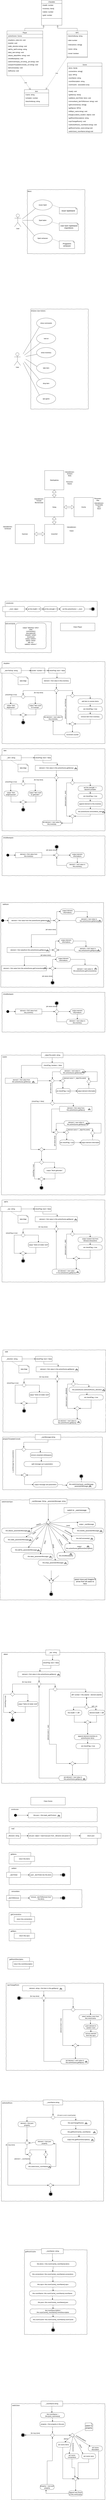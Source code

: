 <mxfile version="13.5.7" type="device"><diagram id="XcIavL_GDptd8yAMC-Aq" name="Page-1"><mxGraphModel dx="1806" dy="5535" grid="1" gridSize="10" guides="1" tooltips="1" connect="1" arrows="1" fold="1" page="1" pageScale="1" pageWidth="827" pageHeight="1169" math="0" shadow="0"><root><mxCell id="0"/><mxCell id="1" parent="0"/><mxCell id="KAxWahWj8JnbMXTNBT3n-1" value="Charakter" style="swimlane;fontStyle=2;align=center;verticalAlign=top;childLayout=stackLayout;horizontal=1;startSize=26;horizontalStack=0;resizeParent=1;resizeLast=0;collapsible=1;marginBottom=0;rounded=0;shadow=0;strokeWidth=1;" vertex="1" parent="1"><mxGeometry x="323.5" y="-4650" width="160" height="196" as="geometry"><mxRectangle x="230" y="140" width="160" height="26" as="alternateBounds"/></mxGeometry></mxCell><mxCell id="KAxWahWj8JnbMXTNBT3n-2" value="+health :number" style="text;align=left;verticalAlign=top;spacingLeft=4;spacingRight=4;overflow=hidden;rotatable=0;points=[[0,0.5],[1,0.5]];portConstraint=eastwest;" vertex="1" parent="KAxWahWj8JnbMXTNBT3n-1"><mxGeometry y="26" width="160" height="26" as="geometry"/></mxCell><mxCell id="KAxWahWj8JnbMXTNBT3n-3" value="+inventory: Item[]" style="text;align=left;verticalAlign=top;spacingLeft=4;spacingRight=4;overflow=hidden;rotatable=0;points=[[0,0.5],[1,0.5]];portConstraint=eastwest;rounded=0;shadow=0;html=0;" vertex="1" parent="KAxWahWj8JnbMXTNBT3n-1"><mxGeometry y="52" width="160" height="26" as="geometry"/></mxCell><mxCell id="KAxWahWj8JnbMXTNBT3n-4" value="+stärke: number" style="text;align=left;verticalAlign=top;spacingLeft=4;spacingRight=4;overflow=hidden;rotatable=0;points=[[0,0.5],[1,0.5]];portConstraint=eastwest;rounded=0;shadow=0;html=0;" vertex="1" parent="KAxWahWj8JnbMXTNBT3n-1"><mxGeometry y="78" width="160" height="26" as="geometry"/></mxCell><mxCell id="KAxWahWj8JnbMXTNBT3n-5" value="+gold: number" style="text;align=left;verticalAlign=top;spacingLeft=4;spacingRight=4;overflow=hidden;rotatable=0;points=[[0,0.5],[1,0.5]];portConstraint=eastwest;rounded=0;shadow=0;html=0;" vertex="1" parent="KAxWahWj8JnbMXTNBT3n-1"><mxGeometry y="104" width="160" height="26" as="geometry"/></mxCell><mxCell id="KAxWahWj8JnbMXTNBT3n-6" value="" style="line;html=1;strokeWidth=1;align=left;verticalAlign=middle;spacingTop=-1;spacingLeft=3;spacingRight=3;rotatable=0;labelPosition=right;points=[];portConstraint=eastwest;" vertex="1" parent="KAxWahWj8JnbMXTNBT3n-1"><mxGeometry y="130" width="160" height="26" as="geometry"/></mxCell><mxCell id="KAxWahWj8JnbMXTNBT3n-7" value="Player" style="swimlane;fontStyle=0;align=center;verticalAlign=top;childLayout=stackLayout;horizontal=1;startSize=26;horizontalStack=0;resizeParent=1;resizeLast=0;collapsible=1;marginBottom=0;rounded=0;shadow=0;strokeWidth=1;" vertex="1" parent="1"><mxGeometry x="53.5" y="-4410" width="280" height="350" as="geometry"><mxRectangle x="130" y="380" width="160" height="26" as="alternateBounds"/></mxGeometry></mxCell><mxCell id="KAxWahWj8JnbMXTNBT3n-8" value="-activeScene: Scene;&#10;" style="text;align=left;verticalAlign=top;spacingLeft=4;spacingRight=4;overflow=hidden;rotatable=0;points=[[0,0.5],[1,0.5]];portConstraint=eastwest;fontStyle=0" vertex="1" parent="KAxWahWj8JnbMXTNBT3n-7"><mxGeometry y="26" width="280" height="24" as="geometry"/></mxCell><mxCell id="KAxWahWj8JnbMXTNBT3n-9" value="" style="line;html=1;strokeWidth=1;align=left;verticalAlign=middle;spacingTop=-1;spacingLeft=3;spacingRight=3;rotatable=0;labelPosition=right;points=[];portConstraint=eastwest;" vertex="1" parent="KAxWahWj8JnbMXTNBT3n-7"><mxGeometry y="50" width="280" height="8" as="geometry"/></mxCell><mxCell id="KAxWahWj8JnbMXTNBT3n-10" value="-dropItem(_index:int) :void&#10;" style="text;align=left;verticalAlign=top;spacingLeft=4;spacingRight=4;overflow=hidden;rotatable=0;points=[[0,0.5],[1,0.5]];portConstraint=eastwest;fontStyle=0" vertex="1" parent="KAxWahWj8JnbMXTNBT3n-7"><mxGeometry y="58" width="280" height="24" as="geometry"/></mxCell><mxCell id="KAxWahWj8JnbMXTNBT3n-11" value="-lookAt() :void&#10;" style="text;align=left;verticalAlign=top;spacingLeft=4;spacingRight=4;overflow=hidden;rotatable=0;points=[[0,0.5],[1,0.5]];portConstraint=eastwest;fontStyle=0" vertex="1" parent="KAxWahWj8JnbMXTNBT3n-7"><mxGeometry y="82" width="280" height="24" as="geometry"/></mxCell><mxCell id="KAxWahWj8JnbMXTNBT3n-12" value="-walk(_direction:string) :void&#10;" style="text;align=left;verticalAlign=top;spacingLeft=4;spacingRight=4;overflow=hidden;rotatable=0;points=[[0,0.5],[1,0.5]];portConstraint=eastwest;fontStyle=0" vertex="1" parent="KAxWahWj8JnbMXTNBT3n-7"><mxGeometry y="106" width="280" height="24" as="geometry"/></mxCell><mxCell id="KAxWahWj8JnbMXTNBT3n-13" value="-talkTo(_talkTo:string) :string&#10;" style="text;align=left;verticalAlign=top;spacingLeft=4;spacingRight=4;overflow=hidden;rotatable=0;points=[[0,0.5],[1,0.5]];portConstraint=eastwest;fontStyle=0" vertex="1" parent="KAxWahWj8JnbMXTNBT3n-7"><mxGeometry y="130" width="280" height="24" as="geometry"/></mxCell><mxCell id="KAxWahWj8JnbMXTNBT3n-14" value="-take(_item:string) :void&#10;" style="text;align=left;verticalAlign=top;spacingLeft=4;spacingRight=4;overflow=hidden;rotatable=0;points=[[0,0.5],[1,0.5]];portConstraint=eastwest;fontStyle=0" vertex="1" parent="KAxWahWj8JnbMXTNBT3n-7"><mxGeometry y="154" width="280" height="24" as="geometry"/></mxCell><mxCell id="KAxWahWj8JnbMXTNBT3n-15" value="-attack(_attackWho: string) :void&#10;" style="text;align=left;verticalAlign=top;spacingLeft=4;spacingRight=4;overflow=hidden;rotatable=0;points=[[0,0.5],[1,0.5]];portConstraint=eastwest;fontStyle=0;strokeColor=none;" vertex="1" parent="KAxWahWj8JnbMXTNBT3n-7"><mxGeometry y="178" width="280" height="24" as="geometry"/></mxCell><mxCell id="KAxWahWj8JnbMXTNBT3n-16" value="-showBackpack() :void&#10;" style="text;align=left;verticalAlign=top;spacingLeft=4;spacingRight=4;overflow=hidden;rotatable=0;points=[[0,0.5],[1,0.5]];portConstraint=eastwest;fontStyle=0;strokeColor=none;" vertex="1" parent="KAxWahWj8JnbMXTNBT3n-7"><mxGeometry y="202" width="280" height="24" as="geometry"/></mxCell><mxCell id="KAxWahWj8JnbMXTNBT3n-17" value="-switchUserInput(_um:string,_pm:string) :void&#10;" style="text;align=left;verticalAlign=top;spacingLeft=4;spacingRight=4;overflow=hidden;rotatable=0;points=[[0,0.5],[1,0.5]];portConstraint=eastwest;fontStyle=0;strokeColor=none;" vertex="1" parent="KAxWahWj8JnbMXTNBT3n-7"><mxGeometry y="226" width="280" height="24" as="geometry"/></mxCell><mxCell id="KAxWahWj8JnbMXTNBT3n-18" value="+prepareToUpdateConsole(_um:string) :void&#10;" style="text;align=left;verticalAlign=top;spacingLeft=4;spacingRight=4;overflow=hidden;rotatable=0;points=[[0,0.5],[1,0.5]];portConstraint=eastwest;fontStyle=0;strokeColor=none;" vertex="1" parent="KAxWahWj8JnbMXTNBT3n-7"><mxGeometry y="250" width="280" height="24" as="geometry"/></mxCell><mxCell id="KAxWahWj8JnbMXTNBT3n-19" value="-listCommands() :void&#10;" style="text;align=left;verticalAlign=top;spacingLeft=4;spacingRight=4;overflow=hidden;rotatable=0;points=[[0,0.5],[1,0.5]];portConstraint=eastwest;fontStyle=0" vertex="1" parent="KAxWahWj8JnbMXTNBT3n-7"><mxGeometry y="274" width="280" height="24" as="geometry"/></mxCell><mxCell id="KAxWahWj8JnbMXTNBT3n-20" value="-listRoom() :void&#10;" style="text;align=left;verticalAlign=top;spacingLeft=4;spacingRight=4;overflow=hidden;rotatable=0;points=[[0,0.5],[1,0.5]];portConstraint=eastwest;fontStyle=0" vertex="1" parent="KAxWahWj8JnbMXTNBT3n-7"><mxGeometry y="298" width="280" height="24" as="geometry"/></mxCell><mxCell id="KAxWahWj8JnbMXTNBT3n-21" value="NPC" style="swimlane;fontStyle=0;align=center;verticalAlign=top;childLayout=stackLayout;horizontal=1;startSize=26;horizontalStack=0;resizeParent=1;resizeLast=0;collapsible=1;marginBottom=0;rounded=0;shadow=0;strokeWidth=1;" vertex="1" parent="1"><mxGeometry x="523" y="-4410" width="160" height="208" as="geometry"><mxRectangle x="340" y="380" width="170" height="26" as="alternateBounds"/></mxGeometry></mxCell><mxCell id="KAxWahWj8JnbMXTNBT3n-22" value="+beschreibung: string" style="text;align=left;verticalAlign=top;spacingLeft=4;spacingRight=4;overflow=hidden;rotatable=0;points=[[0,0.5],[1,0.5]];portConstraint=eastwest;" vertex="1" parent="KAxWahWj8JnbMXTNBT3n-21"><mxGeometry y="26" width="160" height="34" as="geometry"/></mxCell><mxCell id="KAxWahWj8JnbMXTNBT3n-23" value="+alter:number" style="text;align=left;verticalAlign=top;spacingLeft=4;spacingRight=4;overflow=hidden;rotatable=0;points=[[0,0.5],[1,0.5]];portConstraint=eastwest;" vertex="1" parent="KAxWahWj8JnbMXTNBT3n-21"><mxGeometry y="60" width="160" height="34" as="geometry"/></mxCell><mxCell id="KAxWahWj8JnbMXTNBT3n-24" value="+interactions: string[]" style="text;align=left;verticalAlign=top;spacingLeft=4;spacingRight=4;overflow=hidden;rotatable=0;points=[[0,0.5],[1,0.5]];portConstraint=eastwest;" vertex="1" parent="KAxWahWj8JnbMXTNBT3n-21"><mxGeometry y="94" width="160" height="34" as="geometry"/></mxCell><mxCell id="KAxWahWj8JnbMXTNBT3n-25" value="+name: string" style="text;align=left;verticalAlign=top;spacingLeft=4;spacingRight=4;overflow=hidden;rotatable=0;points=[[0,0.5],[1,0.5]];portConstraint=eastwest;" vertex="1" parent="KAxWahWj8JnbMXTNBT3n-21"><mxGeometry y="128" width="160" height="34" as="geometry"/></mxCell><mxCell id="KAxWahWj8JnbMXTNBT3n-26" value="+smart: boolean" style="text;align=left;verticalAlign=top;spacingLeft=4;spacingRight=4;overflow=hidden;rotatable=0;points=[[0,0.5],[1,0.5]];portConstraint=eastwest;" vertex="1" parent="KAxWahWj8JnbMXTNBT3n-21"><mxGeometry y="162" width="160" height="34" as="geometry"/></mxCell><mxCell id="KAxWahWj8JnbMXTNBT3n-27" value="" style="line;html=1;strokeWidth=1;align=left;verticalAlign=middle;spacingTop=-1;spacingLeft=3;spacingRight=3;rotatable=0;labelPosition=right;points=[];portConstraint=eastwest;" vertex="1" parent="KAxWahWj8JnbMXTNBT3n-21"><mxGeometry y="196" width="160" height="12" as="geometry"/></mxCell><mxCell id="KAxWahWj8JnbMXTNBT3n-28" value="Scene" style="swimlane;fontStyle=2;align=center;verticalAlign=top;childLayout=stackLayout;horizontal=1;startSize=26;horizontalStack=0;resizeParent=1;resizeLast=0;collapsible=1;marginBottom=0;rounded=0;shadow=0;strokeWidth=1;" vertex="1" parent="1"><mxGeometry x="527" y="-4160" width="270" height="546" as="geometry"><mxRectangle x="230" y="140" width="160" height="26" as="alternateBounds"/></mxGeometry></mxCell><mxCell id="KAxWahWj8JnbMXTNBT3n-29" value="-items: Item[];" style="text;align=left;verticalAlign=top;spacingLeft=4;spacingRight=4;overflow=hidden;rotatable=0;points=[[0,0.5],[1,0.5]];portConstraint=eastwest;rounded=0;shadow=0;html=0;" vertex="1" parent="KAxWahWj8JnbMXTNBT3n-28"><mxGeometry y="26" width="270" height="26" as="geometry"/></mxCell><mxCell id="KAxWahWj8JnbMXTNBT3n-30" value="-connections: string[]" style="text;align=left;verticalAlign=top;spacingLeft=4;spacingRight=4;overflow=hidden;rotatable=0;points=[[0,0.5],[1,0.5]];portConstraint=eastwest;rounded=0;shadow=0;html=0;" vertex="1" parent="KAxWahWj8JnbMXTNBT3n-28"><mxGeometry y="52" width="270" height="26" as="geometry"/></mxCell><mxCell id="KAxWahWj8JnbMXTNBT3n-31" value="-npcs: NPC[]" style="text;align=left;verticalAlign=top;spacingLeft=4;spacingRight=4;overflow=hidden;rotatable=0;points=[[0,0.5],[1,0.5]];portConstraint=eastwest;rounded=0;shadow=0;html=0;" vertex="1" parent="KAxWahWj8JnbMXTNBT3n-28"><mxGeometry y="78" width="270" height="26" as="geometry"/></mxCell><mxCell id="KAxWahWj8JnbMXTNBT3n-32" value="-roomName: string" style="text;align=left;verticalAlign=top;spacingLeft=4;spacingRight=4;overflow=hidden;rotatable=0;points=[[0,0.5],[1,0.5]];portConstraint=eastwest;rounded=0;shadow=0;html=0;" vertex="1" parent="KAxWahWj8JnbMXTNBT3n-28"><mxGeometry y="104" width="270" height="26" as="geometry"/></mxCell><mxCell id="KAxWahWj8JnbMXTNBT3n-33" value="-roomDescription: string " style="text;align=left;verticalAlign=top;spacingLeft=4;spacingRight=4;overflow=hidden;rotatable=0;points=[[0,0.5],[1,0.5]];portConstraint=eastwest;rounded=0;shadow=0;html=0;" vertex="1" parent="KAxWahWj8JnbMXTNBT3n-28"><mxGeometry y="130" width="270" height="26" as="geometry"/></mxCell><mxCell id="KAxWahWj8JnbMXTNBT3n-34" value="-roomCache : assoziative array" style="text;align=left;verticalAlign=top;spacingLeft=4;spacingRight=4;overflow=hidden;rotatable=0;points=[[0,0.5],[1,0.5]];portConstraint=eastwest;rounded=0;shadow=0;html=0;" vertex="1" parent="KAxWahWj8JnbMXTNBT3n-28"><mxGeometry y="156" width="270" height="26" as="geometry"/></mxCell><mxCell id="KAxWahWj8JnbMXTNBT3n-35" value="" style="line;html=1;strokeWidth=1;align=left;verticalAlign=middle;spacingTop=-1;spacingLeft=3;spacingRight=3;rotatable=0;labelPosition=right;points=[];portConstraint=eastwest;" vertex="1" parent="KAxWahWj8JnbMXTNBT3n-28"><mxGeometry y="182" width="270" height="26" as="geometry"/></mxCell><mxCell id="KAxWahWj8JnbMXTNBT3n-36" value="+load(): void" style="text;align=left;verticalAlign=top;spacingLeft=4;spacingRight=4;overflow=hidden;rotatable=0;points=[[0,0.5],[1,0.5]];portConstraint=eastwest;rounded=0;shadow=0;html=0;" vertex="1" parent="KAxWahWj8JnbMXTNBT3n-28"><mxGeometry y="208" width="270" height="26" as="geometry"/></mxCell><mxCell id="KAxWahWj8JnbMXTNBT3n-37" value="+getItems(): Item[]" style="text;align=left;verticalAlign=top;spacingLeft=4;spacingRight=4;overflow=hidden;rotatable=0;points=[[0,0.5],[1,0.5]];portConstraint=eastwest;rounded=0;shadow=0;html=0;" vertex="1" parent="KAxWahWj8JnbMXTNBT3n-28"><mxGeometry y="234" width="270" height="26" as="geometry"/></mxCell><mxCell id="KAxWahWj8JnbMXTNBT3n-38" value="+addItem(_itemToSet: Item): void" style="text;align=left;verticalAlign=top;spacingLeft=4;spacingRight=4;overflow=hidden;rotatable=0;points=[[0,0.5],[1,0.5]];portConstraint=eastwest;rounded=0;shadow=0;html=0;" vertex="1" parent="KAxWahWj8JnbMXTNBT3n-28"><mxGeometry y="260" width="270" height="26" as="geometry"/></mxCell><mxCell id="KAxWahWj8JnbMXTNBT3n-39" value="+removeItem(_itemToRemove: string): void" style="text;align=left;verticalAlign=top;spacingLeft=4;spacingRight=4;overflow=hidden;rotatable=0;points=[[0,0.5],[1,0.5]];portConstraint=eastwest;rounded=0;shadow=0;html=0;" vertex="1" parent="KAxWahWj8JnbMXTNBT3n-28"><mxGeometry y="286" width="270" height="26" as="geometry"/></mxCell><mxCell id="KAxWahWj8JnbMXTNBT3n-40" value="+getConnections(): string[]" style="text;align=left;verticalAlign=top;spacingLeft=4;spacingRight=4;overflow=hidden;rotatable=0;points=[[0,0.5],[1,0.5]];portConstraint=eastwest;rounded=0;shadow=0;html=0;" vertex="1" parent="KAxWahWj8JnbMXTNBT3n-28"><mxGeometry y="312" width="270" height="26" as="geometry"/></mxCell><mxCell id="KAxWahWj8JnbMXTNBT3n-41" value="+getNpcs(): NPC[]" style="text;align=left;verticalAlign=top;spacingLeft=4;spacingRight=4;overflow=hidden;rotatable=0;points=[[0,0.5],[1,0.5]];portConstraint=eastwest;rounded=0;shadow=0;html=0;" vertex="1" parent="KAxWahWj8JnbMXTNBT3n-28"><mxGeometry y="338" width="270" height="26" as="geometry"/></mxCell><mxCell id="KAxWahWj8JnbMXTNBT3n-42" value="+killNpc(_name:string): void" style="text;align=left;verticalAlign=top;spacingLeft=4;spacingRight=4;overflow=hidden;rotatable=0;points=[[0,0.5],[1,0.5]];portConstraint=eastwest;rounded=0;shadow=0;html=0;" vertex="1" parent="KAxWahWj8JnbMXTNBT3n-28"><mxGeometry y="364" width="270" height="26" as="geometry"/></mxCell><mxCell id="KAxWahWj8JnbMXTNBT3n-43" value="changeLocation(_location: object): void" style="text;align=left;verticalAlign=top;spacingLeft=4;spacingRight=4;overflow=hidden;rotatable=0;points=[[0,0.5],[1,0.5]];portConstraint=eastwest;rounded=0;shadow=0;html=0;" vertex="1" parent="KAxWahWj8JnbMXTNBT3n-28"><mxGeometry y="390" width="270" height="26" as="geometry"/></mxCell><mxCell id="KAxWahWj8JnbMXTNBT3n-44" value="+getRoomDescription(): string" style="text;align=left;verticalAlign=top;spacingLeft=4;spacingRight=4;overflow=hidden;rotatable=0;points=[[0,0.5],[1,0.5]];portConstraint=eastwest;rounded=0;shadow=0;html=0;" vertex="1" parent="KAxWahWj8JnbMXTNBT3n-28"><mxGeometry y="416" width="270" height="26" as="geometry"/></mxCell><mxCell id="KAxWahWj8JnbMXTNBT3n-45" value="+npcChangeRoom(): void" style="text;align=left;verticalAlign=top;spacingLeft=4;spacingRight=4;overflow=hidden;rotatable=0;points=[[0,0.5],[1,0.5]];portConstraint=eastwest;rounded=0;shadow=0;html=0;" vertex="1" parent="KAxWahWj8JnbMXTNBT3n-28"><mxGeometry y="442" width="270" height="26" as="geometry"/></mxCell><mxCell id="KAxWahWj8JnbMXTNBT3n-46" value="+setActiveRoom(_roomName:string): void" style="text;align=left;verticalAlign=top;spacingLeft=4;spacingRight=4;overflow=hidden;rotatable=0;points=[[0,0.5],[1,0.5]];portConstraint=eastwest;rounded=0;shadow=0;html=0;" vertex="1" parent="KAxWahWj8JnbMXTNBT3n-28"><mxGeometry y="468" width="270" height="26" as="geometry"/></mxCell><mxCell id="KAxWahWj8JnbMXTNBT3n-47" value="-getRoomCache(_name:string):void" style="text;align=left;verticalAlign=top;spacingLeft=4;spacingRight=4;overflow=hidden;rotatable=0;points=[[0,0.5],[1,0.5]];portConstraint=eastwest;rounded=0;shadow=0;html=0;" vertex="1" parent="KAxWahWj8JnbMXTNBT3n-28"><mxGeometry y="494" width="270" height="26" as="geometry"/></mxCell><mxCell id="KAxWahWj8JnbMXTNBT3n-48" value="-switchJson(_roomName:string):void" style="text;align=left;verticalAlign=top;spacingLeft=4;spacingRight=4;overflow=hidden;rotatable=0;points=[[0,0.5],[1,0.5]];portConstraint=eastwest;rounded=0;shadow=0;html=0;" vertex="1" parent="KAxWahWj8JnbMXTNBT3n-28"><mxGeometry y="520" width="270" height="26" as="geometry"/></mxCell><mxCell id="KAxWahWj8JnbMXTNBT3n-49" value="item" style="swimlane;fontStyle=2;align=center;verticalAlign=top;childLayout=stackLayout;horizontal=1;startSize=26;horizontalStack=0;resizeParent=1;resizeLast=0;collapsible=1;marginBottom=0;rounded=0;shadow=0;strokeWidth=1;" vertex="1" parent="1"><mxGeometry x="190" y="-3952" width="190" height="130" as="geometry"><mxRectangle x="230" y="140" width="160" height="26" as="alternateBounds"/></mxGeometry></mxCell><mxCell id="KAxWahWj8JnbMXTNBT3n-50" value="+name: string" style="text;align=left;verticalAlign=top;spacingLeft=4;spacingRight=4;overflow=hidden;rotatable=0;points=[[0,0.5],[1,0.5]];portConstraint=eastwest;rounded=0;shadow=0;html=0;" vertex="1" parent="KAxWahWj8JnbMXTNBT3n-49"><mxGeometry y="26" width="190" height="26" as="geometry"/></mxCell><mxCell id="KAxWahWj8JnbMXTNBT3n-51" value="+schaden: number" style="text;align=left;verticalAlign=top;spacingLeft=4;spacingRight=4;overflow=hidden;rotatable=0;points=[[0,0.5],[1,0.5]];portConstraint=eastwest;rounded=0;shadow=0;html=0;" vertex="1" parent="KAxWahWj8JnbMXTNBT3n-49"><mxGeometry y="52" width="190" height="26" as="geometry"/></mxCell><mxCell id="KAxWahWj8JnbMXTNBT3n-52" value="+beschreibung: string" style="text;align=left;verticalAlign=top;spacingLeft=4;spacingRight=4;overflow=hidden;rotatable=0;points=[[0,0.5],[1,0.5]];portConstraint=eastwest;rounded=0;shadow=0;html=0;" vertex="1" parent="KAxWahWj8JnbMXTNBT3n-49"><mxGeometry y="78" width="190" height="26" as="geometry"/></mxCell><mxCell id="KAxWahWj8JnbMXTNBT3n-53" value="" style="line;html=1;strokeWidth=1;align=left;verticalAlign=middle;spacingTop=-1;spacingLeft=3;spacingRight=3;rotatable=0;labelPosition=right;points=[];portConstraint=eastwest;" vertex="1" parent="KAxWahWj8JnbMXTNBT3n-49"><mxGeometry y="104" width="190" height="26" as="geometry"/></mxCell><mxCell id="KAxWahWj8JnbMXTNBT3n-54" value="&lt;div style=&quot;text-align: left&quot;&gt;&amp;nbsp;switchJson&lt;/div&gt;" style="rounded=0;whiteSpace=wrap;html=1;shadow=0;glass=0;comic=1;strokeColor=#000000;labelPosition=center;verticalLabelPosition=middle;align=left;verticalAlign=top;absoluteArcSize=1;arcSize=50;" vertex="1" parent="1"><mxGeometry x="89" y="14100" width="731" height="750" as="geometry"/></mxCell><mxCell id="KAxWahWj8JnbMXTNBT3n-55" value="&lt;div style=&quot;text-align: left&quot;&gt;&amp;nbsp;getRoomCache&lt;/div&gt;" style="rounded=0;whiteSpace=wrap;html=1;shadow=0;glass=0;comic=1;strokeColor=#000000;labelPosition=center;verticalLabelPosition=middle;align=left;verticalAlign=top;absoluteArcSize=1;arcSize=50;" vertex="1" parent="1"><mxGeometry x="190" y="12900" width="490" height="660" as="geometry"/></mxCell><mxCell id="KAxWahWj8JnbMXTNBT3n-56" value="&lt;div style=&quot;text-align: left&quot;&gt;&amp;nbsp;setActiveRoom&lt;/div&gt;" style="rounded=0;whiteSpace=wrap;html=1;shadow=0;glass=0;comic=1;strokeColor=#000000;labelPosition=center;verticalLabelPosition=middle;align=left;verticalAlign=top;absoluteArcSize=1;arcSize=50;" vertex="1" parent="1"><mxGeometry x="10" y="11740" width="800" height="780" as="geometry"/></mxCell><mxCell id="KAxWahWj8JnbMXTNBT3n-57" value="&lt;div style=&quot;text-align: left&quot;&gt;&amp;nbsp; npcChangeRoom&lt;/div&gt;" style="rounded=0;whiteSpace=wrap;html=1;shadow=0;glass=0;comic=1;strokeColor=#000000;labelPosition=center;verticalLabelPosition=middle;align=left;verticalAlign=top;absoluteArcSize=1;arcSize=50;" vertex="1" parent="1"><mxGeometry x="47" y="10820" width="763" height="680" as="geometry"/></mxCell><mxCell id="KAxWahWj8JnbMXTNBT3n-58" value="&lt;div style=&quot;text-align: left&quot;&gt;&amp;nbsp; &amp;nbsp; attack&lt;/div&gt;" style="rounded=0;whiteSpace=wrap;html=1;shadow=0;glass=0;comic=1;strokeColor=#000000;labelPosition=center;verticalLabelPosition=middle;align=left;verticalAlign=top;absoluteArcSize=1;arcSize=50;" vertex="1" parent="1"><mxGeometry x="12" y="8240" width="808" height="1020" as="geometry"/></mxCell><mxCell id="KAxWahWj8JnbMXTNBT3n-59" value="&lt;div style=&quot;text-align: left&quot;&gt;&amp;nbsp; &amp;nbsp;switchUserInput&lt;/div&gt;" style="rounded=0;whiteSpace=wrap;html=1;shadow=0;glass=0;comic=1;strokeColor=#000000;labelPosition=center;verticalLabelPosition=middle;align=left;verticalAlign=top;absoluteArcSize=1;arcSize=50;" vertex="1" parent="1"><mxGeometry y="7050" width="820" height="780" as="geometry"/></mxCell><mxCell id="KAxWahWj8JnbMXTNBT3n-60" value="&lt;div style=&quot;text-align: left&quot;&gt;&lt;span&gt;prepareToUpdateConsole&lt;/span&gt;&lt;/div&gt;" style="rounded=0;whiteSpace=wrap;html=1;shadow=0;glass=0;comic=1;strokeColor=#000000;labelPosition=center;verticalLabelPosition=middle;align=left;verticalAlign=top;absoluteArcSize=1;arcSize=50;" vertex="1" parent="1"><mxGeometry x="20" y="6560" width="780" height="410" as="geometry"/></mxCell><mxCell id="KAxWahWj8JnbMXTNBT3n-61" value="&lt;div style=&quot;text-align: left&quot;&gt;&amp;nbsp; lookAt&lt;/div&gt;" style="rounded=0;whiteSpace=wrap;html=1;shadow=0;glass=0;comic=1;strokeColor=#000000;labelPosition=center;verticalLabelPosition=middle;align=left;verticalAlign=top;absoluteArcSize=1;arcSize=50;" vertex="1" parent="1"><mxGeometry x="10" y="3580" width="810" height="1090" as="geometry"/></mxCell><mxCell id="KAxWahWj8JnbMXTNBT3n-62" value="&lt;div style=&quot;text-align: left&quot;&gt;&amp;nbsp; &amp;nbsp; listRoom&lt;/div&gt;" style="rounded=0;whiteSpace=wrap;html=1;shadow=0;glass=0;comic=1;strokeColor=#000000;labelPosition=center;verticalLabelPosition=middle;align=left;verticalAlign=top;absoluteArcSize=1;arcSize=50;" vertex="1" parent="1"><mxGeometry x="5" y="2390" width="805" height="660" as="geometry"/></mxCell><mxCell id="KAxWahWj8JnbMXTNBT3n-63" value="&lt;div style=&quot;text-align: left&quot;&gt;&amp;nbsp; showBackpack&lt;/div&gt;" style="rounded=0;whiteSpace=wrap;html=1;shadow=0;glass=0;comic=1;strokeColor=#000000;labelPosition=center;verticalLabelPosition=middle;align=left;verticalAlign=top;absoluteArcSize=1;arcSize=50;" vertex="1" parent="1"><mxGeometry x="15" y="1870" width="805" height="310" as="geometry"/></mxCell><mxCell id="KAxWahWj8JnbMXTNBT3n-64" value="&lt;div style=&quot;text-align: left&quot;&gt;&amp;nbsp; &amp;nbsp;dropItem&lt;/div&gt;" style="rounded=0;whiteSpace=wrap;html=1;shadow=0;glass=0;comic=1;strokeColor=#000000;labelPosition=center;verticalLabelPosition=middle;align=left;verticalAlign=top;absoluteArcSize=1;arcSize=50;" vertex="1" parent="1"><mxGeometry x="15" y="510" width="805" height="640" as="geometry"/></mxCell><mxCell id="KAxWahWj8JnbMXTNBT3n-65" value="&lt;div style=&quot;text-align: left&quot;&gt;&lt;span&gt;listCommands&lt;/span&gt;&lt;/div&gt;" style="rounded=0;whiteSpace=wrap;html=1;shadow=0;glass=0;comic=1;strokeColor=#000000;labelPosition=center;verticalLabelPosition=middle;align=left;verticalAlign=top;absoluteArcSize=1;arcSize=50;" vertex="1" parent="1"><mxGeometry x="40" y="200" width="360" height="240" as="geometry"/></mxCell><mxCell id="KAxWahWj8JnbMXTNBT3n-66" value="&lt;div style=&quot;text-align: left&quot;&gt;&amp;nbsp;constructor&lt;/div&gt;" style="rounded=0;whiteSpace=wrap;html=1;shadow=0;glass=0;comic=1;strokeColor=#000000;labelPosition=center;verticalLabelPosition=middle;align=left;verticalAlign=top;absoluteArcSize=1;arcSize=50;" vertex="1" parent="1"><mxGeometry x="40" y="40" width="720" height="120" as="geometry"/></mxCell><mxCell id="KAxWahWj8JnbMXTNBT3n-67" style="edgeStyle=orthogonalEdgeStyle;rounded=0;orthogonalLoop=1;jettySize=auto;html=1;entryX=0;entryY=0.5;entryDx=0;entryDy=0;" edge="1" parent="1" source="KAxWahWj8JnbMXTNBT3n-68" target="KAxWahWj8JnbMXTNBT3n-70"><mxGeometry relative="1" as="geometry"/></mxCell><mxCell id="KAxWahWj8JnbMXTNBT3n-68" value="&lt;div style=&quot;text-align: left&quot;&gt;_room: object&lt;/div&gt;" style="rounded=0;whiteSpace=wrap;html=1;comic=1;" vertex="1" parent="1"><mxGeometry x="20" y="80" width="170" height="40" as="geometry"/></mxCell><mxCell id="KAxWahWj8JnbMXTNBT3n-69" style="edgeStyle=orthogonalEdgeStyle;rounded=0;orthogonalLoop=1;jettySize=auto;html=1;entryX=0;entryY=0.5;entryDx=0;entryDy=0;" edge="1" parent="1" source="KAxWahWj8JnbMXTNBT3n-70" target="KAxWahWj8JnbMXTNBT3n-72"><mxGeometry relative="1" as="geometry"><mxPoint x="480" y="100" as="targetPoint"/></mxGeometry></mxCell><mxCell id="KAxWahWj8JnbMXTNBT3n-70" value="set this.health = 15" style="rounded=1;whiteSpace=wrap;html=1;absoluteArcSize=1;arcSize=50;strokeWidth=1;shadow=0;comic=1;" vertex="1" parent="1"><mxGeometry x="210" y="80" width="110" height="40" as="geometry"/></mxCell><mxCell id="KAxWahWj8JnbMXTNBT3n-71" style="edgeStyle=orthogonalEdgeStyle;rounded=0;orthogonalLoop=1;jettySize=auto;html=1;entryX=0;entryY=0.5;entryDx=0;entryDy=0;" edge="1" parent="1" source="KAxWahWj8JnbMXTNBT3n-72" target="KAxWahWj8JnbMXTNBT3n-74"><mxGeometry relative="1" as="geometry"/></mxCell><mxCell id="KAxWahWj8JnbMXTNBT3n-72" value="set this.strength = 5" style="rounded=1;whiteSpace=wrap;html=1;absoluteArcSize=1;arcSize=50;strokeWidth=1;shadow=0;comic=1;" vertex="1" parent="1"><mxGeometry x="340" y="80" width="110" height="40" as="geometry"/></mxCell><mxCell id="KAxWahWj8JnbMXTNBT3n-73" style="edgeStyle=orthogonalEdgeStyle;rounded=0;orthogonalLoop=1;jettySize=auto;html=1;entryX=0;entryY=0.5;entryDx=0;entryDy=0;" edge="1" parent="1" source="KAxWahWj8JnbMXTNBT3n-74" target="KAxWahWj8JnbMXTNBT3n-75"><mxGeometry relative="1" as="geometry"/></mxCell><mxCell id="KAxWahWj8JnbMXTNBT3n-74" value="set this.acticeScene = _room" style="rounded=1;whiteSpace=wrap;html=1;absoluteArcSize=1;arcSize=50;strokeWidth=1;shadow=0;comic=1;" vertex="1" parent="1"><mxGeometry x="470" y="80" width="190" height="40" as="geometry"/></mxCell><mxCell id="KAxWahWj8JnbMXTNBT3n-75" value="" style="ellipse;html=1;shape=endState;fillColor=#000000;strokeColor=#000000;comic=1" vertex="1" parent="1"><mxGeometry x="710" y="85" width="31" height="30" as="geometry"/></mxCell><mxCell id="KAxWahWj8JnbMXTNBT3n-76" value="output &quot;attack(a) &amp;lt;who&amp;gt;&lt;br&gt;clear&lt;br&gt;commands(c)&lt;br&gt;description(d)&lt;br&gt;drop(dr) &amp;lt;what&amp;gt;&lt;br&gt;inventory(i)&lt;br&gt;look(l) &amp;lt;where&amp;gt;&lt;br&gt;take(t) &amp;lt;what&amp;gt;&lt;br&gt;talk &amp;lt;to&amp;gt;&lt;br&gt;walk(w) &amp;lt;where&amp;gt;&quot;" style="rounded=1;whiteSpace=wrap;html=1;absoluteArcSize=1;arcSize=50;strokeWidth=1;shadow=0;comic=1;" vertex="1" parent="1"><mxGeometry x="120" y="210" width="240" height="200" as="geometry"/></mxCell><mxCell id="KAxWahWj8JnbMXTNBT3n-77" style="edgeStyle=orthogonalEdgeStyle;rounded=0;orthogonalLoop=1;jettySize=auto;html=1;" edge="1" parent="1" source="KAxWahWj8JnbMXTNBT3n-78"><mxGeometry relative="1" as="geometry"><mxPoint x="240.0" y="580" as="targetPoint"/></mxGeometry></mxCell><mxCell id="KAxWahWj8JnbMXTNBT3n-78" value="&lt;div style=&quot;text-align: left&quot;&gt;_itemToDrop: string&lt;/div&gt;" style="rounded=0;whiteSpace=wrap;html=1;comic=1;" vertex="1" parent="1"><mxGeometry x="5" y="560" width="160" height="40" as="geometry"/></mxCell><mxCell id="KAxWahWj8JnbMXTNBT3n-79" value="trim that" style="shape=note;strokeWidth=1;fontSize=14;size=11;whiteSpace=wrap;html=1;rounded=0;shadow=0;comic=1;fillColor=#FFFFFF;" vertex="1" parent="1"><mxGeometry x="140" y="630" width="80" height="60" as="geometry"/></mxCell><mxCell id="KAxWahWj8JnbMXTNBT3n-80" value="" style="endArrow=none;dashed=1;html=1;exitX=0.5;exitY=1;exitDx=0;exitDy=0;" edge="1" parent="1" source="KAxWahWj8JnbMXTNBT3n-78" target="KAxWahWj8JnbMXTNBT3n-79"><mxGeometry width="50" height="50" relative="1" as="geometry"><mxPoint x="110" y="690" as="sourcePoint"/><mxPoint y="710" as="targetPoint"/></mxGeometry></mxCell><mxCell id="KAxWahWj8JnbMXTNBT3n-81" style="edgeStyle=orthogonalEdgeStyle;rounded=0;orthogonalLoop=1;jettySize=auto;html=1;entryX=0;entryY=0.5;entryDx=0;entryDy=0;" edge="1" parent="1" source="KAxWahWj8JnbMXTNBT3n-82" target="KAxWahWj8JnbMXTNBT3n-84"><mxGeometry relative="1" as="geometry"/></mxCell><mxCell id="KAxWahWj8JnbMXTNBT3n-82" value="&lt;div style=&quot;text-align: left&quot;&gt;counter: number = 0&lt;/div&gt;" style="rounded=0;whiteSpace=wrap;html=1;comic=1;" vertex="1" parent="1"><mxGeometry x="240" y="560" width="110" height="40" as="geometry"/></mxCell><mxCell id="KAxWahWj8JnbMXTNBT3n-83" style="edgeStyle=orthogonalEdgeStyle;rounded=0;orthogonalLoop=1;jettySize=auto;html=1;entryX=0.521;entryY=-0.037;entryDx=0;entryDy=0;entryPerimeter=0;" edge="1" parent="1" source="KAxWahWj8JnbMXTNBT3n-84" target="KAxWahWj8JnbMXTNBT3n-86"><mxGeometry relative="1" as="geometry"/></mxCell><mxCell id="KAxWahWj8JnbMXTNBT3n-84" value="&lt;div style=&quot;text-align: left&quot;&gt;checkFlag: bool = false&lt;/div&gt;" style="rounded=0;whiteSpace=wrap;html=1;comic=1;" vertex="1" parent="1"><mxGeometry x="380" y="560" width="130" height="40" as="geometry"/></mxCell><mxCell id="KAxWahWj8JnbMXTNBT3n-85" style="edgeStyle=orthogonalEdgeStyle;rounded=0;orthogonalLoop=1;jettySize=auto;html=1;entryX=0.5;entryY=0;entryDx=0;entryDy=0;" edge="1" parent="1" source="KAxWahWj8JnbMXTNBT3n-86" target="KAxWahWj8JnbMXTNBT3n-90"><mxGeometry relative="1" as="geometry"><mxPoint x="440" y="720" as="targetPoint"/></mxGeometry></mxCell><mxCell id="KAxWahWj8JnbMXTNBT3n-86" value="&lt;div style=&quot;text-align: left&quot;&gt;element = first value in this.inventory&lt;/div&gt;" style="rounded=0;whiteSpace=wrap;html=1;comic=1;" vertex="1" parent="1"><mxGeometry x="330" y="640" width="220" height="40" as="geometry"/></mxCell><mxCell id="KAxWahWj8JnbMXTNBT3n-87" style="edgeStyle=orthogonalEdgeStyle;rounded=0;orthogonalLoop=1;jettySize=auto;html=1;entryX=0.5;entryY=0;entryDx=0;entryDy=0;" edge="1" parent="1" source="KAxWahWj8JnbMXTNBT3n-90" target="KAxWahWj8JnbMXTNBT3n-94"><mxGeometry relative="1" as="geometry"><mxPoint x="520" y="736" as="targetPoint"/></mxGeometry></mxCell><mxCell id="KAxWahWj8JnbMXTNBT3n-88" style="edgeStyle=orthogonalEdgeStyle;rounded=0;orthogonalLoop=1;jettySize=auto;html=1;entryX=0.5;entryY=0;entryDx=0;entryDy=0;" edge="1" parent="1" source="KAxWahWj8JnbMXTNBT3n-90" target="KAxWahWj8JnbMXTNBT3n-110"><mxGeometry relative="1" as="geometry"><mxPoint x="190" y="736" as="targetPoint"/></mxGeometry></mxCell><mxCell id="KAxWahWj8JnbMXTNBT3n-89" value="[for loop done]" style="edgeLabel;html=1;align=center;verticalAlign=middle;resizable=0;points=[];" vertex="1" connectable="0" parent="KAxWahWj8JnbMXTNBT3n-88"><mxGeometry x="-0.287" y="3" relative="1" as="geometry"><mxPoint x="-25.67" y="13" as="offset"/></mxGeometry></mxCell><mxCell id="KAxWahWj8JnbMXTNBT3n-90" value="" style="rhombus;whiteSpace=wrap;html=1;rounded=0;shadow=0;glass=0;comic=1;strokeColor=#000000;align=left;" vertex="1" parent="1"><mxGeometry x="424" y="720" width="32" height="32" as="geometry"/></mxCell><mxCell id="KAxWahWj8JnbMXTNBT3n-91" style="edgeStyle=orthogonalEdgeStyle;rounded=0;orthogonalLoop=1;jettySize=auto;html=1;entryX=0;entryY=0.5;entryDx=0;entryDy=0;" edge="1" parent="1" source="KAxWahWj8JnbMXTNBT3n-94" target="KAxWahWj8JnbMXTNBT3n-96"><mxGeometry relative="1" as="geometry"><mxPoint x="500" y="776" as="targetPoint"/><Array as="points"><mxPoint x="520" y="776"/><mxPoint x="520" y="996"/></Array></mxGeometry></mxCell><mxCell id="KAxWahWj8JnbMXTNBT3n-92" value="[element.name != _itemToDrop]" style="edgeLabel;html=1;align=center;verticalAlign=middle;resizable=0;points=[];rotation=-90;" vertex="1" connectable="0" parent="KAxWahWj8JnbMXTNBT3n-91"><mxGeometry x="-0.05" y="-2" relative="1" as="geometry"><mxPoint x="-8" as="offset"/></mxGeometry></mxCell><mxCell id="KAxWahWj8JnbMXTNBT3n-93" style="edgeStyle=orthogonalEdgeStyle;rounded=0;orthogonalLoop=1;jettySize=auto;html=1;entryX=0.5;entryY=0;entryDx=0;entryDy=0;" edge="1" parent="1" source="KAxWahWj8JnbMXTNBT3n-94" target="KAxWahWj8JnbMXTNBT3n-98"><mxGeometry relative="1" as="geometry"><mxPoint x="620" y="776" as="targetPoint"/></mxGeometry></mxCell><mxCell id="KAxWahWj8JnbMXTNBT3n-94" value="" style="rhombus;whiteSpace=wrap;html=1;rounded=0;shadow=0;glass=0;comic=1;strokeColor=#000000;align=left;" vertex="1" parent="1"><mxGeometry x="550" y="760" width="32" height="32" as="geometry"/></mxCell><mxCell id="KAxWahWj8JnbMXTNBT3n-95" style="edgeStyle=orthogonalEdgeStyle;rounded=0;orthogonalLoop=1;jettySize=auto;html=1;" edge="1" parent="1" source="KAxWahWj8JnbMXTNBT3n-96"><mxGeometry relative="1" as="geometry"><mxPoint x="566" y="1060" as="targetPoint"/></mxGeometry></mxCell><mxCell id="KAxWahWj8JnbMXTNBT3n-96" value="" style="rhombus;whiteSpace=wrap;html=1;rounded=0;shadow=0;glass=0;comic=1;strokeColor=#000000;align=left;" vertex="1" parent="1"><mxGeometry x="550" y="980" width="32" height="32" as="geometry"/></mxCell><mxCell id="KAxWahWj8JnbMXTNBT3n-97" style="edgeStyle=orthogonalEdgeStyle;rounded=0;orthogonalLoop=1;jettySize=auto;html=1;entryX=0.5;entryY=0;entryDx=0;entryDy=0;" edge="1" parent="1" source="KAxWahWj8JnbMXTNBT3n-98" target="KAxWahWj8JnbMXTNBT3n-100"><mxGeometry relative="1" as="geometry"/></mxCell><mxCell id="KAxWahWj8JnbMXTNBT3n-98" value="add item to scenes items" style="rounded=1;whiteSpace=wrap;html=1;absoluteArcSize=1;arcSize=50;strokeWidth=1;shadow=0;comic=1;" vertex="1" parent="1"><mxGeometry x="610" y="800" width="190" height="40" as="geometry"/></mxCell><mxCell id="KAxWahWj8JnbMXTNBT3n-99" style="edgeStyle=orthogonalEdgeStyle;rounded=0;orthogonalLoop=1;jettySize=auto;html=1;entryX=0.5;entryY=0;entryDx=0;entryDy=0;" edge="1" parent="1" source="KAxWahWj8JnbMXTNBT3n-100" target="KAxWahWj8JnbMXTNBT3n-102"><mxGeometry relative="1" as="geometry"/></mxCell><mxCell id="KAxWahWj8JnbMXTNBT3n-100" value="set checkFlag = true" style="rounded=1;whiteSpace=wrap;html=1;absoluteArcSize=1;arcSize=50;strokeWidth=1;shadow=0;comic=1;" vertex="1" parent="1"><mxGeometry x="610" y="860" width="190" height="40" as="geometry"/></mxCell><mxCell id="KAxWahWj8JnbMXTNBT3n-101" style="edgeStyle=orthogonalEdgeStyle;rounded=0;orthogonalLoop=1;jettySize=auto;html=1;entryX=1;entryY=0.5;entryDx=0;entryDy=0;" edge="1" parent="1" source="KAxWahWj8JnbMXTNBT3n-102" target="KAxWahWj8JnbMXTNBT3n-96"><mxGeometry relative="1" as="geometry"><mxPoint x="610" y="1020" as="targetPoint"/><Array as="points"><mxPoint x="705" y="996"/></Array></mxGeometry></mxCell><mxCell id="KAxWahWj8JnbMXTNBT3n-102" value="remove item from inventory" style="rounded=1;whiteSpace=wrap;html=1;absoluteArcSize=1;arcSize=50;strokeWidth=1;shadow=0;comic=1;" vertex="1" parent="1"><mxGeometry x="610" y="920" width="190" height="40" as="geometry"/></mxCell><mxCell id="KAxWahWj8JnbMXTNBT3n-103" style="edgeStyle=orthogonalEdgeStyle;rounded=0;orthogonalLoop=1;jettySize=auto;html=1;entryX=0.5;entryY=1;entryDx=0;entryDy=0;" edge="1" parent="1" source="KAxWahWj8JnbMXTNBT3n-104" target="KAxWahWj8JnbMXTNBT3n-106"><mxGeometry relative="1" as="geometry"/></mxCell><mxCell id="KAxWahWj8JnbMXTNBT3n-104" value="increment counter" style="rounded=1;whiteSpace=wrap;html=1;absoluteArcSize=1;arcSize=50;strokeWidth=1;shadow=0;comic=1;" vertex="1" parent="1"><mxGeometry x="506.5" y="1060" width="119" height="40" as="geometry"/></mxCell><mxCell id="KAxWahWj8JnbMXTNBT3n-105" style="edgeStyle=orthogonalEdgeStyle;rounded=0;orthogonalLoop=1;jettySize=auto;html=1;entryX=0.5;entryY=1;entryDx=0;entryDy=0;" edge="1" parent="1" source="KAxWahWj8JnbMXTNBT3n-106" target="KAxWahWj8JnbMXTNBT3n-90"><mxGeometry relative="1" as="geometry"><Array as="points"><mxPoint x="440" y="870"/><mxPoint x="440" y="870"/></Array></mxGeometry></mxCell><mxCell id="KAxWahWj8JnbMXTNBT3n-106" value="set element = next value in this.inventoty" style="rounded=1;whiteSpace=wrap;html=1;absoluteArcSize=1;arcSize=50;strokeWidth=1;shadow=0;comic=1;" vertex="1" parent="1"><mxGeometry x="340" y="930" width="149" height="40" as="geometry"/></mxCell><mxCell id="KAxWahWj8JnbMXTNBT3n-107" style="edgeStyle=orthogonalEdgeStyle;rounded=0;orthogonalLoop=1;jettySize=auto;html=1;entryX=0.482;entryY=0.019;entryDx=0;entryDy=0;entryPerimeter=0;" edge="1" parent="1" source="KAxWahWj8JnbMXTNBT3n-110" target="KAxWahWj8JnbMXTNBT3n-112"><mxGeometry relative="1" as="geometry"><mxPoint x="90" y="784" as="targetPoint"/></mxGeometry></mxCell><mxCell id="KAxWahWj8JnbMXTNBT3n-108" value="[checkFlag is true]" style="edgeLabel;html=1;align=center;verticalAlign=middle;resizable=0;points=[];" vertex="1" connectable="0" parent="KAxWahWj8JnbMXTNBT3n-107"><mxGeometry x="0.031" y="-1" relative="1" as="geometry"><mxPoint x="-7.8" y="-15" as="offset"/></mxGeometry></mxCell><mxCell id="KAxWahWj8JnbMXTNBT3n-109" style="edgeStyle=orthogonalEdgeStyle;rounded=0;orthogonalLoop=1;jettySize=auto;html=1;entryX=0.5;entryY=0;entryDx=0;entryDy=0;" edge="1" parent="1" source="KAxWahWj8JnbMXTNBT3n-110" target="KAxWahWj8JnbMXTNBT3n-114"><mxGeometry relative="1" as="geometry"/></mxCell><mxCell id="KAxWahWj8JnbMXTNBT3n-110" value="" style="rhombus;whiteSpace=wrap;html=1;rounded=0;shadow=0;glass=0;comic=1;strokeColor=#000000;align=left;" vertex="1" parent="1"><mxGeometry x="164" y="768" width="32" height="32" as="geometry"/></mxCell><mxCell id="KAxWahWj8JnbMXTNBT3n-111" style="edgeStyle=orthogonalEdgeStyle;rounded=0;orthogonalLoop=1;jettySize=auto;html=1;entryX=0;entryY=0.5;entryDx=0;entryDy=0;" edge="1" parent="1" source="KAxWahWj8JnbMXTNBT3n-112" target="KAxWahWj8JnbMXTNBT3n-116"><mxGeometry relative="1" as="geometry"><Array as="points"><mxPoint x="85" y="926"/></Array></mxGeometry></mxCell><mxCell id="KAxWahWj8JnbMXTNBT3n-112" value="output &quot;Item abgeworfen&quot;" style="rounded=1;whiteSpace=wrap;html=1;absoluteArcSize=1;arcSize=50;strokeWidth=1;shadow=0;comic=1;" vertex="1" parent="1"><mxGeometry x="30" y="840" width="110" height="40" as="geometry"/></mxCell><mxCell id="KAxWahWj8JnbMXTNBT3n-113" style="edgeStyle=orthogonalEdgeStyle;rounded=0;orthogonalLoop=1;jettySize=auto;html=1;entryX=1;entryY=0.5;entryDx=0;entryDy=0;" edge="1" parent="1" source="KAxWahWj8JnbMXTNBT3n-114" target="KAxWahWj8JnbMXTNBT3n-116"><mxGeometry relative="1" as="geometry"><Array as="points"><mxPoint x="280" y="926"/></Array></mxGeometry></mxCell><mxCell id="KAxWahWj8JnbMXTNBT3n-114" value="output &quot;Item nicht im Inventar&quot;" style="rounded=1;whiteSpace=wrap;html=1;absoluteArcSize=1;arcSize=50;strokeWidth=1;shadow=0;comic=1;" vertex="1" parent="1"><mxGeometry x="220" y="840" width="110" height="40" as="geometry"/></mxCell><mxCell id="KAxWahWj8JnbMXTNBT3n-115" style="edgeStyle=orthogonalEdgeStyle;rounded=0;orthogonalLoop=1;jettySize=auto;html=1;entryX=0.5;entryY=0;entryDx=0;entryDy=0;" edge="1" parent="1" source="KAxWahWj8JnbMXTNBT3n-116" target="KAxWahWj8JnbMXTNBT3n-117"><mxGeometry relative="1" as="geometry"/></mxCell><mxCell id="KAxWahWj8JnbMXTNBT3n-116" value="" style="rhombus;whiteSpace=wrap;html=1;rounded=0;shadow=0;glass=0;comic=1;strokeColor=#000000;align=left;" vertex="1" parent="1"><mxGeometry x="164" y="910" width="32" height="32" as="geometry"/></mxCell><mxCell id="KAxWahWj8JnbMXTNBT3n-117" value="" style="ellipse;html=1;shape=endState;fillColor=#000000;strokeColor=#000000;comic=1" vertex="1" parent="1"><mxGeometry x="165" y="970" width="31" height="30" as="geometry"/></mxCell><mxCell id="KAxWahWj8JnbMXTNBT3n-118" value="&lt;div style=&quot;text-align: left&quot;&gt;&amp;nbsp; &amp;nbsp;take&lt;/div&gt;" style="rounded=0;whiteSpace=wrap;html=1;shadow=0;glass=0;comic=1;strokeColor=#000000;labelPosition=center;verticalLabelPosition=middle;align=left;verticalAlign=top;absoluteArcSize=1;arcSize=50;" vertex="1" parent="1"><mxGeometry x="15" y="1190" width="805" height="640" as="geometry"/></mxCell><mxCell id="KAxWahWj8JnbMXTNBT3n-119" style="edgeStyle=orthogonalEdgeStyle;rounded=0;orthogonalLoop=1;jettySize=auto;html=1;entryX=0;entryY=0.5;entryDx=0;entryDy=0;" edge="1" parent="1" source="KAxWahWj8JnbMXTNBT3n-120" target="KAxWahWj8JnbMXTNBT3n-124"><mxGeometry relative="1" as="geometry"><mxPoint x="240" y="1260" as="targetPoint"/></mxGeometry></mxCell><mxCell id="KAxWahWj8JnbMXTNBT3n-120" value="&lt;div style=&quot;text-align: left&quot;&gt;_item: string&lt;/div&gt;" style="rounded=0;whiteSpace=wrap;html=1;comic=1;" vertex="1" parent="1"><mxGeometry x="5" y="1240" width="160" height="40" as="geometry"/></mxCell><mxCell id="KAxWahWj8JnbMXTNBT3n-121" value="trim that" style="shape=note;strokeWidth=1;fontSize=14;size=11;whiteSpace=wrap;html=1;rounded=0;shadow=0;comic=1;fillColor=#FFFFFF;" vertex="1" parent="1"><mxGeometry x="140" y="1310" width="80" height="60" as="geometry"/></mxCell><mxCell id="KAxWahWj8JnbMXTNBT3n-122" value="" style="endArrow=none;dashed=1;html=1;exitX=0.5;exitY=1;exitDx=0;exitDy=0;" edge="1" parent="1" source="KAxWahWj8JnbMXTNBT3n-120" target="KAxWahWj8JnbMXTNBT3n-121"><mxGeometry width="50" height="50" relative="1" as="geometry"><mxPoint x="110" y="1370" as="sourcePoint"/><mxPoint y="1390" as="targetPoint"/></mxGeometry></mxCell><mxCell id="KAxWahWj8JnbMXTNBT3n-123" style="edgeStyle=orthogonalEdgeStyle;rounded=0;orthogonalLoop=1;jettySize=auto;html=1;entryX=0.521;entryY=-0.037;entryDx=0;entryDy=0;entryPerimeter=0;" edge="1" parent="1" source="KAxWahWj8JnbMXTNBT3n-124" target="KAxWahWj8JnbMXTNBT3n-126"><mxGeometry relative="1" as="geometry"/></mxCell><mxCell id="KAxWahWj8JnbMXTNBT3n-124" value="&lt;div style=&quot;text-align: left&quot;&gt;checkFlag: bool = false&lt;/div&gt;" style="rounded=0;whiteSpace=wrap;html=1;comic=1;" vertex="1" parent="1"><mxGeometry x="270" y="1240" width="130" height="40" as="geometry"/></mxCell><mxCell id="KAxWahWj8JnbMXTNBT3n-125" style="edgeStyle=orthogonalEdgeStyle;rounded=0;orthogonalLoop=1;jettySize=auto;html=1;entryX=0.5;entryY=0;entryDx=0;entryDy=0;" edge="1" parent="1" source="KAxWahWj8JnbMXTNBT3n-126" target="KAxWahWj8JnbMXTNBT3n-130"><mxGeometry relative="1" as="geometry"><mxPoint x="440" y="1400" as="targetPoint"/></mxGeometry></mxCell><mxCell id="KAxWahWj8JnbMXTNBT3n-126" value="&lt;div style=&quot;text-align: left&quot;&gt;element = first value in this.activeScene.getItems()&lt;/div&gt;" style="rounded=0;whiteSpace=wrap;html=1;comic=1;" vertex="1" parent="1"><mxGeometry x="275" y="1320" width="330" height="40" as="geometry"/></mxCell><mxCell id="KAxWahWj8JnbMXTNBT3n-127" style="edgeStyle=orthogonalEdgeStyle;rounded=0;orthogonalLoop=1;jettySize=auto;html=1;entryX=0.5;entryY=0;entryDx=0;entryDy=0;" edge="1" parent="1" source="KAxWahWj8JnbMXTNBT3n-130" target="KAxWahWj8JnbMXTNBT3n-134"><mxGeometry relative="1" as="geometry"><mxPoint x="520" y="1416" as="targetPoint"/></mxGeometry></mxCell><mxCell id="KAxWahWj8JnbMXTNBT3n-128" style="edgeStyle=orthogonalEdgeStyle;rounded=0;orthogonalLoop=1;jettySize=auto;html=1;entryX=0.5;entryY=0;entryDx=0;entryDy=0;" edge="1" parent="1" source="KAxWahWj8JnbMXTNBT3n-130" target="KAxWahWj8JnbMXTNBT3n-148"><mxGeometry relative="1" as="geometry"><mxPoint x="190" y="1416" as="targetPoint"/></mxGeometry></mxCell><mxCell id="KAxWahWj8JnbMXTNBT3n-129" value="[for loop done]" style="edgeLabel;html=1;align=center;verticalAlign=middle;resizable=0;points=[];" vertex="1" connectable="0" parent="KAxWahWj8JnbMXTNBT3n-128"><mxGeometry x="-0.287" y="3" relative="1" as="geometry"><mxPoint x="-25.67" y="13" as="offset"/></mxGeometry></mxCell><mxCell id="KAxWahWj8JnbMXTNBT3n-130" value="" style="rhombus;whiteSpace=wrap;html=1;rounded=0;shadow=0;glass=0;comic=1;strokeColor=#000000;align=left;" vertex="1" parent="1"><mxGeometry x="424" y="1400" width="32" height="32" as="geometry"/></mxCell><mxCell id="KAxWahWj8JnbMXTNBT3n-131" style="edgeStyle=orthogonalEdgeStyle;rounded=0;orthogonalLoop=1;jettySize=auto;html=1;entryX=0;entryY=0.5;entryDx=0;entryDy=0;" edge="1" parent="1" source="KAxWahWj8JnbMXTNBT3n-134" target="KAxWahWj8JnbMXTNBT3n-136"><mxGeometry relative="1" as="geometry"><mxPoint x="500" y="1456" as="targetPoint"/><Array as="points"><mxPoint x="520" y="1456"/><mxPoint x="520" y="1716"/></Array></mxGeometry></mxCell><mxCell id="KAxWahWj8JnbMXTNBT3n-132" value="[element.name != _item]" style="edgeLabel;html=1;align=center;verticalAlign=middle;resizable=0;points=[];rotation=-90;" vertex="1" connectable="0" parent="KAxWahWj8JnbMXTNBT3n-131"><mxGeometry x="-0.05" y="-2" relative="1" as="geometry"><mxPoint x="-8" as="offset"/></mxGeometry></mxCell><mxCell id="KAxWahWj8JnbMXTNBT3n-133" style="edgeStyle=orthogonalEdgeStyle;rounded=0;orthogonalLoop=1;jettySize=auto;html=1;entryX=0.5;entryY=0;entryDx=0;entryDy=0;" edge="1" parent="1" source="KAxWahWj8JnbMXTNBT3n-134" target="KAxWahWj8JnbMXTNBT3n-138"><mxGeometry relative="1" as="geometry"><mxPoint x="620" y="1456" as="targetPoint"/></mxGeometry></mxCell><mxCell id="KAxWahWj8JnbMXTNBT3n-134" value="" style="rhombus;whiteSpace=wrap;html=1;rounded=0;shadow=0;glass=0;comic=1;strokeColor=#000000;align=left;" vertex="1" parent="1"><mxGeometry x="550" y="1440" width="32" height="32" as="geometry"/></mxCell><mxCell id="KAxWahWj8JnbMXTNBT3n-135" style="edgeStyle=orthogonalEdgeStyle;rounded=0;orthogonalLoop=1;jettySize=auto;html=1;entryX=1;entryY=0.5;entryDx=0;entryDy=0;" edge="1" parent="1" source="KAxWahWj8JnbMXTNBT3n-136" target="KAxWahWj8JnbMXTNBT3n-144"><mxGeometry relative="1" as="geometry"><mxPoint x="566" y="1740.0" as="targetPoint"/><Array as="points"><mxPoint x="566" y="1770"/><mxPoint x="492" y="1770"/></Array></mxGeometry></mxCell><mxCell id="KAxWahWj8JnbMXTNBT3n-136" value="" style="rhombus;whiteSpace=wrap;html=1;rounded=0;shadow=0;glass=0;comic=1;strokeColor=#000000;align=left;" vertex="1" parent="1"><mxGeometry x="550" y="1700" width="32" height="32" as="geometry"/></mxCell><mxCell id="KAxWahWj8JnbMXTNBT3n-137" style="edgeStyle=orthogonalEdgeStyle;rounded=0;orthogonalLoop=1;jettySize=auto;html=1;entryX=0.5;entryY=0;entryDx=0;entryDy=0;" edge="1" parent="1" source="KAxWahWj8JnbMXTNBT3n-138" target="KAxWahWj8JnbMXTNBT3n-140"><mxGeometry relative="1" as="geometry"/></mxCell><mxCell id="KAxWahWj8JnbMXTNBT3n-138" value="set this.strength += element.schaden" style="rounded=1;whiteSpace=wrap;html=1;absoluteArcSize=1;arcSize=50;strokeWidth=1;shadow=0;comic=1;" vertex="1" parent="1"><mxGeometry x="610" y="1480" width="190" height="40" as="geometry"/></mxCell><mxCell id="KAxWahWj8JnbMXTNBT3n-139" style="edgeStyle=orthogonalEdgeStyle;rounded=0;orthogonalLoop=1;jettySize=auto;html=1;entryX=0.5;entryY=0;entryDx=0;entryDy=0;" edge="1" parent="1" source="KAxWahWj8JnbMXTNBT3n-140" target="KAxWahWj8JnbMXTNBT3n-142"><mxGeometry relative="1" as="geometry"/></mxCell><mxCell id="KAxWahWj8JnbMXTNBT3n-140" value="set checkFlag = true" style="rounded=1;whiteSpace=wrap;html=1;absoluteArcSize=1;arcSize=50;strokeWidth=1;shadow=0;comic=1;" vertex="1" parent="1"><mxGeometry x="610" y="1540" width="190" height="40" as="geometry"/></mxCell><mxCell id="KAxWahWj8JnbMXTNBT3n-141" style="edgeStyle=orthogonalEdgeStyle;rounded=0;orthogonalLoop=1;jettySize=auto;html=1;entryX=0.5;entryY=0;entryDx=0;entryDy=0;" edge="1" parent="1" source="KAxWahWj8JnbMXTNBT3n-142" target="KAxWahWj8JnbMXTNBT3n-161"><mxGeometry relative="1" as="geometry"><Array as="points"><mxPoint x="706" y="1660"/><mxPoint x="706" y="1660"/></Array></mxGeometry></mxCell><mxCell id="KAxWahWj8JnbMXTNBT3n-142" value="append element to this.inventory" style="rounded=1;whiteSpace=wrap;html=1;absoluteArcSize=1;arcSize=50;strokeWidth=1;shadow=0;comic=1;" vertex="1" parent="1"><mxGeometry x="610" y="1600" width="190" height="40" as="geometry"/></mxCell><mxCell id="KAxWahWj8JnbMXTNBT3n-143" style="edgeStyle=orthogonalEdgeStyle;rounded=0;orthogonalLoop=1;jettySize=auto;html=1;entryX=0.5;entryY=1;entryDx=0;entryDy=0;" edge="1" parent="1" source="KAxWahWj8JnbMXTNBT3n-144" target="KAxWahWj8JnbMXTNBT3n-130"><mxGeometry relative="1" as="geometry"><Array as="points"><mxPoint x="440" y="1550"/><mxPoint x="440" y="1550"/></Array></mxGeometry></mxCell><mxCell id="KAxWahWj8JnbMXTNBT3n-144" value="set element = next value in this.inventoty" style="rounded=1;whiteSpace=wrap;html=1;absoluteArcSize=1;arcSize=50;strokeWidth=1;shadow=0;comic=1;" vertex="1" parent="1"><mxGeometry x="330" y="1750" width="149" height="40" as="geometry"/></mxCell><mxCell id="KAxWahWj8JnbMXTNBT3n-145" style="edgeStyle=orthogonalEdgeStyle;rounded=0;orthogonalLoop=1;jettySize=auto;html=1;entryX=0.482;entryY=0.019;entryDx=0;entryDy=0;entryPerimeter=0;" edge="1" parent="1" source="KAxWahWj8JnbMXTNBT3n-148" target="KAxWahWj8JnbMXTNBT3n-150"><mxGeometry relative="1" as="geometry"><mxPoint x="90" y="1464" as="targetPoint"/></mxGeometry></mxCell><mxCell id="KAxWahWj8JnbMXTNBT3n-146" value="[checkFlag is true]" style="edgeLabel;html=1;align=center;verticalAlign=middle;resizable=0;points=[];" vertex="1" connectable="0" parent="KAxWahWj8JnbMXTNBT3n-145"><mxGeometry x="0.031" y="-1" relative="1" as="geometry"><mxPoint x="-7.8" y="-15" as="offset"/></mxGeometry></mxCell><mxCell id="KAxWahWj8JnbMXTNBT3n-147" style="edgeStyle=orthogonalEdgeStyle;rounded=0;orthogonalLoop=1;jettySize=auto;html=1;entryX=0.5;entryY=0;entryDx=0;entryDy=0;" edge="1" parent="1" source="KAxWahWj8JnbMXTNBT3n-148" target="KAxWahWj8JnbMXTNBT3n-152"><mxGeometry relative="1" as="geometry"/></mxCell><mxCell id="KAxWahWj8JnbMXTNBT3n-148" value="" style="rhombus;whiteSpace=wrap;html=1;rounded=0;shadow=0;glass=0;comic=1;strokeColor=#000000;align=left;" vertex="1" parent="1"><mxGeometry x="164" y="1448" width="32" height="32" as="geometry"/></mxCell><mxCell id="KAxWahWj8JnbMXTNBT3n-149" style="edgeStyle=orthogonalEdgeStyle;rounded=0;orthogonalLoop=1;jettySize=auto;html=1;entryX=0;entryY=0.5;entryDx=0;entryDy=0;" edge="1" parent="1" source="KAxWahWj8JnbMXTNBT3n-150" target="KAxWahWj8JnbMXTNBT3n-154"><mxGeometry relative="1" as="geometry"><Array as="points"><mxPoint x="85" y="1606"/></Array></mxGeometry></mxCell><mxCell id="KAxWahWj8JnbMXTNBT3n-150" value="output &quot;Item aufgenommen&quot;" style="rounded=1;whiteSpace=wrap;html=1;absoluteArcSize=1;arcSize=50;strokeWidth=1;shadow=0;comic=1;" vertex="1" parent="1"><mxGeometry x="30" y="1520" width="110" height="40" as="geometry"/></mxCell><mxCell id="KAxWahWj8JnbMXTNBT3n-151" style="edgeStyle=orthogonalEdgeStyle;rounded=0;orthogonalLoop=1;jettySize=auto;html=1;entryX=1;entryY=0.5;entryDx=0;entryDy=0;" edge="1" parent="1" source="KAxWahWj8JnbMXTNBT3n-152" target="KAxWahWj8JnbMXTNBT3n-154"><mxGeometry relative="1" as="geometry"><Array as="points"><mxPoint x="280" y="1606"/></Array></mxGeometry></mxCell><mxCell id="KAxWahWj8JnbMXTNBT3n-152" value="output &quot;Item nicht im gefunden&quot;" style="rounded=1;whiteSpace=wrap;html=1;absoluteArcSize=1;arcSize=50;strokeWidth=1;shadow=0;comic=1;" vertex="1" parent="1"><mxGeometry x="220" y="1520" width="110" height="40" as="geometry"/></mxCell><mxCell id="KAxWahWj8JnbMXTNBT3n-153" style="edgeStyle=orthogonalEdgeStyle;rounded=0;orthogonalLoop=1;jettySize=auto;html=1;entryX=0.5;entryY=0;entryDx=0;entryDy=0;" edge="1" parent="1" source="KAxWahWj8JnbMXTNBT3n-154" target="KAxWahWj8JnbMXTNBT3n-155"><mxGeometry relative="1" as="geometry"/></mxCell><mxCell id="KAxWahWj8JnbMXTNBT3n-154" value="" style="rhombus;whiteSpace=wrap;html=1;rounded=0;shadow=0;glass=0;comic=1;strokeColor=#000000;align=left;" vertex="1" parent="1"><mxGeometry x="164" y="1590" width="32" height="32" as="geometry"/></mxCell><mxCell id="KAxWahWj8JnbMXTNBT3n-155" value="" style="ellipse;html=1;shape=endState;fillColor=#000000;strokeColor=#000000;comic=1" vertex="1" parent="1"><mxGeometry x="165" y="1650" width="31" height="30" as="geometry"/></mxCell><mxCell id="KAxWahWj8JnbMXTNBT3n-156" value="" style="group;rotation=90;" vertex="1" connectable="0" parent="1"><mxGeometry x="582" y="1330" width="20" height="20" as="geometry"/></mxCell><mxCell id="KAxWahWj8JnbMXTNBT3n-157" value="" style="strokeWidth=2;html=1;shape=mxgraph.flowchart.annotation_2;align=left;rounded=1;comic=1;rotation=90;" vertex="1" parent="KAxWahWj8JnbMXTNBT3n-156"><mxGeometry x="2" y="5" width="15" height="15" as="geometry"/></mxCell><mxCell id="KAxWahWj8JnbMXTNBT3n-158" value="" style="endArrow=none;html=1;entryX=0.508;entryY=0.487;entryPerimeter=0;exitX=1;exitY=0.5;exitPerimeter=0;strokeWidth=2;" edge="1" parent="KAxWahWj8JnbMXTNBT3n-156" source="KAxWahWj8JnbMXTNBT3n-157" target="KAxWahWj8JnbMXTNBT3n-157"><mxGeometry width="50" height="50" relative="1" as="geometry"><mxPoint x="-46.667" as="sourcePoint"/><mxPoint x="-13.333" y="50" as="targetPoint"/></mxGeometry></mxCell><mxCell id="KAxWahWj8JnbMXTNBT3n-159" style="edgeStyle=orthogonalEdgeStyle;rounded=0;orthogonalLoop=1;jettySize=auto;html=1;entryX=1;entryY=0.5;entryDx=0;entryDy=0;" edge="1" parent="1" source="KAxWahWj8JnbMXTNBT3n-161" target="KAxWahWj8JnbMXTNBT3n-136"><mxGeometry relative="1" as="geometry"><Array as="points"><mxPoint x="705" y="1716"/></Array></mxGeometry></mxCell><mxCell id="KAxWahWj8JnbMXTNBT3n-160" value="" style="group;rotation=90;" vertex="1" connectable="0" parent="1"><mxGeometry x="800" y="1670" width="20" height="30" as="geometry"/></mxCell><mxCell id="KAxWahWj8JnbMXTNBT3n-161" value="this.activeScene.removeItem(_item)" style="rounded=1;whiteSpace=wrap;html=1;absoluteArcSize=1;arcSize=50;strokeWidth=1;shadow=0;comic=1;" vertex="1" parent="KAxWahWj8JnbMXTNBT3n-160"><mxGeometry x="-208" y="-10" width="228" height="40" as="geometry"/></mxCell><mxCell id="KAxWahWj8JnbMXTNBT3n-162" value="" style="group;rotation=90;" vertex="1" connectable="0" parent="KAxWahWj8JnbMXTNBT3n-160"><mxGeometry width="20" height="20" as="geometry"/></mxCell><mxCell id="KAxWahWj8JnbMXTNBT3n-163" value="" style="strokeWidth=2;html=1;shape=mxgraph.flowchart.annotation_2;align=left;rounded=1;comic=1;rotation=90;" vertex="1" parent="KAxWahWj8JnbMXTNBT3n-162"><mxGeometry x="2" y="5" width="15" height="15" as="geometry"/></mxCell><mxCell id="KAxWahWj8JnbMXTNBT3n-164" value="" style="endArrow=none;html=1;entryX=0.508;entryY=0.487;entryPerimeter=0;exitX=1;exitY=0.5;exitPerimeter=0;strokeWidth=2;" edge="1" parent="KAxWahWj8JnbMXTNBT3n-162" source="KAxWahWj8JnbMXTNBT3n-163" target="KAxWahWj8JnbMXTNBT3n-163"><mxGeometry width="50" height="50" relative="1" as="geometry"><mxPoint x="-46.667" as="sourcePoint"/><mxPoint x="-13.333" y="50" as="targetPoint"/></mxGeometry></mxCell><mxCell id="KAxWahWj8JnbMXTNBT3n-165" style="edgeStyle=orthogonalEdgeStyle;rounded=0;orthogonalLoop=1;jettySize=auto;html=1;entryX=0;entryY=0.5;entryDx=0;entryDy=0;" edge="1" parent="1" source="KAxWahWj8JnbMXTNBT3n-166" target="KAxWahWj8JnbMXTNBT3n-170"><mxGeometry relative="1" as="geometry"><mxPoint x="427" y="2020" as="targetPoint"/></mxGeometry></mxCell><mxCell id="KAxWahWj8JnbMXTNBT3n-166" value="element = first value from this.inventory" style="rounded=0;whiteSpace=wrap;html=1;comic=1;" vertex="1" parent="1"><mxGeometry x="120" y="2000" width="207" height="40" as="geometry"/></mxCell><mxCell id="KAxWahWj8JnbMXTNBT3n-167" style="edgeStyle=orthogonalEdgeStyle;rounded=0;orthogonalLoop=1;jettySize=auto;html=1;entryX=0;entryY=0.5;entryDx=0;entryDy=0;" edge="1" parent="1" source="KAxWahWj8JnbMXTNBT3n-170" target="KAxWahWj8JnbMXTNBT3n-172"><mxGeometry relative="1" as="geometry"><mxPoint x="547" y="2020" as="targetPoint"/></mxGeometry></mxCell><mxCell id="KAxWahWj8JnbMXTNBT3n-168" style="edgeStyle=orthogonalEdgeStyle;rounded=0;orthogonalLoop=1;jettySize=auto;html=1;entryX=0.517;entryY=1.043;entryDx=0;entryDy=0;entryPerimeter=0;" edge="1" parent="1" source="KAxWahWj8JnbMXTNBT3n-170" target="KAxWahWj8JnbMXTNBT3n-177"><mxGeometry relative="1" as="geometry"/></mxCell><mxCell id="KAxWahWj8JnbMXTNBT3n-169" value="[all values done]" style="edgeLabel;html=1;align=center;verticalAlign=middle;resizable=0;points=[];" vertex="1" connectable="0" parent="KAxWahWj8JnbMXTNBT3n-168"><mxGeometry x="0.188" relative="1" as="geometry"><mxPoint x="-43" y="-9.39" as="offset"/></mxGeometry></mxCell><mxCell id="KAxWahWj8JnbMXTNBT3n-170" value="" style="rhombus;whiteSpace=wrap;html=1;rounded=0;shadow=0;glass=0;comic=1;strokeColor=#000000;align=left;" vertex="1" parent="1"><mxGeometry x="427" y="2004" width="32" height="32" as="geometry"/></mxCell><mxCell id="KAxWahWj8JnbMXTNBT3n-171" style="edgeStyle=orthogonalEdgeStyle;rounded=0;orthogonalLoop=1;jettySize=auto;html=1;" edge="1" parent="1" source="KAxWahWj8JnbMXTNBT3n-172"><mxGeometry relative="1" as="geometry"><mxPoint x="604" y="2080.0" as="targetPoint"/></mxGeometry></mxCell><mxCell id="KAxWahWj8JnbMXTNBT3n-172" value="output element informations" style="rounded=1;whiteSpace=wrap;html=1;absoluteArcSize=1;arcSize=50;strokeWidth=1;shadow=0;comic=1;" vertex="1" parent="1"><mxGeometry x="549" y="2000" width="110" height="40" as="geometry"/></mxCell><mxCell id="KAxWahWj8JnbMXTNBT3n-173" style="edgeStyle=orthogonalEdgeStyle;rounded=0;orthogonalLoop=1;jettySize=auto;html=1;entryX=0.5;entryY=1;entryDx=0;entryDy=0;" edge="1" parent="1" source="KAxWahWj8JnbMXTNBT3n-174" target="KAxWahWj8JnbMXTNBT3n-170"><mxGeometry relative="1" as="geometry"/></mxCell><mxCell id="KAxWahWj8JnbMXTNBT3n-174" value="element = next value in this.inventory" style="rounded=1;whiteSpace=wrap;html=1;absoluteArcSize=1;arcSize=50;strokeWidth=1;shadow=0;comic=1;" vertex="1" parent="1"><mxGeometry x="520" y="2080" width="168" height="40" as="geometry"/></mxCell><mxCell id="KAxWahWj8JnbMXTNBT3n-175" style="edgeStyle=orthogonalEdgeStyle;rounded=0;orthogonalLoop=1;jettySize=auto;html=1;entryX=0;entryY=0.5;entryDx=0;entryDy=0;" edge="1" parent="1" source="KAxWahWj8JnbMXTNBT3n-176" target="KAxWahWj8JnbMXTNBT3n-166"><mxGeometry relative="1" as="geometry"/></mxCell><mxCell id="KAxWahWj8JnbMXTNBT3n-176" value="" style="ellipse;whiteSpace=wrap;html=1;rounded=0;shadow=0;comic=0;labelBackgroundColor=none;strokeColor=#000000;strokeWidth=1;fillColor=#000000;fontFamily=Verdana;fontSize=12;fontColor=#000000;align=center;comic=1" vertex="1" parent="1"><mxGeometry x="50" y="2010" width="20" height="20" as="geometry"/></mxCell><mxCell id="KAxWahWj8JnbMXTNBT3n-177" value="" style="ellipse;html=1;shape=endState;fillColor=#000000;strokeColor=#000000;comic=1" vertex="1" parent="1"><mxGeometry x="427" y="1940" width="31" height="30" as="geometry"/></mxCell><mxCell id="KAxWahWj8JnbMXTNBT3n-178" style="edgeStyle=orthogonalEdgeStyle;rounded=0;orthogonalLoop=1;jettySize=auto;html=1;entryX=0;entryY=0.5;entryDx=0;entryDy=0;" edge="1" parent="1" source="KAxWahWj8JnbMXTNBT3n-179" target="KAxWahWj8JnbMXTNBT3n-183"><mxGeometry relative="1" as="geometry"><mxPoint x="427" y="2530" as="targetPoint"/></mxGeometry></mxCell><mxCell id="KAxWahWj8JnbMXTNBT3n-179" value="element = first value from this.activeScene.getItems()" style="rounded=0;whiteSpace=wrap;html=1;comic=1;" vertex="1" parent="1"><mxGeometry x="64.5" y="2510" width="330" height="40" as="geometry"/></mxCell><mxCell id="KAxWahWj8JnbMXTNBT3n-180" style="edgeStyle=orthogonalEdgeStyle;rounded=0;orthogonalLoop=1;jettySize=auto;html=1;entryX=0;entryY=0.5;entryDx=0;entryDy=0;" edge="1" parent="1" source="KAxWahWj8JnbMXTNBT3n-183" target="KAxWahWj8JnbMXTNBT3n-185"><mxGeometry relative="1" as="geometry"><Array as="points"><mxPoint x="443" y="2460"/></Array></mxGeometry></mxCell><mxCell id="KAxWahWj8JnbMXTNBT3n-181" style="edgeStyle=orthogonalEdgeStyle;rounded=0;orthogonalLoop=1;jettySize=auto;html=1;entryX=0.576;entryY=-0.016;entryDx=0;entryDy=0;entryPerimeter=0;" edge="1" parent="1" source="KAxWahWj8JnbMXTNBT3n-183" target="KAxWahWj8JnbMXTNBT3n-197"><mxGeometry relative="1" as="geometry"><mxPoint x="443" y="2650" as="targetPoint"/><Array as="points"><mxPoint x="443" y="2640"/><mxPoint x="245" y="2640"/></Array></mxGeometry></mxCell><mxCell id="KAxWahWj8JnbMXTNBT3n-182" value="[all values done]" style="edgeLabel;html=1;align=center;verticalAlign=middle;resizable=0;points=[];rotation=0;" vertex="1" connectable="0" parent="KAxWahWj8JnbMXTNBT3n-181"><mxGeometry x="-0.321" y="1" relative="1" as="geometry"><mxPoint x="-8.24" y="-41.03" as="offset"/></mxGeometry></mxCell><mxCell id="KAxWahWj8JnbMXTNBT3n-183" value="" style="rhombus;whiteSpace=wrap;html=1;rounded=0;shadow=0;glass=0;comic=1;strokeColor=#000000;align=left;" vertex="1" parent="1"><mxGeometry x="427" y="2514" width="32" height="32" as="geometry"/></mxCell><mxCell id="KAxWahWj8JnbMXTNBT3n-184" style="edgeStyle=orthogonalEdgeStyle;rounded=0;orthogonalLoop=1;jettySize=auto;html=1;entryX=0.433;entryY=0.005;entryDx=0;entryDy=0;entryPerimeter=0;" edge="1" parent="1" source="KAxWahWj8JnbMXTNBT3n-185" target="KAxWahWj8JnbMXTNBT3n-187"><mxGeometry relative="1" as="geometry"><mxPoint x="620" y="2460" as="targetPoint"/><Array as="points"><mxPoint x="682" y="2460"/></Array></mxGeometry></mxCell><mxCell id="KAxWahWj8JnbMXTNBT3n-185" value="output element informations" style="rounded=1;whiteSpace=wrap;html=1;absoluteArcSize=1;arcSize=50;strokeWidth=1;shadow=0;comic=1;" vertex="1" parent="1"><mxGeometry x="472" y="2440" width="110" height="40" as="geometry"/></mxCell><mxCell id="KAxWahWj8JnbMXTNBT3n-186" style="edgeStyle=orthogonalEdgeStyle;rounded=0;orthogonalLoop=1;jettySize=auto;html=1;entryX=1;entryY=0.5;entryDx=0;entryDy=0;" edge="1" parent="1" source="KAxWahWj8JnbMXTNBT3n-187" target="KAxWahWj8JnbMXTNBT3n-183"><mxGeometry relative="1" as="geometry"><Array as="points"><mxPoint x="634" y="2530"/></Array></mxGeometry></mxCell><mxCell id="KAxWahWj8JnbMXTNBT3n-187" value="element = next value in this.activeScene.getItems()" style="rounded=1;whiteSpace=wrap;html=1;absoluteArcSize=1;arcSize=50;strokeWidth=1;shadow=0;comic=1;" vertex="1" parent="1"><mxGeometry x="592" y="2506" width="208" height="40" as="geometry"/></mxCell><mxCell id="KAxWahWj8JnbMXTNBT3n-188" style="edgeStyle=orthogonalEdgeStyle;rounded=0;orthogonalLoop=1;jettySize=auto;html=1;entryX=0;entryY=0.5;entryDx=0;entryDy=0;" edge="1" parent="1" source="KAxWahWj8JnbMXTNBT3n-189" target="KAxWahWj8JnbMXTNBT3n-179"><mxGeometry relative="1" as="geometry"/></mxCell><mxCell id="KAxWahWj8JnbMXTNBT3n-189" value="" style="ellipse;whiteSpace=wrap;html=1;rounded=0;shadow=0;comic=0;labelBackgroundColor=none;strokeColor=#000000;strokeWidth=1;fillColor=#000000;fontFamily=Verdana;fontSize=12;fontColor=#000000;align=center;comic=1" vertex="1" parent="1"><mxGeometry x="10" y="2520" width="20" height="20" as="geometry"/></mxCell><mxCell id="KAxWahWj8JnbMXTNBT3n-190" value="" style="group;rotation=90;" vertex="1" connectable="0" parent="1"><mxGeometry x="370" y="2520" width="20" height="20" as="geometry"/></mxCell><mxCell id="KAxWahWj8JnbMXTNBT3n-191" value="" style="strokeWidth=2;html=1;shape=mxgraph.flowchart.annotation_2;align=left;rounded=1;comic=1;rotation=90;" vertex="1" parent="KAxWahWj8JnbMXTNBT3n-190"><mxGeometry x="2" y="5" width="15" height="15" as="geometry"/></mxCell><mxCell id="KAxWahWj8JnbMXTNBT3n-192" value="" style="endArrow=none;html=1;entryX=0.508;entryY=0.487;entryPerimeter=0;exitX=1;exitY=0.5;exitPerimeter=0;strokeWidth=2;" edge="1" parent="KAxWahWj8JnbMXTNBT3n-190" source="KAxWahWj8JnbMXTNBT3n-191" target="KAxWahWj8JnbMXTNBT3n-191"><mxGeometry width="50" height="50" relative="1" as="geometry"><mxPoint x="-46.667" as="sourcePoint"/><mxPoint x="-13.333" y="50" as="targetPoint"/></mxGeometry></mxCell><mxCell id="KAxWahWj8JnbMXTNBT3n-193" value="" style="group;rotation=90;" vertex="1" connectable="0" parent="1"><mxGeometry x="770" y="2520" width="20" height="20" as="geometry"/></mxCell><mxCell id="KAxWahWj8JnbMXTNBT3n-194" value="" style="strokeWidth=2;html=1;shape=mxgraph.flowchart.annotation_2;align=left;rounded=1;comic=1;rotation=90;" vertex="1" parent="KAxWahWj8JnbMXTNBT3n-193"><mxGeometry x="2" y="5" width="15" height="15" as="geometry"/></mxCell><mxCell id="KAxWahWj8JnbMXTNBT3n-195" value="" style="endArrow=none;html=1;entryX=0.508;entryY=0.487;entryPerimeter=0;exitX=1;exitY=0.5;exitPerimeter=0;strokeWidth=2;" edge="1" parent="KAxWahWj8JnbMXTNBT3n-193" source="KAxWahWj8JnbMXTNBT3n-194" target="KAxWahWj8JnbMXTNBT3n-194"><mxGeometry width="50" height="50" relative="1" as="geometry"><mxPoint x="-46.667" as="sourcePoint"/><mxPoint x="-13.333" y="50" as="targetPoint"/></mxGeometry></mxCell><mxCell id="KAxWahWj8JnbMXTNBT3n-196" style="edgeStyle=orthogonalEdgeStyle;rounded=0;orthogonalLoop=1;jettySize=auto;html=1;entryX=0;entryY=0.5;entryDx=0;entryDy=0;" edge="1" parent="1" source="KAxWahWj8JnbMXTNBT3n-197" target="KAxWahWj8JnbMXTNBT3n-201"><mxGeometry relative="1" as="geometry"><mxPoint x="417" y="2760" as="targetPoint"/></mxGeometry></mxCell><mxCell id="KAxWahWj8JnbMXTNBT3n-197" value="element = first valuefrom this.activeScene.getNpcs()" style="rounded=0;whiteSpace=wrap;html=1;comic=1;" vertex="1" parent="1"><mxGeometry x="54.5" y="2740" width="330" height="40" as="geometry"/></mxCell><mxCell id="KAxWahWj8JnbMXTNBT3n-198" style="edgeStyle=orthogonalEdgeStyle;rounded=0;orthogonalLoop=1;jettySize=auto;html=1;entryX=0;entryY=0.5;entryDx=0;entryDy=0;" edge="1" parent="1" source="KAxWahWj8JnbMXTNBT3n-201" target="KAxWahWj8JnbMXTNBT3n-203"><mxGeometry relative="1" as="geometry"><Array as="points"><mxPoint x="433" y="2690"/></Array></mxGeometry></mxCell><mxCell id="KAxWahWj8JnbMXTNBT3n-199" style="edgeStyle=orthogonalEdgeStyle;rounded=0;orthogonalLoop=1;jettySize=auto;html=1;entryX=0.51;entryY=0.009;entryDx=0;entryDy=0;entryPerimeter=0;" edge="1" parent="1" source="KAxWahWj8JnbMXTNBT3n-201" target="KAxWahWj8JnbMXTNBT3n-213"><mxGeometry relative="1" as="geometry"><Array as="points"><mxPoint x="433" y="2810"/><mxPoint x="190" y="2810"/><mxPoint x="190" y="2883"/></Array></mxGeometry></mxCell><mxCell id="KAxWahWj8JnbMXTNBT3n-200" value="[all values done]" style="edgeLabel;html=1;align=center;verticalAlign=middle;resizable=0;points=[];" vertex="1" connectable="0" parent="KAxWahWj8JnbMXTNBT3n-199"><mxGeometry x="-0.347" relative="1" as="geometry"><mxPoint x="3.31" y="-10.03" as="offset"/></mxGeometry></mxCell><mxCell id="KAxWahWj8JnbMXTNBT3n-201" value="" style="rhombus;whiteSpace=wrap;html=1;rounded=0;shadow=0;glass=0;comic=1;strokeColor=#000000;align=left;" vertex="1" parent="1"><mxGeometry x="417" y="2744" width="32" height="32" as="geometry"/></mxCell><mxCell id="KAxWahWj8JnbMXTNBT3n-202" style="edgeStyle=orthogonalEdgeStyle;rounded=0;orthogonalLoop=1;jettySize=auto;html=1;entryX=0.431;entryY=-0.029;entryDx=0;entryDy=0;entryPerimeter=0;" edge="1" parent="1" source="KAxWahWj8JnbMXTNBT3n-203" target="KAxWahWj8JnbMXTNBT3n-205"><mxGeometry relative="1" as="geometry"><mxPoint x="610" y="2690" as="targetPoint"/><Array as="points"><mxPoint x="672" y="2690"/></Array></mxGeometry></mxCell><mxCell id="KAxWahWj8JnbMXTNBT3n-203" value="output element informations" style="rounded=1;whiteSpace=wrap;html=1;absoluteArcSize=1;arcSize=50;strokeWidth=1;shadow=0;comic=1;" vertex="1" parent="1"><mxGeometry x="462" y="2670" width="110" height="40" as="geometry"/></mxCell><mxCell id="KAxWahWj8JnbMXTNBT3n-204" style="edgeStyle=orthogonalEdgeStyle;rounded=0;orthogonalLoop=1;jettySize=auto;html=1;entryX=1;entryY=0.5;entryDx=0;entryDy=0;" edge="1" parent="1" source="KAxWahWj8JnbMXTNBT3n-205" target="KAxWahWj8JnbMXTNBT3n-201"><mxGeometry relative="1" as="geometry"><Array as="points"><mxPoint x="624" y="2760"/></Array></mxGeometry></mxCell><mxCell id="KAxWahWj8JnbMXTNBT3n-205" value="element = next value in this.activeScene.getNpcs()" style="rounded=1;whiteSpace=wrap;html=1;absoluteArcSize=1;arcSize=50;strokeWidth=1;shadow=0;comic=1;" vertex="1" parent="1"><mxGeometry x="582" y="2736" width="208" height="40" as="geometry"/></mxCell><mxCell id="KAxWahWj8JnbMXTNBT3n-206" value="" style="group;rotation=90;" vertex="1" connectable="0" parent="1"><mxGeometry x="360" y="2750" width="20" height="20" as="geometry"/></mxCell><mxCell id="KAxWahWj8JnbMXTNBT3n-207" value="" style="strokeWidth=2;html=1;shape=mxgraph.flowchart.annotation_2;align=left;rounded=1;comic=1;rotation=90;" vertex="1" parent="KAxWahWj8JnbMXTNBT3n-206"><mxGeometry x="2" y="5" width="15" height="15" as="geometry"/></mxCell><mxCell id="KAxWahWj8JnbMXTNBT3n-208" value="" style="endArrow=none;html=1;entryX=0.508;entryY=0.487;entryPerimeter=0;exitX=1;exitY=0.5;exitPerimeter=0;strokeWidth=2;" edge="1" parent="KAxWahWj8JnbMXTNBT3n-206" source="KAxWahWj8JnbMXTNBT3n-207" target="KAxWahWj8JnbMXTNBT3n-207"><mxGeometry width="50" height="50" relative="1" as="geometry"><mxPoint x="-46.667" as="sourcePoint"/><mxPoint x="-13.333" y="50" as="targetPoint"/></mxGeometry></mxCell><mxCell id="KAxWahWj8JnbMXTNBT3n-209" value="" style="group;rotation=90;" vertex="1" connectable="0" parent="1"><mxGeometry x="760" y="2750" width="20" height="20" as="geometry"/></mxCell><mxCell id="KAxWahWj8JnbMXTNBT3n-210" value="" style="strokeWidth=2;html=1;shape=mxgraph.flowchart.annotation_2;align=left;rounded=1;comic=1;rotation=90;" vertex="1" parent="KAxWahWj8JnbMXTNBT3n-209"><mxGeometry x="2" y="5" width="15" height="15" as="geometry"/></mxCell><mxCell id="KAxWahWj8JnbMXTNBT3n-211" value="" style="endArrow=none;html=1;entryX=0.508;entryY=0.487;entryPerimeter=0;exitX=1;exitY=0.5;exitPerimeter=0;strokeWidth=2;" edge="1" parent="KAxWahWj8JnbMXTNBT3n-209" source="KAxWahWj8JnbMXTNBT3n-210" target="KAxWahWj8JnbMXTNBT3n-210"><mxGeometry width="50" height="50" relative="1" as="geometry"><mxPoint x="-46.667" as="sourcePoint"/><mxPoint x="-13.333" y="50" as="targetPoint"/></mxGeometry></mxCell><mxCell id="KAxWahWj8JnbMXTNBT3n-212" style="edgeStyle=orthogonalEdgeStyle;rounded=0;orthogonalLoop=1;jettySize=auto;html=1;entryX=0;entryY=0.5;entryDx=0;entryDy=0;" edge="1" parent="1" source="KAxWahWj8JnbMXTNBT3n-213" target="KAxWahWj8JnbMXTNBT3n-216"><mxGeometry relative="1" as="geometry"/></mxCell><mxCell id="KAxWahWj8JnbMXTNBT3n-213" value="element = first value from this.activeScene.getConnections()" style="rounded=0;whiteSpace=wrap;html=1;comic=1;" vertex="1" parent="1"><mxGeometry x="10" y="2883" width="352.25" height="40" as="geometry"/></mxCell><mxCell id="KAxWahWj8JnbMXTNBT3n-214" style="edgeStyle=orthogonalEdgeStyle;rounded=0;orthogonalLoop=1;jettySize=auto;html=1;entryX=0;entryY=0.5;entryDx=0;entryDy=0;" edge="1" parent="1" source="KAxWahWj8JnbMXTNBT3n-216" target="KAxWahWj8JnbMXTNBT3n-218"><mxGeometry relative="1" as="geometry"><Array as="points"><mxPoint x="410.75" y="2833"/></Array></mxGeometry></mxCell><mxCell id="KAxWahWj8JnbMXTNBT3n-215" style="edgeStyle=orthogonalEdgeStyle;rounded=0;orthogonalLoop=1;jettySize=auto;html=1;entryX=0.5;entryY=0;entryDx=0;entryDy=0;" edge="1" parent="1" source="KAxWahWj8JnbMXTNBT3n-216" target="KAxWahWj8JnbMXTNBT3n-227"><mxGeometry relative="1" as="geometry"><mxPoint x="410.75" y="2990" as="targetPoint"/></mxGeometry></mxCell><mxCell id="KAxWahWj8JnbMXTNBT3n-216" value="" style="rhombus;whiteSpace=wrap;html=1;rounded=0;shadow=0;glass=0;comic=1;strokeColor=#000000;align=left;" vertex="1" parent="1"><mxGeometry x="394.75" y="2887" width="32" height="32" as="geometry"/></mxCell><mxCell id="KAxWahWj8JnbMXTNBT3n-217" style="edgeStyle=orthogonalEdgeStyle;rounded=0;orthogonalLoop=1;jettySize=auto;html=1;entryX=0.503;entryY=-0.033;entryDx=0;entryDy=0;entryPerimeter=0;" edge="1" parent="1" source="KAxWahWj8JnbMXTNBT3n-218" target="KAxWahWj8JnbMXTNBT3n-220"><mxGeometry relative="1" as="geometry"/></mxCell><mxCell id="KAxWahWj8JnbMXTNBT3n-218" value="output element informations" style="rounded=1;whiteSpace=wrap;html=1;absoluteArcSize=1;arcSize=50;strokeWidth=1;shadow=0;comic=1;" vertex="1" parent="1"><mxGeometry x="439.75" y="2813" width="110" height="40" as="geometry"/></mxCell><mxCell id="KAxWahWj8JnbMXTNBT3n-219" style="edgeStyle=orthogonalEdgeStyle;rounded=0;orthogonalLoop=1;jettySize=auto;html=1;entryX=1;entryY=0.5;entryDx=0;entryDy=0;" edge="1" parent="1" source="KAxWahWj8JnbMXTNBT3n-220" target="KAxWahWj8JnbMXTNBT3n-216"><mxGeometry relative="1" as="geometry"><Array as="points"><mxPoint x="601.75" y="2903"/></Array></mxGeometry></mxCell><mxCell id="KAxWahWj8JnbMXTNBT3n-220" value="element = next value in this.activeScene.getConnections()" style="rounded=1;whiteSpace=wrap;html=1;absoluteArcSize=1;arcSize=50;strokeWidth=1;shadow=0;comic=1;" vertex="1" parent="1"><mxGeometry x="559.75" y="2879" width="208" height="71" as="geometry"/></mxCell><mxCell id="KAxWahWj8JnbMXTNBT3n-221" value="" style="group;rotation=90;" vertex="1" connectable="0" parent="1"><mxGeometry x="342.25" y="2889" width="20" height="20" as="geometry"/></mxCell><mxCell id="KAxWahWj8JnbMXTNBT3n-222" value="" style="strokeWidth=2;html=1;shape=mxgraph.flowchart.annotation_2;align=left;rounded=1;comic=1;rotation=90;" vertex="1" parent="KAxWahWj8JnbMXTNBT3n-221"><mxGeometry x="2" y="5" width="15" height="15" as="geometry"/></mxCell><mxCell id="KAxWahWj8JnbMXTNBT3n-223" value="" style="endArrow=none;html=1;entryX=0.508;entryY=0.487;entryPerimeter=0;exitX=1;exitY=0.5;exitPerimeter=0;strokeWidth=2;" edge="1" parent="KAxWahWj8JnbMXTNBT3n-221" source="KAxWahWj8JnbMXTNBT3n-222" target="KAxWahWj8JnbMXTNBT3n-222"><mxGeometry width="50" height="50" relative="1" as="geometry"><mxPoint x="-46.667" as="sourcePoint"/><mxPoint x="-13.333" y="50" as="targetPoint"/></mxGeometry></mxCell><mxCell id="KAxWahWj8JnbMXTNBT3n-224" value="" style="group;rotation=90;" vertex="1" connectable="0" parent="1"><mxGeometry x="737.75" y="2893" width="20" height="20" as="geometry"/></mxCell><mxCell id="KAxWahWj8JnbMXTNBT3n-225" value="" style="strokeWidth=2;html=1;shape=mxgraph.flowchart.annotation_2;align=left;rounded=1;comic=1;rotation=90;" vertex="1" parent="KAxWahWj8JnbMXTNBT3n-224"><mxGeometry x="2" y="5" width="15" height="15" as="geometry"/></mxCell><mxCell id="KAxWahWj8JnbMXTNBT3n-226" value="" style="endArrow=none;html=1;entryX=0.508;entryY=0.487;entryPerimeter=0;exitX=1;exitY=0.5;exitPerimeter=0;strokeWidth=2;" edge="1" parent="KAxWahWj8JnbMXTNBT3n-224" source="KAxWahWj8JnbMXTNBT3n-225" target="KAxWahWj8JnbMXTNBT3n-225"><mxGeometry width="50" height="50" relative="1" as="geometry"><mxPoint x="-46.667" as="sourcePoint"/><mxPoint x="-13.333" y="50" as="targetPoint"/></mxGeometry></mxCell><mxCell id="KAxWahWj8JnbMXTNBT3n-227" value="" style="ellipse;html=1;shape=endState;fillColor=#000000;strokeColor=#000000;comic=1" vertex="1" parent="1"><mxGeometry x="394.75" y="3000" width="31" height="30" as="geometry"/></mxCell><mxCell id="KAxWahWj8JnbMXTNBT3n-228" value="&lt;span style=&quot;color: rgb(0, 0, 0); font-family: helvetica; font-size: 11px; font-style: normal; font-weight: 400; letter-spacing: normal; text-align: center; text-indent: 0px; text-transform: none; word-spacing: 0px; background-color: rgb(255, 255, 255); display: inline; float: none;&quot;&gt;[all values done]&lt;/span&gt;" style="text;whiteSpace=wrap;html=1;" vertex="1" parent="1"><mxGeometry x="326.75" y="2950" width="100" height="30" as="geometry"/></mxCell><mxCell id="KAxWahWj8JnbMXTNBT3n-229" value="&lt;div style=&quot;text-align: left&quot;&gt;&amp;nbsp; showBackpack&lt;/div&gt;" style="rounded=0;whiteSpace=wrap;html=1;shadow=0;glass=0;comic=1;strokeColor=#000000;labelPosition=center;verticalLabelPosition=middle;align=left;verticalAlign=top;absoluteArcSize=1;arcSize=50;" vertex="1" parent="1"><mxGeometry x="15" y="3090" width="805" height="310" as="geometry"/></mxCell><mxCell id="KAxWahWj8JnbMXTNBT3n-230" style="edgeStyle=orthogonalEdgeStyle;rounded=0;orthogonalLoop=1;jettySize=auto;html=1;entryX=0;entryY=0.5;entryDx=0;entryDy=0;" edge="1" parent="1" source="KAxWahWj8JnbMXTNBT3n-231" target="KAxWahWj8JnbMXTNBT3n-235"><mxGeometry relative="1" as="geometry"><mxPoint x="427" y="3240" as="targetPoint"/></mxGeometry></mxCell><mxCell id="KAxWahWj8JnbMXTNBT3n-231" value="element = first value from this.inventory" style="rounded=0;whiteSpace=wrap;html=1;comic=1;" vertex="1" parent="1"><mxGeometry x="120" y="3220" width="207" height="40" as="geometry"/></mxCell><mxCell id="KAxWahWj8JnbMXTNBT3n-232" style="edgeStyle=orthogonalEdgeStyle;rounded=0;orthogonalLoop=1;jettySize=auto;html=1;entryX=0;entryY=0.5;entryDx=0;entryDy=0;" edge="1" parent="1" source="KAxWahWj8JnbMXTNBT3n-235" target="KAxWahWj8JnbMXTNBT3n-237"><mxGeometry relative="1" as="geometry"><mxPoint x="547" y="3240" as="targetPoint"/></mxGeometry></mxCell><mxCell id="KAxWahWj8JnbMXTNBT3n-233" style="edgeStyle=orthogonalEdgeStyle;rounded=0;orthogonalLoop=1;jettySize=auto;html=1;entryX=0.517;entryY=1.043;entryDx=0;entryDy=0;entryPerimeter=0;" edge="1" parent="1" source="KAxWahWj8JnbMXTNBT3n-235" target="KAxWahWj8JnbMXTNBT3n-242"><mxGeometry relative="1" as="geometry"/></mxCell><mxCell id="KAxWahWj8JnbMXTNBT3n-234" value="[all values done]" style="edgeLabel;html=1;align=center;verticalAlign=middle;resizable=0;points=[];" vertex="1" connectable="0" parent="KAxWahWj8JnbMXTNBT3n-233"><mxGeometry x="0.188" relative="1" as="geometry"><mxPoint x="-43" y="-9.39" as="offset"/></mxGeometry></mxCell><mxCell id="KAxWahWj8JnbMXTNBT3n-235" value="" style="rhombus;whiteSpace=wrap;html=1;rounded=0;shadow=0;glass=0;comic=1;strokeColor=#000000;align=left;" vertex="1" parent="1"><mxGeometry x="427" y="3224" width="32" height="32" as="geometry"/></mxCell><mxCell id="KAxWahWj8JnbMXTNBT3n-236" style="edgeStyle=orthogonalEdgeStyle;rounded=0;orthogonalLoop=1;jettySize=auto;html=1;" edge="1" parent="1" source="KAxWahWj8JnbMXTNBT3n-237"><mxGeometry relative="1" as="geometry"><mxPoint x="604" y="3300" as="targetPoint"/></mxGeometry></mxCell><mxCell id="KAxWahWj8JnbMXTNBT3n-237" value="output element informations" style="rounded=1;whiteSpace=wrap;html=1;absoluteArcSize=1;arcSize=50;strokeWidth=1;shadow=0;comic=1;" vertex="1" parent="1"><mxGeometry x="549" y="3220" width="110" height="40" as="geometry"/></mxCell><mxCell id="KAxWahWj8JnbMXTNBT3n-238" style="edgeStyle=orthogonalEdgeStyle;rounded=0;orthogonalLoop=1;jettySize=auto;html=1;entryX=0.5;entryY=1;entryDx=0;entryDy=0;" edge="1" parent="1" source="KAxWahWj8JnbMXTNBT3n-239" target="KAxWahWj8JnbMXTNBT3n-235"><mxGeometry relative="1" as="geometry"/></mxCell><mxCell id="KAxWahWj8JnbMXTNBT3n-239" value="element = next value in this.inventory" style="rounded=1;whiteSpace=wrap;html=1;absoluteArcSize=1;arcSize=50;strokeWidth=1;shadow=0;comic=1;" vertex="1" parent="1"><mxGeometry x="520" y="3300" width="168" height="40" as="geometry"/></mxCell><mxCell id="KAxWahWj8JnbMXTNBT3n-240" style="edgeStyle=orthogonalEdgeStyle;rounded=0;orthogonalLoop=1;jettySize=auto;html=1;entryX=0;entryY=0.5;entryDx=0;entryDy=0;" edge="1" parent="1" source="KAxWahWj8JnbMXTNBT3n-241" target="KAxWahWj8JnbMXTNBT3n-231"><mxGeometry relative="1" as="geometry"/></mxCell><mxCell id="KAxWahWj8JnbMXTNBT3n-241" value="" style="ellipse;whiteSpace=wrap;html=1;rounded=0;shadow=0;comic=0;labelBackgroundColor=none;strokeColor=#000000;strokeWidth=1;fillColor=#000000;fontFamily=Verdana;fontSize=12;fontColor=#000000;align=center;comic=1" vertex="1" parent="1"><mxGeometry x="50" y="3230" width="20" height="20" as="geometry"/></mxCell><mxCell id="KAxWahWj8JnbMXTNBT3n-242" value="" style="ellipse;html=1;shape=endState;fillColor=#000000;strokeColor=#000000;comic=1" vertex="1" parent="1"><mxGeometry x="427" y="3160" width="31" height="30" as="geometry"/></mxCell><mxCell id="KAxWahWj8JnbMXTNBT3n-243" style="edgeStyle=orthogonalEdgeStyle;rounded=0;orthogonalLoop=1;jettySize=auto;html=1;entryX=0.473;entryY=-0.014;entryDx=0;entryDy=0;entryPerimeter=0;" edge="1" parent="1" source="KAxWahWj8JnbMXTNBT3n-244" target="KAxWahWj8JnbMXTNBT3n-246"><mxGeometry relative="1" as="geometry"><mxPoint x="407.5" y="3640" as="targetPoint"/></mxGeometry></mxCell><mxCell id="KAxWahWj8JnbMXTNBT3n-244" value="&lt;div style=&quot;text-align: left&quot;&gt;_objectToLookAt: string&lt;/div&gt;" style="rounded=0;whiteSpace=wrap;html=1;comic=1;" vertex="1" parent="1"><mxGeometry x="322.5" y="3560" width="170" height="40" as="geometry"/></mxCell><mxCell id="KAxWahWj8JnbMXTNBT3n-245" style="edgeStyle=orthogonalEdgeStyle;rounded=0;orthogonalLoop=1;jettySize=auto;html=1;entryX=0.5;entryY=0;entryDx=0;entryDy=0;" edge="1" parent="1" source="KAxWahWj8JnbMXTNBT3n-246" target="KAxWahWj8JnbMXTNBT3n-248"><mxGeometry relative="1" as="geometry"/></mxCell><mxCell id="KAxWahWj8JnbMXTNBT3n-246" value="&lt;div style=&quot;text-align: left&quot;&gt;checkFlag: boolean = false&lt;/div&gt;" style="rounded=0;whiteSpace=wrap;html=1;comic=1;" vertex="1" parent="1"><mxGeometry x="327" y="3640" width="170" height="40" as="geometry"/></mxCell><mxCell id="KAxWahWj8JnbMXTNBT3n-247" style="edgeStyle=orthogonalEdgeStyle;rounded=0;orthogonalLoop=1;jettySize=auto;html=1;entryX=0;entryY=0.5;entryDx=0;entryDy=0;" edge="1" parent="1" source="KAxWahWj8JnbMXTNBT3n-248" target="KAxWahWj8JnbMXTNBT3n-252"><mxGeometry relative="1" as="geometry"><mxPoint x="393" y="3780" as="targetPoint"/></mxGeometry></mxCell><mxCell id="KAxWahWj8JnbMXTNBT3n-248" value="element = first value from this.activeScene.getItems()" style="rounded=0;whiteSpace=wrap;html=1;comic=1;" vertex="1" parent="1"><mxGeometry x="40" y="3760" width="253" height="40" as="geometry"/></mxCell><mxCell id="KAxWahWj8JnbMXTNBT3n-249" style="edgeStyle=orthogonalEdgeStyle;rounded=0;orthogonalLoop=1;jettySize=auto;html=1;entryX=0;entryY=0.5;entryDx=0;entryDy=0;" edge="1" parent="1" source="KAxWahWj8JnbMXTNBT3n-252" target="KAxWahWj8JnbMXTNBT3n-264"><mxGeometry relative="1" as="geometry"><mxPoint x="470" y="3780" as="targetPoint"/></mxGeometry></mxCell><mxCell id="KAxWahWj8JnbMXTNBT3n-250" style="edgeStyle=orthogonalEdgeStyle;rounded=0;orthogonalLoop=1;jettySize=auto;html=1;entryX=0.5;entryY=0;entryDx=0;entryDy=0;" edge="1" parent="1" source="KAxWahWj8JnbMXTNBT3n-252" target="KAxWahWj8JnbMXTNBT3n-274"><mxGeometry relative="1" as="geometry"><mxPoint x="409" y="3980" as="targetPoint"/></mxGeometry></mxCell><mxCell id="KAxWahWj8JnbMXTNBT3n-251" value="[all values done]" style="edgeLabel;html=1;align=center;verticalAlign=middle;resizable=0;points=[];rotation=-90;" vertex="1" connectable="0" parent="KAxWahWj8JnbMXTNBT3n-250"><mxGeometry x="-0.39" y="-2" relative="1" as="geometry"><mxPoint x="-12" y="-2.13" as="offset"/></mxGeometry></mxCell><mxCell id="KAxWahWj8JnbMXTNBT3n-252" value="" style="rhombus;whiteSpace=wrap;html=1;rounded=0;shadow=0;glass=0;comic=1;strokeColor=#000000;align=left;" vertex="1" parent="1"><mxGeometry x="393" y="3764" width="32" height="32" as="geometry"/></mxCell><mxCell id="KAxWahWj8JnbMXTNBT3n-253" style="edgeStyle=orthogonalEdgeStyle;rounded=0;orthogonalLoop=1;jettySize=auto;html=1;entryX=0.5;entryY=0;entryDx=0;entryDy=0;" edge="1" parent="1" source="KAxWahWj8JnbMXTNBT3n-254" target="KAxWahWj8JnbMXTNBT3n-252"><mxGeometry relative="1" as="geometry"><Array as="points"><mxPoint x="409" y="3710"/></Array></mxGeometry></mxCell><mxCell id="KAxWahWj8JnbMXTNBT3n-254" value="element = next value in this.activeScene.getItems()" style="rounded=1;whiteSpace=wrap;html=1;absoluteArcSize=1;arcSize=50;strokeWidth=1;shadow=0;comic=1;" vertex="1" parent="1"><mxGeometry x="470" y="3690" width="190" height="40" as="geometry"/></mxCell><mxCell id="KAxWahWj8JnbMXTNBT3n-255" value="" style="group;rotation=90;" vertex="1" connectable="0" parent="1"><mxGeometry x="250" y="3776" width="20" height="20" as="geometry"/></mxCell><mxCell id="KAxWahWj8JnbMXTNBT3n-256" value="" style="strokeWidth=2;html=1;shape=mxgraph.flowchart.annotation_2;align=left;rounded=1;comic=1;rotation=90;" vertex="1" parent="KAxWahWj8JnbMXTNBT3n-255"><mxGeometry x="2" y="5" width="15" height="15" as="geometry"/></mxCell><mxCell id="KAxWahWj8JnbMXTNBT3n-257" value="" style="endArrow=none;html=1;entryX=0.508;entryY=0.487;entryPerimeter=0;exitX=1;exitY=0.5;exitPerimeter=0;strokeWidth=2;" edge="1" parent="KAxWahWj8JnbMXTNBT3n-255" source="KAxWahWj8JnbMXTNBT3n-256" target="KAxWahWj8JnbMXTNBT3n-256"><mxGeometry width="50" height="50" relative="1" as="geometry"><mxPoint x="-46.667" as="sourcePoint"/><mxPoint x="-13.333" y="50" as="targetPoint"/></mxGeometry></mxCell><mxCell id="KAxWahWj8JnbMXTNBT3n-258" value="" style="group;rotation=90;" vertex="1" connectable="0" parent="1"><mxGeometry x="639" y="3700" width="20" height="20" as="geometry"/></mxCell><mxCell id="KAxWahWj8JnbMXTNBT3n-259" value="" style="strokeWidth=2;html=1;shape=mxgraph.flowchart.annotation_2;align=left;rounded=1;comic=1;rotation=90;" vertex="1" parent="KAxWahWj8JnbMXTNBT3n-258"><mxGeometry x="2" y="5" width="15" height="15" as="geometry"/></mxCell><mxCell id="KAxWahWj8JnbMXTNBT3n-260" value="" style="endArrow=none;html=1;entryX=0.508;entryY=0.487;entryPerimeter=0;exitX=1;exitY=0.5;exitPerimeter=0;strokeWidth=2;" edge="1" parent="KAxWahWj8JnbMXTNBT3n-258" source="KAxWahWj8JnbMXTNBT3n-259" target="KAxWahWj8JnbMXTNBT3n-259"><mxGeometry width="50" height="50" relative="1" as="geometry"><mxPoint x="-46.667" as="sourcePoint"/><mxPoint x="-13.333" y="50" as="targetPoint"/></mxGeometry></mxCell><mxCell id="KAxWahWj8JnbMXTNBT3n-261" style="edgeStyle=orthogonalEdgeStyle;rounded=0;orthogonalLoop=1;jettySize=auto;html=1;" edge="1" parent="1" source="KAxWahWj8JnbMXTNBT3n-264"><mxGeometry relative="1" as="geometry"><mxPoint x="491" y="3840" as="targetPoint"/></mxGeometry></mxCell><mxCell id="KAxWahWj8JnbMXTNBT3n-262" style="edgeStyle=orthogonalEdgeStyle;rounded=0;orthogonalLoop=1;jettySize=auto;html=1;entryX=0.5;entryY=0;entryDx=0;entryDy=0;" edge="1" parent="1" source="KAxWahWj8JnbMXTNBT3n-264" target="KAxWahWj8JnbMXTNBT3n-270"><mxGeometry relative="1" as="geometry"><Array as="points"><mxPoint x="491" y="3750"/><mxPoint x="694" y="3750"/></Array></mxGeometry></mxCell><mxCell id="KAxWahWj8JnbMXTNBT3n-263" value="[element.name != _objectToLookAt]" style="edgeLabel;html=1;align=center;verticalAlign=middle;resizable=0;points=[];" vertex="1" connectable="0" parent="KAxWahWj8JnbMXTNBT3n-262"><mxGeometry x="-0.186" relative="1" as="geometry"><mxPoint x="10.61" y="10" as="offset"/></mxGeometry></mxCell><mxCell id="KAxWahWj8JnbMXTNBT3n-264" value="" style="rhombus;whiteSpace=wrap;html=1;rounded=0;shadow=0;glass=0;comic=1;strokeColor=#000000;align=left;" vertex="1" parent="1"><mxGeometry x="475" y="3764" width="32" height="32" as="geometry"/></mxCell><mxCell id="KAxWahWj8JnbMXTNBT3n-265" style="edgeStyle=orthogonalEdgeStyle;rounded=0;orthogonalLoop=1;jettySize=auto;html=1;entryX=0;entryY=0.5;entryDx=0;entryDy=0;" edge="1" parent="1" source="KAxWahWj8JnbMXTNBT3n-266" target="KAxWahWj8JnbMXTNBT3n-268"><mxGeometry relative="1" as="geometry"><mxPoint x="600" y="3860" as="targetPoint"/></mxGeometry></mxCell><mxCell id="KAxWahWj8JnbMXTNBT3n-266" value="set checkFlag = ture" style="rounded=1;whiteSpace=wrap;html=1;absoluteArcSize=1;arcSize=50;strokeWidth=1;shadow=0;comic=1;" vertex="1" parent="1"><mxGeometry x="436" y="3840" width="114" height="40" as="geometry"/></mxCell><mxCell id="KAxWahWj8JnbMXTNBT3n-267" style="edgeStyle=orthogonalEdgeStyle;rounded=0;orthogonalLoop=1;jettySize=auto;html=1;entryX=0.505;entryY=1.048;entryDx=0;entryDy=0;entryPerimeter=0;" edge="1" parent="1" source="KAxWahWj8JnbMXTNBT3n-268" target="KAxWahWj8JnbMXTNBT3n-270"><mxGeometry relative="1" as="geometry"><Array as="points"><mxPoint x="694" y="3820"/><mxPoint x="694" y="3820"/></Array></mxGeometry></mxCell><mxCell id="KAxWahWj8JnbMXTNBT3n-268" value="output element information" style="rounded=1;whiteSpace=wrap;html=1;absoluteArcSize=1;arcSize=50;strokeWidth=1;shadow=0;comic=1;" vertex="1" parent="1"><mxGeometry x="602" y="3840" width="148" height="40" as="geometry"/></mxCell><mxCell id="KAxWahWj8JnbMXTNBT3n-269" style="edgeStyle=orthogonalEdgeStyle;rounded=0;orthogonalLoop=1;jettySize=auto;html=1;entryX=1;entryY=0.5;entryDx=0;entryDy=0;" edge="1" parent="1" source="KAxWahWj8JnbMXTNBT3n-270" target="KAxWahWj8JnbMXTNBT3n-254"><mxGeometry relative="1" as="geometry"><Array as="points"><mxPoint x="760" y="3786"/><mxPoint x="760" y="3710"/></Array></mxGeometry></mxCell><mxCell id="KAxWahWj8JnbMXTNBT3n-270" value="" style="rhombus;whiteSpace=wrap;html=1;rounded=0;shadow=0;glass=0;comic=1;strokeColor=#000000;align=left;" vertex="1" parent="1"><mxGeometry x="678" y="3770" width="32" height="32" as="geometry"/></mxCell><mxCell id="KAxWahWj8JnbMXTNBT3n-271" style="edgeStyle=orthogonalEdgeStyle;rounded=0;orthogonalLoop=1;jettySize=auto;html=1;entryX=0.425;entryY=-0.004;entryDx=0;entryDy=0;entryPerimeter=0;" edge="1" parent="1" source="KAxWahWj8JnbMXTNBT3n-274" target="KAxWahWj8JnbMXTNBT3n-295"><mxGeometry relative="1" as="geometry"/></mxCell><mxCell id="KAxWahWj8JnbMXTNBT3n-272" style="edgeStyle=orthogonalEdgeStyle;rounded=0;orthogonalLoop=1;jettySize=auto;html=1;entryX=0;entryY=0.5;entryDx=0;entryDy=0;" edge="1" parent="1" source="KAxWahWj8JnbMXTNBT3n-274" target="KAxWahWj8JnbMXTNBT3n-300"><mxGeometry relative="1" as="geometry"><mxPoint x="170" y="4320" as="targetPoint"/><Array as="points"><mxPoint x="240" y="3956"/><mxPoint x="240" y="4316"/></Array></mxGeometry></mxCell><mxCell id="KAxWahWj8JnbMXTNBT3n-273" value="[chackFlag != false]" style="edgeLabel;html=1;align=center;verticalAlign=middle;resizable=0;points=[];" vertex="1" connectable="0" parent="KAxWahWj8JnbMXTNBT3n-272"><mxGeometry x="-0.066" y="7" relative="1" as="geometry"><mxPoint x="48" y="-134.43" as="offset"/></mxGeometry></mxCell><mxCell id="KAxWahWj8JnbMXTNBT3n-274" value="" style="rhombus;whiteSpace=wrap;html=1;rounded=0;shadow=0;glass=0;comic=1;strokeColor=#000000;align=left;" vertex="1" parent="1"><mxGeometry x="393" y="3940" width="32" height="32" as="geometry"/></mxCell><mxCell id="KAxWahWj8JnbMXTNBT3n-275" style="edgeStyle=orthogonalEdgeStyle;rounded=0;orthogonalLoop=1;jettySize=auto;html=1;entryX=0;entryY=0.5;entryDx=0;entryDy=0;" edge="1" parent="1" source="KAxWahWj8JnbMXTNBT3n-278" target="KAxWahWj8JnbMXTNBT3n-287"><mxGeometry relative="1" as="geometry"/></mxCell><mxCell id="KAxWahWj8JnbMXTNBT3n-276" style="edgeStyle=orthogonalEdgeStyle;rounded=0;orthogonalLoop=1;jettySize=auto;html=1;entryX=1;entryY=0.5;entryDx=0;entryDy=0;" edge="1" parent="1" source="KAxWahWj8JnbMXTNBT3n-278" target="KAxWahWj8JnbMXTNBT3n-300"><mxGeometry relative="1" as="geometry"><mxPoint x="439" y="4330" as="targetPoint"/><Array as="points"><mxPoint x="439" y="4316"/></Array></mxGeometry></mxCell><mxCell id="KAxWahWj8JnbMXTNBT3n-277" value="[all values done]" style="edgeLabel;html=1;align=center;verticalAlign=middle;resizable=0;points=[];rotation=-90;" vertex="1" connectable="0" parent="KAxWahWj8JnbMXTNBT3n-276"><mxGeometry x="-0.615" y="-1" relative="1" as="geometry"><mxPoint x="-11.25" y="9.93" as="offset"/></mxGeometry></mxCell><mxCell id="KAxWahWj8JnbMXTNBT3n-278" value="" style="rhombus;whiteSpace=wrap;html=1;rounded=0;shadow=0;glass=0;comic=1;strokeColor=#000000;align=left;" vertex="1" parent="1"><mxGeometry x="423" y="4166" width="32" height="32" as="geometry"/></mxCell><mxCell id="KAxWahWj8JnbMXTNBT3n-279" style="edgeStyle=orthogonalEdgeStyle;rounded=0;orthogonalLoop=1;jettySize=auto;html=1;entryX=0.5;entryY=0;entryDx=0;entryDy=0;" edge="1" parent="1" source="KAxWahWj8JnbMXTNBT3n-280" target="KAxWahWj8JnbMXTNBT3n-278"><mxGeometry relative="1" as="geometry"><Array as="points"><mxPoint x="439" y="4112"/></Array></mxGeometry></mxCell><mxCell id="KAxWahWj8JnbMXTNBT3n-280" value="element = next value in this.activeScene.getNpcs()" style="rounded=1;whiteSpace=wrap;html=1;absoluteArcSize=1;arcSize=50;strokeWidth=1;shadow=0;comic=1;" vertex="1" parent="1"><mxGeometry x="500" y="4092" width="190" height="40" as="geometry"/></mxCell><mxCell id="KAxWahWj8JnbMXTNBT3n-281" value="" style="group;rotation=90;" vertex="1" connectable="0" parent="1"><mxGeometry x="669" y="4102" width="20" height="20" as="geometry"/></mxCell><mxCell id="KAxWahWj8JnbMXTNBT3n-282" value="" style="strokeWidth=2;html=1;shape=mxgraph.flowchart.annotation_2;align=left;rounded=1;comic=1;rotation=90;" vertex="1" parent="KAxWahWj8JnbMXTNBT3n-281"><mxGeometry x="2" y="5" width="15" height="15" as="geometry"/></mxCell><mxCell id="KAxWahWj8JnbMXTNBT3n-283" value="" style="endArrow=none;html=1;entryX=0.508;entryY=0.487;entryPerimeter=0;exitX=1;exitY=0.5;exitPerimeter=0;strokeWidth=2;" edge="1" parent="KAxWahWj8JnbMXTNBT3n-281" source="KAxWahWj8JnbMXTNBT3n-282" target="KAxWahWj8JnbMXTNBT3n-282"><mxGeometry width="50" height="50" relative="1" as="geometry"><mxPoint x="-46.667" as="sourcePoint"/><mxPoint x="-13.333" y="50" as="targetPoint"/></mxGeometry></mxCell><mxCell id="KAxWahWj8JnbMXTNBT3n-284" style="edgeStyle=orthogonalEdgeStyle;rounded=0;orthogonalLoop=1;jettySize=auto;html=1;" edge="1" parent="1" source="KAxWahWj8JnbMXTNBT3n-287"><mxGeometry relative="1" as="geometry"><mxPoint x="521" y="4242" as="targetPoint"/></mxGeometry></mxCell><mxCell id="KAxWahWj8JnbMXTNBT3n-285" style="edgeStyle=orthogonalEdgeStyle;rounded=0;orthogonalLoop=1;jettySize=auto;html=1;entryX=0.5;entryY=0;entryDx=0;entryDy=0;" edge="1" parent="1" source="KAxWahWj8JnbMXTNBT3n-287" target="KAxWahWj8JnbMXTNBT3n-293"><mxGeometry relative="1" as="geometry"><Array as="points"><mxPoint x="521" y="4152"/><mxPoint x="724" y="4152"/></Array></mxGeometry></mxCell><mxCell id="KAxWahWj8JnbMXTNBT3n-286" value="[element.name != _objectToLookAt]" style="edgeLabel;html=1;align=center;verticalAlign=middle;resizable=0;points=[];" vertex="1" connectable="0" parent="KAxWahWj8JnbMXTNBT3n-285"><mxGeometry x="-0.186" relative="1" as="geometry"><mxPoint x="10.61" y="10" as="offset"/></mxGeometry></mxCell><mxCell id="KAxWahWj8JnbMXTNBT3n-287" value="" style="rhombus;whiteSpace=wrap;html=1;rounded=0;shadow=0;glass=0;comic=1;strokeColor=#000000;align=left;" vertex="1" parent="1"><mxGeometry x="505" y="4166" width="32" height="32" as="geometry"/></mxCell><mxCell id="KAxWahWj8JnbMXTNBT3n-288" style="edgeStyle=orthogonalEdgeStyle;rounded=0;orthogonalLoop=1;jettySize=auto;html=1;entryX=0;entryY=0.5;entryDx=0;entryDy=0;" edge="1" parent="1" source="KAxWahWj8JnbMXTNBT3n-289" target="KAxWahWj8JnbMXTNBT3n-291"><mxGeometry relative="1" as="geometry"><mxPoint x="630" y="4262" as="targetPoint"/></mxGeometry></mxCell><mxCell id="KAxWahWj8JnbMXTNBT3n-289" value="set checkFlag = ture" style="rounded=1;whiteSpace=wrap;html=1;absoluteArcSize=1;arcSize=50;strokeWidth=1;shadow=0;comic=1;" vertex="1" parent="1"><mxGeometry x="466" y="4242" width="114" height="40" as="geometry"/></mxCell><mxCell id="KAxWahWj8JnbMXTNBT3n-290" style="edgeStyle=orthogonalEdgeStyle;rounded=0;orthogonalLoop=1;jettySize=auto;html=1;entryX=0.505;entryY=1.048;entryDx=0;entryDy=0;entryPerimeter=0;" edge="1" parent="1" source="KAxWahWj8JnbMXTNBT3n-291" target="KAxWahWj8JnbMXTNBT3n-293"><mxGeometry relative="1" as="geometry"><Array as="points"><mxPoint x="724" y="4222"/><mxPoint x="724" y="4222"/></Array></mxGeometry></mxCell><mxCell id="KAxWahWj8JnbMXTNBT3n-291" value="output element information" style="rounded=1;whiteSpace=wrap;html=1;absoluteArcSize=1;arcSize=50;strokeWidth=1;shadow=0;comic=1;" vertex="1" parent="1"><mxGeometry x="632" y="4242" width="148" height="40" as="geometry"/></mxCell><mxCell id="KAxWahWj8JnbMXTNBT3n-292" style="edgeStyle=orthogonalEdgeStyle;rounded=0;orthogonalLoop=1;jettySize=auto;html=1;entryX=1;entryY=0.5;entryDx=0;entryDy=0;" edge="1" parent="1" source="KAxWahWj8JnbMXTNBT3n-293" target="KAxWahWj8JnbMXTNBT3n-280"><mxGeometry relative="1" as="geometry"><Array as="points"><mxPoint x="790" y="4188"/><mxPoint x="790" y="4112"/></Array></mxGeometry></mxCell><mxCell id="KAxWahWj8JnbMXTNBT3n-293" value="" style="rhombus;whiteSpace=wrap;html=1;rounded=0;shadow=0;glass=0;comic=1;strokeColor=#000000;align=left;" vertex="1" parent="1"><mxGeometry x="708" y="4172" width="32" height="32" as="geometry"/></mxCell><mxCell id="KAxWahWj8JnbMXTNBT3n-294" style="edgeStyle=orthogonalEdgeStyle;rounded=0;orthogonalLoop=1;jettySize=auto;html=1;entryX=0;entryY=0.5;entryDx=0;entryDy=0;" edge="1" parent="1" source="KAxWahWj8JnbMXTNBT3n-295" target="KAxWahWj8JnbMXTNBT3n-278"><mxGeometry relative="1" as="geometry"/></mxCell><mxCell id="KAxWahWj8JnbMXTNBT3n-295" value="element = first value from this.activeScene.getNpcs()" style="rounded=0;whiteSpace=wrap;html=1;comic=1;" vertex="1" parent="1"><mxGeometry x="465.5" y="3980" width="253" height="40" as="geometry"/></mxCell><mxCell id="KAxWahWj8JnbMXTNBT3n-296" value="" style="group;rotation=90;" vertex="1" connectable="0" parent="1"><mxGeometry x="688" y="3990" width="20" height="20" as="geometry"/></mxCell><mxCell id="KAxWahWj8JnbMXTNBT3n-297" value="" style="strokeWidth=2;html=1;shape=mxgraph.flowchart.annotation_2;align=left;rounded=1;comic=1;rotation=90;" vertex="1" parent="KAxWahWj8JnbMXTNBT3n-296"><mxGeometry x="2" y="5" width="15" height="15" as="geometry"/></mxCell><mxCell id="KAxWahWj8JnbMXTNBT3n-298" value="" style="endArrow=none;html=1;entryX=0.508;entryY=0.487;entryPerimeter=0;exitX=1;exitY=0.5;exitPerimeter=0;strokeWidth=2;" edge="1" parent="KAxWahWj8JnbMXTNBT3n-296" source="KAxWahWj8JnbMXTNBT3n-297" target="KAxWahWj8JnbMXTNBT3n-297"><mxGeometry width="50" height="50" relative="1" as="geometry"><mxPoint x="-46.667" as="sourcePoint"/><mxPoint x="-13.333" y="50" as="targetPoint"/></mxGeometry></mxCell><mxCell id="KAxWahWj8JnbMXTNBT3n-299" style="edgeStyle=orthogonalEdgeStyle;rounded=0;orthogonalLoop=1;jettySize=auto;html=1;entryX=0.5;entryY=0;entryDx=0;entryDy=0;" edge="1" parent="1" source="KAxWahWj8JnbMXTNBT3n-300" target="KAxWahWj8JnbMXTNBT3n-304"><mxGeometry relative="1" as="geometry"><mxPoint x="324.0" y="4390" as="targetPoint"/></mxGeometry></mxCell><mxCell id="KAxWahWj8JnbMXTNBT3n-300" value="" style="rhombus;whiteSpace=wrap;html=1;rounded=0;shadow=0;glass=0;comic=1;strokeColor=#000000;align=left;" vertex="1" parent="1"><mxGeometry x="308" y="4300" width="32" height="32" as="geometry"/></mxCell><mxCell id="KAxWahWj8JnbMXTNBT3n-301" style="edgeStyle=orthogonalEdgeStyle;rounded=0;orthogonalLoop=1;jettySize=auto;html=1;entryX=0;entryY=0.5;entryDx=0;entryDy=0;" edge="1" parent="1" source="KAxWahWj8JnbMXTNBT3n-304" target="KAxWahWj8JnbMXTNBT3n-306"><mxGeometry relative="1" as="geometry"><Array as="points"><mxPoint x="270" y="4416"/><mxPoint x="270" y="4546"/></Array></mxGeometry></mxCell><mxCell id="KAxWahWj8JnbMXTNBT3n-302" value="[checkFlag == true]" style="edgeLabel;html=1;align=center;verticalAlign=middle;resizable=0;points=[];rotation=-90;" vertex="1" connectable="0" parent="KAxWahWj8JnbMXTNBT3n-301"><mxGeometry x="-0.303" relative="1" as="geometry"><mxPoint x="-10" y="30.33" as="offset"/></mxGeometry></mxCell><mxCell id="KAxWahWj8JnbMXTNBT3n-303" style="edgeStyle=orthogonalEdgeStyle;rounded=0;orthogonalLoop=1;jettySize=auto;html=1;entryX=0.5;entryY=0;entryDx=0;entryDy=0;" edge="1" parent="1" source="KAxWahWj8JnbMXTNBT3n-304" target="KAxWahWj8JnbMXTNBT3n-308"><mxGeometry relative="1" as="geometry"/></mxCell><mxCell id="KAxWahWj8JnbMXTNBT3n-304" value="" style="rhombus;whiteSpace=wrap;html=1;rounded=0;shadow=0;glass=0;comic=1;strokeColor=#000000;align=left;" vertex="1" parent="1"><mxGeometry x="308" y="4400" width="32" height="32" as="geometry"/></mxCell><mxCell id="KAxWahWj8JnbMXTNBT3n-305" style="edgeStyle=orthogonalEdgeStyle;rounded=0;orthogonalLoop=1;jettySize=auto;html=1;entryX=0.51;entryY=-0.066;entryDx=0;entryDy=0;entryPerimeter=0;" edge="1" parent="1" source="KAxWahWj8JnbMXTNBT3n-306" target="KAxWahWj8JnbMXTNBT3n-309"><mxGeometry relative="1" as="geometry"/></mxCell><mxCell id="KAxWahWj8JnbMXTNBT3n-306" value="" style="rhombus;whiteSpace=wrap;html=1;rounded=0;shadow=0;glass=0;comic=1;strokeColor=#000000;align=left;" vertex="1" parent="1"><mxGeometry x="308" y="4530" width="32" height="32" as="geometry"/></mxCell><mxCell id="KAxWahWj8JnbMXTNBT3n-307" style="edgeStyle=orthogonalEdgeStyle;rounded=0;orthogonalLoop=1;jettySize=auto;html=1;entryX=1;entryY=0.5;entryDx=0;entryDy=0;" edge="1" parent="1" source="KAxWahWj8JnbMXTNBT3n-308" target="KAxWahWj8JnbMXTNBT3n-306"><mxGeometry relative="1" as="geometry"><Array as="points"><mxPoint x="430" y="4546"/></Array></mxGeometry></mxCell><mxCell id="KAxWahWj8JnbMXTNBT3n-308" value="output &quot;Nicht gefunden&quot;" style="rounded=1;whiteSpace=wrap;html=1;absoluteArcSize=1;arcSize=50;strokeWidth=1;shadow=0;comic=1;" vertex="1" parent="1"><mxGeometry x="342" y="4460" width="168" height="40" as="geometry"/></mxCell><mxCell id="KAxWahWj8JnbMXTNBT3n-309" value="" style="ellipse;html=1;shape=endState;fillColor=#000000;strokeColor=#000000;comic=1" vertex="1" parent="1"><mxGeometry x="308" y="4600" width="31" height="30" as="geometry"/></mxCell><mxCell id="KAxWahWj8JnbMXTNBT3n-310" value="&lt;div style=&quot;text-align: left&quot;&gt;&amp;nbsp; &amp;nbsp; talkTo&lt;/div&gt;" style="rounded=0;whiteSpace=wrap;html=1;shadow=0;glass=0;comic=1;strokeColor=#000000;labelPosition=center;verticalLabelPosition=middle;align=left;verticalAlign=top;absoluteArcSize=1;arcSize=50;" vertex="1" parent="1"><mxGeometry x="14.5" y="4710" width="805" height="640" as="geometry"/></mxCell><mxCell id="KAxWahWj8JnbMXTNBT3n-311" style="edgeStyle=orthogonalEdgeStyle;rounded=0;orthogonalLoop=1;jettySize=auto;html=1;entryX=0;entryY=0.5;entryDx=0;entryDy=0;" edge="1" parent="1" source="KAxWahWj8JnbMXTNBT3n-312" target="KAxWahWj8JnbMXTNBT3n-316"><mxGeometry relative="1" as="geometry"><mxPoint x="239.5" y="4780" as="targetPoint"/></mxGeometry></mxCell><mxCell id="KAxWahWj8JnbMXTNBT3n-312" value="&lt;div style=&quot;text-align: left&quot;&gt;_npc: string&lt;/div&gt;" style="rounded=0;whiteSpace=wrap;html=1;comic=1;" vertex="1" parent="1"><mxGeometry x="4.5" y="4760" width="160" height="40" as="geometry"/></mxCell><mxCell id="KAxWahWj8JnbMXTNBT3n-313" value="trim that" style="shape=note;strokeWidth=1;fontSize=14;size=11;whiteSpace=wrap;html=1;rounded=0;shadow=0;comic=1;fillColor=#FFFFFF;" vertex="1" parent="1"><mxGeometry x="139.5" y="4830" width="80" height="60" as="geometry"/></mxCell><mxCell id="KAxWahWj8JnbMXTNBT3n-314" value="" style="endArrow=none;dashed=1;html=1;exitX=0.5;exitY=1;exitDx=0;exitDy=0;" edge="1" parent="1" source="KAxWahWj8JnbMXTNBT3n-312" target="KAxWahWj8JnbMXTNBT3n-313"><mxGeometry width="50" height="50" relative="1" as="geometry"><mxPoint x="109.5" y="4890" as="sourcePoint"/><mxPoint x="-0.5" y="4910" as="targetPoint"/></mxGeometry></mxCell><mxCell id="KAxWahWj8JnbMXTNBT3n-315" style="edgeStyle=orthogonalEdgeStyle;rounded=0;orthogonalLoop=1;jettySize=auto;html=1;entryX=0.521;entryY=-0.037;entryDx=0;entryDy=0;entryPerimeter=0;" edge="1" parent="1" source="KAxWahWj8JnbMXTNBT3n-316" target="KAxWahWj8JnbMXTNBT3n-318"><mxGeometry relative="1" as="geometry"/></mxCell><mxCell id="KAxWahWj8JnbMXTNBT3n-316" value="&lt;div style=&quot;text-align: left&quot;&gt;checkFlag: bool = false&lt;/div&gt;" style="rounded=0;whiteSpace=wrap;html=1;comic=1;" vertex="1" parent="1"><mxGeometry x="269.5" y="4760" width="130" height="40" as="geometry"/></mxCell><mxCell id="KAxWahWj8JnbMXTNBT3n-317" style="edgeStyle=orthogonalEdgeStyle;rounded=0;orthogonalLoop=1;jettySize=auto;html=1;entryX=0.5;entryY=0;entryDx=0;entryDy=0;" edge="1" parent="1" source="KAxWahWj8JnbMXTNBT3n-318" target="KAxWahWj8JnbMXTNBT3n-322"><mxGeometry relative="1" as="geometry"><mxPoint x="439.5" y="4920" as="targetPoint"/></mxGeometry></mxCell><mxCell id="KAxWahWj8JnbMXTNBT3n-318" value="&lt;div style=&quot;text-align: left&quot;&gt;element = first value in this.activeScene.getNpcs()&lt;/div&gt;" style="rounded=0;whiteSpace=wrap;html=1;comic=1;" vertex="1" parent="1"><mxGeometry x="274.5" y="4840" width="330" height="40" as="geometry"/></mxCell><mxCell id="KAxWahWj8JnbMXTNBT3n-319" style="edgeStyle=orthogonalEdgeStyle;rounded=0;orthogonalLoop=1;jettySize=auto;html=1;entryX=0.5;entryY=0;entryDx=0;entryDy=0;" edge="1" parent="1" source="KAxWahWj8JnbMXTNBT3n-322" target="KAxWahWj8JnbMXTNBT3n-326"><mxGeometry relative="1" as="geometry"><mxPoint x="519.5" y="4936" as="targetPoint"/></mxGeometry></mxCell><mxCell id="KAxWahWj8JnbMXTNBT3n-320" style="edgeStyle=orthogonalEdgeStyle;rounded=0;orthogonalLoop=1;jettySize=auto;html=1;entryX=0.5;entryY=0;entryDx=0;entryDy=0;" edge="1" parent="1" source="KAxWahWj8JnbMXTNBT3n-322" target="KAxWahWj8JnbMXTNBT3n-338"><mxGeometry relative="1" as="geometry"><mxPoint x="189.5" y="4936" as="targetPoint"/></mxGeometry></mxCell><mxCell id="KAxWahWj8JnbMXTNBT3n-321" value="[for loop done]" style="edgeLabel;html=1;align=center;verticalAlign=middle;resizable=0;points=[];" vertex="1" connectable="0" parent="KAxWahWj8JnbMXTNBT3n-320"><mxGeometry x="-0.287" y="3" relative="1" as="geometry"><mxPoint x="9.6" y="-19" as="offset"/></mxGeometry></mxCell><mxCell id="KAxWahWj8JnbMXTNBT3n-322" value="" style="rhombus;whiteSpace=wrap;html=1;rounded=0;shadow=0;glass=0;comic=1;strokeColor=#000000;align=left;" vertex="1" parent="1"><mxGeometry x="423.5" y="4920" width="32" height="32" as="geometry"/></mxCell><mxCell id="KAxWahWj8JnbMXTNBT3n-323" style="edgeStyle=orthogonalEdgeStyle;rounded=0;orthogonalLoop=1;jettySize=auto;html=1;entryX=0;entryY=0.5;entryDx=0;entryDy=0;" edge="1" parent="1" source="KAxWahWj8JnbMXTNBT3n-326" target="KAxWahWj8JnbMXTNBT3n-328"><mxGeometry relative="1" as="geometry"><mxPoint x="499.5" y="4976" as="targetPoint"/><Array as="points"><mxPoint x="520" y="4976"/><mxPoint x="520" y="5166"/></Array></mxGeometry></mxCell><mxCell id="KAxWahWj8JnbMXTNBT3n-324" value="[element.name !=&amp;nbsp;&lt;span style=&quot;font-size: 12px ; text-align: left ; background-color: rgb(248 , 249 , 250)&quot;&gt;_npc&lt;/span&gt;]" style="edgeLabel;html=1;align=center;verticalAlign=middle;resizable=0;points=[];rotation=-90;" vertex="1" connectable="0" parent="KAxWahWj8JnbMXTNBT3n-323"><mxGeometry x="-0.05" y="-2" relative="1" as="geometry"><mxPoint x="-8" as="offset"/></mxGeometry></mxCell><mxCell id="KAxWahWj8JnbMXTNBT3n-325" style="edgeStyle=orthogonalEdgeStyle;rounded=0;orthogonalLoop=1;jettySize=auto;html=1;entryX=0.5;entryY=0;entryDx=0;entryDy=0;" edge="1" parent="1" source="KAxWahWj8JnbMXTNBT3n-326" target="KAxWahWj8JnbMXTNBT3n-330"><mxGeometry relative="1" as="geometry"><mxPoint x="619.5" y="4976" as="targetPoint"/></mxGeometry></mxCell><mxCell id="KAxWahWj8JnbMXTNBT3n-326" value="" style="rhombus;whiteSpace=wrap;html=1;rounded=0;shadow=0;glass=0;comic=1;strokeColor=#000000;align=left;" vertex="1" parent="1"><mxGeometry x="549.5" y="4960" width="32" height="32" as="geometry"/></mxCell><mxCell id="KAxWahWj8JnbMXTNBT3n-327" style="edgeStyle=orthogonalEdgeStyle;rounded=0;orthogonalLoop=1;jettySize=auto;html=1;entryX=0.865;entryY=-0.009;entryDx=0;entryDy=0;entryPerimeter=0;" edge="1" parent="1" source="KAxWahWj8JnbMXTNBT3n-328" target="KAxWahWj8JnbMXTNBT3n-334"><mxGeometry relative="1" as="geometry"/></mxCell><mxCell id="KAxWahWj8JnbMXTNBT3n-328" value="" style="rhombus;whiteSpace=wrap;html=1;rounded=0;shadow=0;glass=0;comic=1;strokeColor=#000000;align=left;" vertex="1" parent="1"><mxGeometry x="580" y="5150" width="32" height="32" as="geometry"/></mxCell><mxCell id="KAxWahWj8JnbMXTNBT3n-329" style="edgeStyle=orthogonalEdgeStyle;rounded=0;orthogonalLoop=1;jettySize=auto;html=1;entryX=0.5;entryY=0;entryDx=0;entryDy=0;" edge="1" parent="1" source="KAxWahWj8JnbMXTNBT3n-330" target="KAxWahWj8JnbMXTNBT3n-332"><mxGeometry relative="1" as="geometry"/></mxCell><mxCell id="KAxWahWj8JnbMXTNBT3n-330" value="output random text from element.interactions" style="rounded=1;whiteSpace=wrap;html=1;absoluteArcSize=1;arcSize=50;strokeWidth=1;shadow=0;comic=1;" vertex="1" parent="1"><mxGeometry x="609.5" y="5000" width="190" height="40" as="geometry"/></mxCell><mxCell id="KAxWahWj8JnbMXTNBT3n-331" style="edgeStyle=orthogonalEdgeStyle;rounded=0;orthogonalLoop=1;jettySize=auto;html=1;entryX=1;entryY=0.5;entryDx=0;entryDy=0;" edge="1" parent="1" source="KAxWahWj8JnbMXTNBT3n-332" target="KAxWahWj8JnbMXTNBT3n-328"><mxGeometry relative="1" as="geometry"><mxPoint x="704.5" y="5120" as="targetPoint"/></mxGeometry></mxCell><mxCell id="KAxWahWj8JnbMXTNBT3n-332" value="set checkFlag = true" style="rounded=1;whiteSpace=wrap;html=1;absoluteArcSize=1;arcSize=50;strokeWidth=1;shadow=0;comic=1;" vertex="1" parent="1"><mxGeometry x="609.5" y="5060" width="190" height="40" as="geometry"/></mxCell><mxCell id="KAxWahWj8JnbMXTNBT3n-333" style="edgeStyle=orthogonalEdgeStyle;rounded=0;orthogonalLoop=1;jettySize=auto;html=1;entryX=0.5;entryY=1;entryDx=0;entryDy=0;" edge="1" parent="1" source="KAxWahWj8JnbMXTNBT3n-334" target="KAxWahWj8JnbMXTNBT3n-322"><mxGeometry relative="1" as="geometry"><Array as="points"><mxPoint x="439.5" y="5070"/><mxPoint x="439.5" y="5070"/></Array></mxGeometry></mxCell><mxCell id="KAxWahWj8JnbMXTNBT3n-334" value="set element = next value in&amp;nbsp;&lt;span style=&quot;text-align: left&quot;&gt;his.activeScene.getNpcs()&lt;/span&gt;" style="rounded=1;whiteSpace=wrap;html=1;absoluteArcSize=1;arcSize=50;strokeWidth=1;shadow=0;comic=1;" vertex="1" parent="1"><mxGeometry x="407" y="5250" width="218.5" height="40" as="geometry"/></mxCell><mxCell id="KAxWahWj8JnbMXTNBT3n-335" style="edgeStyle=orthogonalEdgeStyle;rounded=0;orthogonalLoop=1;jettySize=auto;html=1;entryX=0;entryY=0.5;entryDx=0;entryDy=0;" edge="1" parent="1" source="KAxWahWj8JnbMXTNBT3n-338" target="KAxWahWj8JnbMXTNBT3n-342"><mxGeometry relative="1" as="geometry"><mxPoint x="82.52" y="5040.76" as="targetPoint"/><Array as="points"><mxPoint x="110" y="4984"/><mxPoint x="110" y="5126"/></Array></mxGeometry></mxCell><mxCell id="KAxWahWj8JnbMXTNBT3n-336" value="[checkFlag is true]" style="edgeLabel;html=1;align=center;verticalAlign=middle;resizable=0;points=[];" vertex="1" connectable="0" parent="KAxWahWj8JnbMXTNBT3n-335"><mxGeometry x="0.031" y="-1" relative="1" as="geometry"><mxPoint x="-19" y="-91.07" as="offset"/></mxGeometry></mxCell><mxCell id="KAxWahWj8JnbMXTNBT3n-337" style="edgeStyle=orthogonalEdgeStyle;rounded=0;orthogonalLoop=1;jettySize=auto;html=1;entryX=0.5;entryY=0;entryDx=0;entryDy=0;" edge="1" parent="1" source="KAxWahWj8JnbMXTNBT3n-338" target="KAxWahWj8JnbMXTNBT3n-340"><mxGeometry relative="1" as="geometry"/></mxCell><mxCell id="KAxWahWj8JnbMXTNBT3n-338" value="" style="rhombus;whiteSpace=wrap;html=1;rounded=0;shadow=0;glass=0;comic=1;strokeColor=#000000;align=left;" vertex="1" parent="1"><mxGeometry x="163.5" y="4968" width="32" height="32" as="geometry"/></mxCell><mxCell id="KAxWahWj8JnbMXTNBT3n-339" style="edgeStyle=orthogonalEdgeStyle;rounded=0;orthogonalLoop=1;jettySize=auto;html=1;entryX=1;entryY=0.5;entryDx=0;entryDy=0;" edge="1" parent="1" source="KAxWahWj8JnbMXTNBT3n-340" target="KAxWahWj8JnbMXTNBT3n-342"><mxGeometry relative="1" as="geometry"><Array as="points"><mxPoint x="279.5" y="5126"/></Array></mxGeometry></mxCell><mxCell id="KAxWahWj8JnbMXTNBT3n-340" value="output &quot;Sehe ich leider nicht&quot;" style="rounded=1;whiteSpace=wrap;html=1;absoluteArcSize=1;arcSize=50;strokeWidth=1;shadow=0;comic=1;" vertex="1" parent="1"><mxGeometry x="219.5" y="5040" width="160.5" height="40" as="geometry"/></mxCell><mxCell id="KAxWahWj8JnbMXTNBT3n-341" style="edgeStyle=orthogonalEdgeStyle;rounded=0;orthogonalLoop=1;jettySize=auto;html=1;entryX=0.5;entryY=0;entryDx=0;entryDy=0;" edge="1" parent="1" source="KAxWahWj8JnbMXTNBT3n-342" target="KAxWahWj8JnbMXTNBT3n-343"><mxGeometry relative="1" as="geometry"/></mxCell><mxCell id="KAxWahWj8JnbMXTNBT3n-342" value="" style="rhombus;whiteSpace=wrap;html=1;rounded=0;shadow=0;glass=0;comic=1;strokeColor=#000000;align=left;" vertex="1" parent="1"><mxGeometry x="163.5" y="5110" width="32" height="32" as="geometry"/></mxCell><mxCell id="KAxWahWj8JnbMXTNBT3n-343" value="" style="ellipse;html=1;shape=endState;fillColor=#000000;strokeColor=#000000;comic=1" vertex="1" parent="1"><mxGeometry x="164.5" y="5170" width="31" height="30" as="geometry"/></mxCell><mxCell id="KAxWahWj8JnbMXTNBT3n-344" value="" style="group;rotation=90;" vertex="1" connectable="0" parent="1"><mxGeometry x="581.5" y="4850" width="20" height="20" as="geometry"/></mxCell><mxCell id="KAxWahWj8JnbMXTNBT3n-345" value="" style="strokeWidth=2;html=1;shape=mxgraph.flowchart.annotation_2;align=left;rounded=1;comic=1;rotation=90;" vertex="1" parent="KAxWahWj8JnbMXTNBT3n-344"><mxGeometry x="2" y="5" width="15" height="15" as="geometry"/></mxCell><mxCell id="KAxWahWj8JnbMXTNBT3n-346" value="" style="endArrow=none;html=1;entryX=0.508;entryY=0.487;entryPerimeter=0;exitX=1;exitY=0.5;exitPerimeter=0;strokeWidth=2;" edge="1" parent="KAxWahWj8JnbMXTNBT3n-344" source="KAxWahWj8JnbMXTNBT3n-345" target="KAxWahWj8JnbMXTNBT3n-345"><mxGeometry width="50" height="50" relative="1" as="geometry"><mxPoint x="-46.667" as="sourcePoint"/><mxPoint x="-13.333" y="50" as="targetPoint"/></mxGeometry></mxCell><mxCell id="KAxWahWj8JnbMXTNBT3n-347" value="" style="group;rotation=90;" vertex="1" connectable="0" parent="1"><mxGeometry x="597" y="5260" width="20" height="20" as="geometry"/></mxCell><mxCell id="KAxWahWj8JnbMXTNBT3n-348" value="" style="strokeWidth=2;html=1;shape=mxgraph.flowchart.annotation_2;align=left;rounded=1;comic=1;rotation=90;" vertex="1" parent="KAxWahWj8JnbMXTNBT3n-347"><mxGeometry x="2" y="5" width="15" height="15" as="geometry"/></mxCell><mxCell id="KAxWahWj8JnbMXTNBT3n-349" value="" style="endArrow=none;html=1;entryX=0.508;entryY=0.487;entryPerimeter=0;exitX=1;exitY=0.5;exitPerimeter=0;strokeWidth=2;" edge="1" parent="KAxWahWj8JnbMXTNBT3n-347" source="KAxWahWj8JnbMXTNBT3n-348" target="KAxWahWj8JnbMXTNBT3n-348"><mxGeometry width="50" height="50" relative="1" as="geometry"><mxPoint x="-46.667" as="sourcePoint"/><mxPoint x="-13.333" y="50" as="targetPoint"/></mxGeometry></mxCell><mxCell id="KAxWahWj8JnbMXTNBT3n-350" value="&lt;div style=&quot;text-align: left&quot;&gt;&amp;nbsp; &amp;nbsp; walk&lt;/div&gt;" style="rounded=0;whiteSpace=wrap;html=1;shadow=0;glass=0;comic=1;strokeColor=#000000;labelPosition=center;verticalLabelPosition=middle;align=left;verticalAlign=top;absoluteArcSize=1;arcSize=50;" vertex="1" parent="1"><mxGeometry x="22" y="5880" width="805" height="640" as="geometry"/></mxCell><mxCell id="KAxWahWj8JnbMXTNBT3n-351" style="edgeStyle=orthogonalEdgeStyle;rounded=0;orthogonalLoop=1;jettySize=auto;html=1;entryX=0;entryY=0.5;entryDx=0;entryDy=0;" edge="1" parent="1" source="KAxWahWj8JnbMXTNBT3n-352" target="KAxWahWj8JnbMXTNBT3n-356"><mxGeometry relative="1" as="geometry"><mxPoint x="247" y="5950" as="targetPoint"/></mxGeometry></mxCell><mxCell id="KAxWahWj8JnbMXTNBT3n-352" value="&lt;div style=&quot;text-align: left&quot;&gt;_direction: string&lt;/div&gt;" style="rounded=0;whiteSpace=wrap;html=1;comic=1;" vertex="1" parent="1"><mxGeometry x="12" y="5930" width="160" height="40" as="geometry"/></mxCell><mxCell id="KAxWahWj8JnbMXTNBT3n-353" value="trim that" style="shape=note;strokeWidth=1;fontSize=14;size=11;whiteSpace=wrap;html=1;rounded=0;shadow=0;comic=1;fillColor=#FFFFFF;" vertex="1" parent="1"><mxGeometry x="147" y="6000" width="80" height="60" as="geometry"/></mxCell><mxCell id="KAxWahWj8JnbMXTNBT3n-354" value="" style="endArrow=none;dashed=1;html=1;exitX=0.5;exitY=1;exitDx=0;exitDy=0;" edge="1" parent="1" source="KAxWahWj8JnbMXTNBT3n-352" target="KAxWahWj8JnbMXTNBT3n-353"><mxGeometry width="50" height="50" relative="1" as="geometry"><mxPoint x="117" y="6060" as="sourcePoint"/><mxPoint x="7" y="6080" as="targetPoint"/></mxGeometry></mxCell><mxCell id="KAxWahWj8JnbMXTNBT3n-355" style="edgeStyle=orthogonalEdgeStyle;rounded=0;orthogonalLoop=1;jettySize=auto;html=1;entryX=0.521;entryY=-0.037;entryDx=0;entryDy=0;entryPerimeter=0;" edge="1" parent="1" source="KAxWahWj8JnbMXTNBT3n-356" target="KAxWahWj8JnbMXTNBT3n-358"><mxGeometry relative="1" as="geometry"/></mxCell><mxCell id="KAxWahWj8JnbMXTNBT3n-356" value="&lt;div style=&quot;text-align: left&quot;&gt;checkFlag: bool = false&lt;/div&gt;" style="rounded=0;whiteSpace=wrap;html=1;comic=1;" vertex="1" parent="1"><mxGeometry x="277" y="5930" width="130" height="40" as="geometry"/></mxCell><mxCell id="KAxWahWj8JnbMXTNBT3n-357" style="edgeStyle=orthogonalEdgeStyle;rounded=0;orthogonalLoop=1;jettySize=auto;html=1;entryX=0.5;entryY=0;entryDx=0;entryDy=0;" edge="1" parent="1" source="KAxWahWj8JnbMXTNBT3n-358" target="KAxWahWj8JnbMXTNBT3n-362"><mxGeometry relative="1" as="geometry"><mxPoint x="447" y="6090" as="targetPoint"/></mxGeometry></mxCell><mxCell id="KAxWahWj8JnbMXTNBT3n-358" value="&lt;div style=&quot;text-align: left&quot;&gt;element = first value in this.activeScene.getNpcs()&lt;/div&gt;" style="rounded=0;whiteSpace=wrap;html=1;comic=1;" vertex="1" parent="1"><mxGeometry x="282" y="6010" width="330" height="40" as="geometry"/></mxCell><mxCell id="KAxWahWj8JnbMXTNBT3n-359" style="edgeStyle=orthogonalEdgeStyle;rounded=0;orthogonalLoop=1;jettySize=auto;html=1;entryX=0.5;entryY=0;entryDx=0;entryDy=0;" edge="1" parent="1" source="KAxWahWj8JnbMXTNBT3n-362" target="KAxWahWj8JnbMXTNBT3n-366"><mxGeometry relative="1" as="geometry"><mxPoint x="527" y="6106" as="targetPoint"/></mxGeometry></mxCell><mxCell id="KAxWahWj8JnbMXTNBT3n-360" style="edgeStyle=orthogonalEdgeStyle;rounded=0;orthogonalLoop=1;jettySize=auto;html=1;entryX=0.5;entryY=0;entryDx=0;entryDy=0;" edge="1" parent="1" source="KAxWahWj8JnbMXTNBT3n-362" target="KAxWahWj8JnbMXTNBT3n-378"><mxGeometry relative="1" as="geometry"><mxPoint x="197" y="6106" as="targetPoint"/></mxGeometry></mxCell><mxCell id="KAxWahWj8JnbMXTNBT3n-361" value="[for loop done]" style="edgeLabel;html=1;align=center;verticalAlign=middle;resizable=0;points=[];" vertex="1" connectable="0" parent="KAxWahWj8JnbMXTNBT3n-360"><mxGeometry x="-0.287" y="3" relative="1" as="geometry"><mxPoint x="9.6" y="-19" as="offset"/></mxGeometry></mxCell><mxCell id="KAxWahWj8JnbMXTNBT3n-362" value="" style="rhombus;whiteSpace=wrap;html=1;rounded=0;shadow=0;glass=0;comic=1;strokeColor=#000000;align=left;" vertex="1" parent="1"><mxGeometry x="431" y="6090" width="32" height="32" as="geometry"/></mxCell><mxCell id="KAxWahWj8JnbMXTNBT3n-363" style="edgeStyle=orthogonalEdgeStyle;rounded=0;orthogonalLoop=1;jettySize=auto;html=1;entryX=0;entryY=0.5;entryDx=0;entryDy=0;" edge="1" parent="1" source="KAxWahWj8JnbMXTNBT3n-366" target="KAxWahWj8JnbMXTNBT3n-368"><mxGeometry relative="1" as="geometry"><mxPoint x="507" y="6146" as="targetPoint"/><Array as="points"><mxPoint x="527.5" y="6146"/><mxPoint x="527.5" y="6336"/></Array></mxGeometry></mxCell><mxCell id="KAxWahWj8JnbMXTNBT3n-364" value="[element.name != _&lt;span style=&quot;font-size: 12px ; text-align: left ; background-color: rgb(248 , 249 , 250)&quot;&gt;direction&lt;/span&gt;]" style="edgeLabel;html=1;align=center;verticalAlign=middle;resizable=0;points=[];rotation=-90;" vertex="1" connectable="0" parent="KAxWahWj8JnbMXTNBT3n-363"><mxGeometry x="-0.05" y="-2" relative="1" as="geometry"><mxPoint x="-8" as="offset"/></mxGeometry></mxCell><mxCell id="KAxWahWj8JnbMXTNBT3n-365" style="edgeStyle=orthogonalEdgeStyle;rounded=0;orthogonalLoop=1;jettySize=auto;html=1;entryX=0.552;entryY=-0.018;entryDx=0;entryDy=0;entryPerimeter=0;" edge="1" parent="1" source="KAxWahWj8JnbMXTNBT3n-366" target="KAxWahWj8JnbMXTNBT3n-370"><mxGeometry relative="1" as="geometry"><Array as="points"><mxPoint x="609" y="6146"/><mxPoint x="609" y="6150"/><mxPoint x="695" y="6150"/></Array></mxGeometry></mxCell><mxCell id="KAxWahWj8JnbMXTNBT3n-366" value="" style="rhombus;whiteSpace=wrap;html=1;rounded=0;shadow=0;glass=0;comic=1;strokeColor=#000000;align=left;" vertex="1" parent="1"><mxGeometry x="557" y="6130" width="32" height="32" as="geometry"/></mxCell><mxCell id="KAxWahWj8JnbMXTNBT3n-367" style="edgeStyle=orthogonalEdgeStyle;rounded=0;orthogonalLoop=1;jettySize=auto;html=1;entryX=0.865;entryY=-0.009;entryDx=0;entryDy=0;entryPerimeter=0;" edge="1" parent="1" source="KAxWahWj8JnbMXTNBT3n-368" target="KAxWahWj8JnbMXTNBT3n-374"><mxGeometry relative="1" as="geometry"/></mxCell><mxCell id="KAxWahWj8JnbMXTNBT3n-368" value="" style="rhombus;whiteSpace=wrap;html=1;rounded=0;shadow=0;glass=0;comic=1;strokeColor=#000000;align=left;" vertex="1" parent="1"><mxGeometry x="587.5" y="6320" width="32" height="32" as="geometry"/></mxCell><mxCell id="KAxWahWj8JnbMXTNBT3n-369" style="edgeStyle=orthogonalEdgeStyle;rounded=0;orthogonalLoop=1;jettySize=auto;html=1;entryX=0.326;entryY=0.042;entryDx=0;entryDy=0;entryPerimeter=0;" edge="1" parent="1" source="KAxWahWj8JnbMXTNBT3n-370" target="KAxWahWj8JnbMXTNBT3n-372"><mxGeometry relative="1" as="geometry"/></mxCell><mxCell id="KAxWahWj8JnbMXTNBT3n-370" value="this.activeScene.setActiveRoom(_direction)" style="rounded=1;whiteSpace=wrap;html=1;absoluteArcSize=1;arcSize=50;strokeWidth=1;shadow=0;comic=1;" vertex="1" parent="1"><mxGeometry x="540" y="6170" width="280" height="40" as="geometry"/></mxCell><mxCell id="KAxWahWj8JnbMXTNBT3n-371" style="edgeStyle=orthogonalEdgeStyle;rounded=0;orthogonalLoop=1;jettySize=auto;html=1;entryX=1;entryY=0.5;entryDx=0;entryDy=0;" edge="1" parent="1" source="KAxWahWj8JnbMXTNBT3n-372" target="KAxWahWj8JnbMXTNBT3n-368"><mxGeometry relative="1" as="geometry"><mxPoint x="712" y="6290" as="targetPoint"/></mxGeometry></mxCell><mxCell id="KAxWahWj8JnbMXTNBT3n-372" value="set checkFlag = true" style="rounded=1;whiteSpace=wrap;html=1;absoluteArcSize=1;arcSize=50;strokeWidth=1;shadow=0;comic=1;" vertex="1" parent="1"><mxGeometry x="617" y="6230" width="190" height="40" as="geometry"/></mxCell><mxCell id="KAxWahWj8JnbMXTNBT3n-373" style="edgeStyle=orthogonalEdgeStyle;rounded=0;orthogonalLoop=1;jettySize=auto;html=1;entryX=0.5;entryY=1;entryDx=0;entryDy=0;" edge="1" parent="1" source="KAxWahWj8JnbMXTNBT3n-374" target="KAxWahWj8JnbMXTNBT3n-362"><mxGeometry relative="1" as="geometry"><Array as="points"><mxPoint x="447" y="6240"/><mxPoint x="447" y="6240"/></Array></mxGeometry></mxCell><mxCell id="KAxWahWj8JnbMXTNBT3n-374" value="set element = next value in t&lt;span style=&quot;text-align: left&quot;&gt;his.activeScene.getNpcs()&lt;/span&gt;" style="rounded=1;whiteSpace=wrap;html=1;absoluteArcSize=1;arcSize=50;strokeWidth=1;shadow=0;comic=1;" vertex="1" parent="1"><mxGeometry x="414.5" y="6420" width="218.5" height="40" as="geometry"/></mxCell><mxCell id="KAxWahWj8JnbMXTNBT3n-375" style="edgeStyle=orthogonalEdgeStyle;rounded=0;orthogonalLoop=1;jettySize=auto;html=1;entryX=0;entryY=0.5;entryDx=0;entryDy=0;" edge="1" parent="1" source="KAxWahWj8JnbMXTNBT3n-378" target="KAxWahWj8JnbMXTNBT3n-382"><mxGeometry relative="1" as="geometry"><mxPoint x="90.02" y="6210.76" as="targetPoint"/><Array as="points"><mxPoint x="117.5" y="6154"/><mxPoint x="117.5" y="6296"/></Array></mxGeometry></mxCell><mxCell id="KAxWahWj8JnbMXTNBT3n-376" value="[checkFlag is true]" style="edgeLabel;html=1;align=center;verticalAlign=middle;resizable=0;points=[];" vertex="1" connectable="0" parent="KAxWahWj8JnbMXTNBT3n-375"><mxGeometry x="0.031" y="-1" relative="1" as="geometry"><mxPoint x="-19" y="-91.07" as="offset"/></mxGeometry></mxCell><mxCell id="KAxWahWj8JnbMXTNBT3n-377" style="edgeStyle=orthogonalEdgeStyle;rounded=0;orthogonalLoop=1;jettySize=auto;html=1;entryX=0.5;entryY=0;entryDx=0;entryDy=0;" edge="1" parent="1" source="KAxWahWj8JnbMXTNBT3n-378" target="KAxWahWj8JnbMXTNBT3n-380"><mxGeometry relative="1" as="geometry"/></mxCell><mxCell id="KAxWahWj8JnbMXTNBT3n-378" value="" style="rhombus;whiteSpace=wrap;html=1;rounded=0;shadow=0;glass=0;comic=1;strokeColor=#000000;align=left;" vertex="1" parent="1"><mxGeometry x="171" y="6138" width="32" height="32" as="geometry"/></mxCell><mxCell id="KAxWahWj8JnbMXTNBT3n-379" style="edgeStyle=orthogonalEdgeStyle;rounded=0;orthogonalLoop=1;jettySize=auto;html=1;entryX=1;entryY=0.5;entryDx=0;entryDy=0;" edge="1" parent="1" source="KAxWahWj8JnbMXTNBT3n-380" target="KAxWahWj8JnbMXTNBT3n-382"><mxGeometry relative="1" as="geometry"><Array as="points"><mxPoint x="287" y="6296"/></Array></mxGeometry></mxCell><mxCell id="KAxWahWj8JnbMXTNBT3n-380" value="output &quot;Sehe ich leider nicht&quot;" style="rounded=1;whiteSpace=wrap;html=1;absoluteArcSize=1;arcSize=50;strokeWidth=1;shadow=0;comic=1;" vertex="1" parent="1"><mxGeometry x="227" y="6210" width="160.5" height="40" as="geometry"/></mxCell><mxCell id="KAxWahWj8JnbMXTNBT3n-381" style="edgeStyle=orthogonalEdgeStyle;rounded=0;orthogonalLoop=1;jettySize=auto;html=1;entryX=0.5;entryY=0;entryDx=0;entryDy=0;" edge="1" parent="1" source="KAxWahWj8JnbMXTNBT3n-382" target="KAxWahWj8JnbMXTNBT3n-383"><mxGeometry relative="1" as="geometry"/></mxCell><mxCell id="KAxWahWj8JnbMXTNBT3n-382" value="" style="rhombus;whiteSpace=wrap;html=1;rounded=0;shadow=0;glass=0;comic=1;strokeColor=#000000;align=left;" vertex="1" parent="1"><mxGeometry x="171" y="6280" width="32" height="32" as="geometry"/></mxCell><mxCell id="KAxWahWj8JnbMXTNBT3n-383" value="" style="ellipse;html=1;shape=endState;fillColor=#000000;strokeColor=#000000;comic=1" vertex="1" parent="1"><mxGeometry x="172" y="6340" width="31" height="30" as="geometry"/></mxCell><mxCell id="KAxWahWj8JnbMXTNBT3n-384" value="" style="group;rotation=90;" vertex="1" connectable="0" parent="1"><mxGeometry x="589" y="6020" width="20" height="20" as="geometry"/></mxCell><mxCell id="KAxWahWj8JnbMXTNBT3n-385" value="" style="strokeWidth=2;html=1;shape=mxgraph.flowchart.annotation_2;align=left;rounded=1;comic=1;rotation=90;" vertex="1" parent="KAxWahWj8JnbMXTNBT3n-384"><mxGeometry x="2" y="5" width="15" height="15" as="geometry"/></mxCell><mxCell id="KAxWahWj8JnbMXTNBT3n-386" value="" style="endArrow=none;html=1;entryX=0.508;entryY=0.487;entryPerimeter=0;exitX=1;exitY=0.5;exitPerimeter=0;strokeWidth=2;" edge="1" parent="KAxWahWj8JnbMXTNBT3n-384" source="KAxWahWj8JnbMXTNBT3n-385" target="KAxWahWj8JnbMXTNBT3n-385"><mxGeometry width="50" height="50" relative="1" as="geometry"><mxPoint x="-46.667" as="sourcePoint"/><mxPoint x="-13.333" y="50" as="targetPoint"/></mxGeometry></mxCell><mxCell id="KAxWahWj8JnbMXTNBT3n-387" value="" style="group;rotation=90;" vertex="1" connectable="0" parent="1"><mxGeometry x="604.5" y="6430" width="20" height="20" as="geometry"/></mxCell><mxCell id="KAxWahWj8JnbMXTNBT3n-388" value="" style="strokeWidth=2;html=1;shape=mxgraph.flowchart.annotation_2;align=left;rounded=1;comic=1;rotation=90;" vertex="1" parent="KAxWahWj8JnbMXTNBT3n-387"><mxGeometry x="2" y="5" width="15" height="15" as="geometry"/></mxCell><mxCell id="KAxWahWj8JnbMXTNBT3n-389" value="" style="endArrow=none;html=1;entryX=0.508;entryY=0.487;entryPerimeter=0;exitX=1;exitY=0.5;exitPerimeter=0;strokeWidth=2;" edge="1" parent="KAxWahWj8JnbMXTNBT3n-387" source="KAxWahWj8JnbMXTNBT3n-388" target="KAxWahWj8JnbMXTNBT3n-388"><mxGeometry width="50" height="50" relative="1" as="geometry"><mxPoint x="-46.667" as="sourcePoint"/><mxPoint x="-13.333" y="50" as="targetPoint"/></mxGeometry></mxCell><mxCell id="KAxWahWj8JnbMXTNBT3n-390" value="" style="group;rotation=90;" vertex="1" connectable="0" parent="1"><mxGeometry x="800" y="6180" width="20" height="20" as="geometry"/></mxCell><mxCell id="KAxWahWj8JnbMXTNBT3n-391" value="" style="strokeWidth=2;html=1;shape=mxgraph.flowchart.annotation_2;align=left;rounded=1;comic=1;rotation=90;" vertex="1" parent="KAxWahWj8JnbMXTNBT3n-390"><mxGeometry x="2" y="5" width="15" height="15" as="geometry"/></mxCell><mxCell id="KAxWahWj8JnbMXTNBT3n-392" value="" style="endArrow=none;html=1;entryX=0.508;entryY=0.487;entryPerimeter=0;exitX=1;exitY=0.5;exitPerimeter=0;strokeWidth=2;" edge="1" parent="KAxWahWj8JnbMXTNBT3n-390" source="KAxWahWj8JnbMXTNBT3n-391" target="KAxWahWj8JnbMXTNBT3n-391"><mxGeometry width="50" height="50" relative="1" as="geometry"><mxPoint x="-46.667" as="sourcePoint"/><mxPoint x="-13.333" y="50" as="targetPoint"/></mxGeometry></mxCell><mxCell id="KAxWahWj8JnbMXTNBT3n-393" style="edgeStyle=orthogonalEdgeStyle;rounded=0;orthogonalLoop=1;jettySize=auto;html=1;entryX=0.5;entryY=0;entryDx=0;entryDy=0;" edge="1" parent="1" source="KAxWahWj8JnbMXTNBT3n-394" target="KAxWahWj8JnbMXTNBT3n-398"><mxGeometry relative="1" as="geometry"><Array as="points"><mxPoint x="375" y="6600"/><mxPoint x="185" y="6600"/></Array></mxGeometry></mxCell><mxCell id="KAxWahWj8JnbMXTNBT3n-394" value="&lt;div style=&quot;text-align: left&quot;&gt;_userMessage:string&lt;/div&gt;" style="rounded=0;whiteSpace=wrap;html=1;comic=1;" vertex="1" parent="1"><mxGeometry x="274.5" y="6540" width="200" height="40" as="geometry"/></mxCell><mxCell id="KAxWahWj8JnbMXTNBT3n-395" style="edgeStyle=orthogonalEdgeStyle;rounded=0;orthogonalLoop=1;jettySize=auto;html=1;entryX=0;entryY=0.5;entryDx=0;entryDy=0;" edge="1" parent="1" source="KAxWahWj8JnbMXTNBT3n-398" target="KAxWahWj8JnbMXTNBT3n-400"><mxGeometry relative="1" as="geometry"><mxPoint x="82" y="6656" as="targetPoint"/><Array as="points"><mxPoint x="122" y="6656"/><mxPoint x="122" y="6856"/></Array></mxGeometry></mxCell><mxCell id="KAxWahWj8JnbMXTNBT3n-396" value="[_userMessage has no parameters]" style="edgeLabel;html=1;align=center;verticalAlign=middle;resizable=0;points=[];rotation=-90;" vertex="1" connectable="0" parent="KAxWahWj8JnbMXTNBT3n-395"><mxGeometry x="-0.206" y="1" relative="1" as="geometry"><mxPoint x="-23" y="22.14" as="offset"/></mxGeometry></mxCell><mxCell id="KAxWahWj8JnbMXTNBT3n-397" style="edgeStyle=orthogonalEdgeStyle;rounded=0;orthogonalLoop=1;jettySize=auto;html=1;entryX=0.454;entryY=-0.022;entryDx=0;entryDy=0;entryPerimeter=0;" edge="1" parent="1" source="KAxWahWj8JnbMXTNBT3n-398" target="KAxWahWj8JnbMXTNBT3n-402"><mxGeometry relative="1" as="geometry"><mxPoint x="282" y="6656" as="targetPoint"/></mxGeometry></mxCell><mxCell id="KAxWahWj8JnbMXTNBT3n-398" value="" style="rhombus;whiteSpace=wrap;html=1;rounded=0;shadow=0;glass=0;comic=1;strokeColor=#000000;align=left;" vertex="1" parent="1"><mxGeometry x="169" y="6640" width="32" height="32" as="geometry"/></mxCell><mxCell id="KAxWahWj8JnbMXTNBT3n-399" style="edgeStyle=orthogonalEdgeStyle;rounded=0;orthogonalLoop=1;jettySize=auto;html=1;entryX=0;entryY=0.5;entryDx=0;entryDy=0;" edge="1" parent="1" source="KAxWahWj8JnbMXTNBT3n-400" target="KAxWahWj8JnbMXTNBT3n-406"><mxGeometry relative="1" as="geometry"><mxPoint x="190.5" y="6940" as="targetPoint"/><Array as="points"><mxPoint x="191" y="6856"/><mxPoint x="191" y="6930"/></Array></mxGeometry></mxCell><mxCell id="KAxWahWj8JnbMXTNBT3n-400" value="" style="rhombus;whiteSpace=wrap;html=1;rounded=0;shadow=0;glass=0;comic=1;strokeColor=#000000;align=left;" vertex="1" parent="1"><mxGeometry x="174.5" y="6840" width="32" height="32" as="geometry"/></mxCell><mxCell id="KAxWahWj8JnbMXTNBT3n-401" style="edgeStyle=orthogonalEdgeStyle;rounded=0;orthogonalLoop=1;jettySize=auto;html=1;" edge="1" parent="1" source="KAxWahWj8JnbMXTNBT3n-402"><mxGeometry relative="1" as="geometry"><mxPoint x="322.5" y="6750" as="targetPoint"/></mxGeometry></mxCell><mxCell id="KAxWahWj8JnbMXTNBT3n-402" value="remove unwanted whitespaces" style="rounded=1;whiteSpace=wrap;html=1;absoluteArcSize=1;arcSize=50;strokeWidth=1;shadow=0;comic=1;" vertex="1" parent="1"><mxGeometry x="236" y="6680" width="173" height="40" as="geometry"/></mxCell><mxCell id="KAxWahWj8JnbMXTNBT3n-403" style="edgeStyle=orthogonalEdgeStyle;rounded=0;orthogonalLoop=1;jettySize=auto;html=1;entryX=1;entryY=0.5;entryDx=0;entryDy=0;" edge="1" parent="1" source="KAxWahWj8JnbMXTNBT3n-404" target="KAxWahWj8JnbMXTNBT3n-400"><mxGeometry relative="1" as="geometry"><Array as="points"><mxPoint x="325" y="6856"/></Array></mxGeometry></mxCell><mxCell id="KAxWahWj8JnbMXTNBT3n-404" value="split message up in parameters" style="rounded=1;whiteSpace=wrap;html=1;absoluteArcSize=1;arcSize=50;strokeWidth=1;shadow=0;comic=1;" vertex="1" parent="1"><mxGeometry x="186.5" y="6750" width="283.5" height="40" as="geometry"/></mxCell><mxCell id="KAxWahWj8JnbMXTNBT3n-405" style="edgeStyle=orthogonalEdgeStyle;rounded=0;orthogonalLoop=1;jettySize=auto;html=1;entryX=0;entryY=0.5;entryDx=0;entryDy=0;" edge="1" parent="1" source="KAxWahWj8JnbMXTNBT3n-406" target="KAxWahWj8JnbMXTNBT3n-408"><mxGeometry relative="1" as="geometry"><mxPoint x="520" y="6930" as="targetPoint"/></mxGeometry></mxCell><mxCell id="KAxWahWj8JnbMXTNBT3n-406" value="output message and parameters" style="rounded=1;whiteSpace=wrap;html=1;absoluteArcSize=1;arcSize=50;strokeWidth=1;shadow=0;comic=1;" vertex="1" parent="1"><mxGeometry x="260" y="6910" width="190" height="40" as="geometry"/></mxCell><mxCell id="KAxWahWj8JnbMXTNBT3n-407" style="edgeStyle=orthogonalEdgeStyle;rounded=0;orthogonalLoop=1;jettySize=auto;html=1;entryX=0.552;entryY=1.019;entryDx=0;entryDy=0;entryPerimeter=0;" edge="1" parent="1" source="KAxWahWj8JnbMXTNBT3n-408" target="KAxWahWj8JnbMXTNBT3n-412"><mxGeometry relative="1" as="geometry"/></mxCell><mxCell id="KAxWahWj8JnbMXTNBT3n-408" value="this.switchUserInput(_userMessage, parameterMessage)" style="rounded=1;whiteSpace=wrap;html=1;absoluteArcSize=1;arcSize=50;strokeWidth=1;shadow=0;comic=1;" vertex="1" parent="1"><mxGeometry x="523" y="6910" width="227" height="50" as="geometry"/></mxCell><mxCell id="KAxWahWj8JnbMXTNBT3n-409" value="" style="group;rotation=90;" vertex="1" connectable="0" parent="1"><mxGeometry x="694.5" y="6930" width="20" height="20" as="geometry"/></mxCell><mxCell id="KAxWahWj8JnbMXTNBT3n-410" value="" style="strokeWidth=2;html=1;shape=mxgraph.flowchart.annotation_2;align=left;rounded=1;comic=1;rotation=90;" vertex="1" parent="KAxWahWj8JnbMXTNBT3n-409"><mxGeometry x="2" y="5" width="15" height="15" as="geometry"/></mxCell><mxCell id="KAxWahWj8JnbMXTNBT3n-411" value="" style="endArrow=none;html=1;entryX=0.508;entryY=0.487;entryPerimeter=0;exitX=1;exitY=0.5;exitPerimeter=0;strokeWidth=2;" edge="1" parent="KAxWahWj8JnbMXTNBT3n-409" source="KAxWahWj8JnbMXTNBT3n-410" target="KAxWahWj8JnbMXTNBT3n-410"><mxGeometry width="50" height="50" relative="1" as="geometry"><mxPoint x="-46.667" as="sourcePoint"/><mxPoint x="-13.333" y="50" as="targetPoint"/></mxGeometry></mxCell><mxCell id="KAxWahWj8JnbMXTNBT3n-412" value="" style="ellipse;html=1;shape=endState;fillColor=#000000;strokeColor=#000000;comic=1" vertex="1" parent="1"><mxGeometry x="619.5" y="6850" width="31" height="30" as="geometry"/></mxCell><mxCell id="KAxWahWj8JnbMXTNBT3n-413" style="edgeStyle=orthogonalEdgeStyle;rounded=0;orthogonalLoop=1;jettySize=auto;html=1;entryX=0.5;entryY=0;entryDx=0;entryDy=0;" edge="1" parent="1" source="KAxWahWj8JnbMXTNBT3n-414" target="KAxWahWj8JnbMXTNBT3n-415"><mxGeometry relative="1" as="geometry"/></mxCell><mxCell id="KAxWahWj8JnbMXTNBT3n-414" value="&lt;div style=&quot;text-align: left&quot;&gt;_userMessage: String, _parameterMessage: string&lt;/div&gt;" style="rounded=0;whiteSpace=wrap;html=1;comic=1;" vertex="1" parent="1"><mxGeometry x="230.5" y="7040" width="292.5" height="40" as="geometry"/></mxCell><mxCell id="KAxWahWj8JnbMXTNBT3n-415" value="" style="rhombus;whiteSpace=wrap;html=1;rounded=0;shadow=0;glass=0;comic=1;strokeColor=#000000;align=left;" vertex="1" parent="1"><mxGeometry x="360.75" y="7208" width="32" height="32" as="geometry"/></mxCell><mxCell id="KAxWahWj8JnbMXTNBT3n-416" value="switch to _usermessage" style="shape=note;strokeWidth=1;fontSize=14;size=11;whiteSpace=wrap;html=1;rounded=0;shadow=0;comic=1;fillColor=#FFFFFF;" vertex="1" parent="1"><mxGeometry x="500" y="7110" width="201" height="40" as="geometry"/></mxCell><mxCell id="KAxWahWj8JnbMXTNBT3n-417" value="" style="endArrow=none;dashed=1;html=1;exitX=1;exitY=0.5;exitDx=0;exitDy=0;" edge="1" parent="1" source="KAxWahWj8JnbMXTNBT3n-415" target="KAxWahWj8JnbMXTNBT3n-416"><mxGeometry width="50" height="50" relative="1" as="geometry"><mxPoint x="489" y="7160" as="sourcePoint"/><mxPoint x="379" y="7180" as="targetPoint"/></mxGeometry></mxCell><mxCell id="KAxWahWj8JnbMXTNBT3n-418" value="output _userMessage" style="rounded=1;whiteSpace=wrap;html=1;absoluteArcSize=1;arcSize=50;strokeWidth=1;shadow=0;comic=1;" vertex="1" parent="1"><mxGeometry x="604.5" y="7220" width="142" height="40" as="geometry"/></mxCell><mxCell id="KAxWahWj8JnbMXTNBT3n-419" value="" style="endArrow=classic;html=1;exitX=0.914;exitY=0.625;exitDx=0;exitDy=0;exitPerimeter=0;entryX=0.038;entryY=0.113;entryDx=0;entryDy=0;entryPerimeter=0;" edge="1" parent="1" source="KAxWahWj8JnbMXTNBT3n-415" target="KAxWahWj8JnbMXTNBT3n-418"><mxGeometry width="50" height="50" relative="1" as="geometry"><mxPoint x="430" y="7220" as="sourcePoint"/><mxPoint x="480" y="7170" as="targetPoint"/></mxGeometry></mxCell><mxCell id="KAxWahWj8JnbMXTNBT3n-420" value="this.lookAt(_parameterMessage)" style="rounded=1;whiteSpace=wrap;html=1;absoluteArcSize=1;arcSize=50;strokeWidth=1;shadow=0;comic=1;" vertex="1" parent="1"><mxGeometry x="566.5" y="7270" width="243.5" height="40" as="geometry"/></mxCell><mxCell id="KAxWahWj8JnbMXTNBT3n-421" value="" style="endArrow=classic;html=1;exitX=1;exitY=1;exitDx=0;exitDy=0;entryX=0.038;entryY=0.113;entryDx=0;entryDy=0;entryPerimeter=0;" edge="1" parent="1" source="KAxWahWj8JnbMXTNBT3n-415" target="KAxWahWj8JnbMXTNBT3n-420"><mxGeometry width="50" height="50" relative="1" as="geometry"><mxPoint x="350.748" y="7220" as="sourcePoint"/><mxPoint x="440.75" y="7230" as="targetPoint"/></mxGeometry></mxCell><mxCell id="KAxWahWj8JnbMXTNBT3n-422" value="[look]" style="edgeLabel;html=1;align=center;verticalAlign=middle;resizable=0;points=[];" vertex="1" connectable="0" parent="KAxWahWj8JnbMXTNBT3n-421"><mxGeometry x="-0.224" relative="1" as="geometry"><mxPoint x="72.76" y="1.49" as="offset"/></mxGeometry></mxCell><mxCell id="KAxWahWj8JnbMXTNBT3n-423" value="" style="group;rotation=90;" vertex="1" connectable="0" parent="1"><mxGeometry x="780" y="7280" width="20" height="20" as="geometry"/></mxCell><mxCell id="KAxWahWj8JnbMXTNBT3n-424" value="" style="strokeWidth=2;html=1;shape=mxgraph.flowchart.annotation_2;align=left;rounded=1;comic=1;rotation=90;" vertex="1" parent="KAxWahWj8JnbMXTNBT3n-423"><mxGeometry x="2" y="5" width="15" height="15" as="geometry"/></mxCell><mxCell id="KAxWahWj8JnbMXTNBT3n-425" value="" style="endArrow=none;html=1;entryX=0.508;entryY=0.487;entryPerimeter=0;exitX=1;exitY=0.5;exitPerimeter=0;strokeWidth=2;" edge="1" parent="KAxWahWj8JnbMXTNBT3n-423" source="KAxWahWj8JnbMXTNBT3n-424" target="KAxWahWj8JnbMXTNBT3n-424"><mxGeometry width="50" height="50" relative="1" as="geometry"><mxPoint x="-46.667" as="sourcePoint"/><mxPoint x="-13.333" y="50" as="targetPoint"/></mxGeometry></mxCell><mxCell id="KAxWahWj8JnbMXTNBT3n-426" value="this.listCommands()" style="rounded=1;whiteSpace=wrap;html=1;absoluteArcSize=1;arcSize=50;strokeWidth=1;shadow=0;comic=1;" vertex="1" parent="1"><mxGeometry x="557" y="7330" width="183" height="40" as="geometry"/></mxCell><mxCell id="KAxWahWj8JnbMXTNBT3n-427" value="" style="endArrow=classic;html=1;exitX=0.633;exitY=0.873;exitDx=0;exitDy=0;exitPerimeter=0;entryX=0.038;entryY=0.113;entryDx=0;entryDy=0;entryPerimeter=0;" edge="1" parent="1" source="KAxWahWj8JnbMXTNBT3n-415" target="KAxWahWj8JnbMXTNBT3n-426"><mxGeometry width="50" height="50" relative="1" as="geometry"><mxPoint x="301.248" y="7280" as="sourcePoint"/><mxPoint x="391.25" y="7290" as="targetPoint"/></mxGeometry></mxCell><mxCell id="KAxWahWj8JnbMXTNBT3n-428" value="[commands]" style="edgeLabel;html=1;align=center;verticalAlign=middle;resizable=0;points=[];rotation=30;" vertex="1" connectable="0" parent="KAxWahWj8JnbMXTNBT3n-427"><mxGeometry x="0.377" y="2" relative="1" as="geometry"><mxPoint x="23.85" y="-2.01" as="offset"/></mxGeometry></mxCell><mxCell id="KAxWahWj8JnbMXTNBT3n-429" value="" style="group;rotation=90;" vertex="1" connectable="0" parent="1"><mxGeometry x="708" y="7340" width="20" height="20" as="geometry"/></mxCell><mxCell id="KAxWahWj8JnbMXTNBT3n-430" value="" style="strokeWidth=2;html=1;shape=mxgraph.flowchart.annotation_2;align=left;rounded=1;comic=1;rotation=90;" vertex="1" parent="KAxWahWj8JnbMXTNBT3n-429"><mxGeometry x="2" y="5" width="15" height="15" as="geometry"/></mxCell><mxCell id="KAxWahWj8JnbMXTNBT3n-431" value="" style="endArrow=none;html=1;entryX=0.508;entryY=0.487;entryPerimeter=0;exitX=1;exitY=0.5;exitPerimeter=0;strokeWidth=2;" edge="1" parent="KAxWahWj8JnbMXTNBT3n-429" source="KAxWahWj8JnbMXTNBT3n-430" target="KAxWahWj8JnbMXTNBT3n-430"><mxGeometry width="50" height="50" relative="1" as="geometry"><mxPoint x="-46.667" as="sourcePoint"/><mxPoint x="-13.333" y="50" as="targetPoint"/></mxGeometry></mxCell><mxCell id="KAxWahWj8JnbMXTNBT3n-432" value="output this.activeScene.getRoomDescription()" style="rounded=1;whiteSpace=wrap;html=1;absoluteArcSize=1;arcSize=50;strokeWidth=1;shadow=0;comic=1;" vertex="1" parent="1"><mxGeometry x="506.5" y="7390" width="224.75" height="60" as="geometry"/></mxCell><mxCell id="KAxWahWj8JnbMXTNBT3n-433" value="" style="endArrow=classic;html=1;exitX=0.5;exitY=1;exitDx=0;exitDy=0;entryX=0.192;entryY=0;entryDx=0;entryDy=0;entryPerimeter=0;" edge="1" parent="1" source="KAxWahWj8JnbMXTNBT3n-415" target="KAxWahWj8JnbMXTNBT3n-432"><mxGeometry width="50" height="50" relative="1" as="geometry"><mxPoint x="219.498" y="7330" as="sourcePoint"/><mxPoint x="309.5" y="7340" as="targetPoint"/></mxGeometry></mxCell><mxCell id="KAxWahWj8JnbMXTNBT3n-434" value="[description]" style="edgeLabel;html=1;align=center;verticalAlign=middle;resizable=0;points=[];rotation=45;" vertex="1" connectable="0" parent="KAxWahWj8JnbMXTNBT3n-433"><mxGeometry x="0.146" y="1" relative="1" as="geometry"><mxPoint x="33.39" y="14.69" as="offset"/></mxGeometry></mxCell><mxCell id="KAxWahWj8JnbMXTNBT3n-435" value="" style="group;rotation=90;" vertex="1" connectable="0" parent="1"><mxGeometry x="678.25" y="7400" width="20" height="20" as="geometry"/></mxCell><mxCell id="KAxWahWj8JnbMXTNBT3n-436" value="" style="strokeWidth=2;html=1;shape=mxgraph.flowchart.annotation_2;align=left;rounded=1;comic=1;rotation=90;" vertex="1" parent="KAxWahWj8JnbMXTNBT3n-435"><mxGeometry x="2" y="5" width="15" height="15" as="geometry"/></mxCell><mxCell id="KAxWahWj8JnbMXTNBT3n-437" value="" style="endArrow=none;html=1;entryX=0.508;entryY=0.487;entryPerimeter=0;exitX=1;exitY=0.5;exitPerimeter=0;strokeWidth=2;" edge="1" parent="KAxWahWj8JnbMXTNBT3n-435" source="KAxWahWj8JnbMXTNBT3n-436" target="KAxWahWj8JnbMXTNBT3n-436"><mxGeometry width="50" height="50" relative="1" as="geometry"><mxPoint x="-46.667" as="sourcePoint"/><mxPoint x="-13.333" y="50" as="targetPoint"/></mxGeometry></mxCell><mxCell id="KAxWahWj8JnbMXTNBT3n-438" value="this.showBackpack()" style="rounded=1;whiteSpace=wrap;html=1;absoluteArcSize=1;arcSize=50;strokeWidth=1;shadow=0;comic=1;" vertex="1" parent="1"><mxGeometry x="445.25" y="7460" width="142" height="50" as="geometry"/></mxCell><mxCell id="KAxWahWj8JnbMXTNBT3n-439" value="" style="endArrow=classic;html=1;exitX=0.454;exitY=0.964;exitDx=0;exitDy=0;exitPerimeter=0;entryX=0.437;entryY=-0.002;entryDx=0;entryDy=0;entryPerimeter=0;" edge="1" parent="1" source="KAxWahWj8JnbMXTNBT3n-415" target="KAxWahWj8JnbMXTNBT3n-438"><mxGeometry width="50" height="50" relative="1" as="geometry"><mxPoint x="87.248" y="7290" as="sourcePoint"/><mxPoint x="177.25" y="7300" as="targetPoint"/></mxGeometry></mxCell><mxCell id="KAxWahWj8JnbMXTNBT3n-440" value="[inventory]" style="edgeLabel;html=1;align=center;verticalAlign=middle;resizable=0;points=[];rotation=60;" vertex="1" connectable="0" parent="KAxWahWj8JnbMXTNBT3n-439"><mxGeometry x="0.211" y="1" relative="1" as="geometry"><mxPoint x="18.37" y="7.73" as="offset"/></mxGeometry></mxCell><mxCell id="KAxWahWj8JnbMXTNBT3n-441" value="" style="group;rotation=90;" vertex="1" connectable="0" parent="1"><mxGeometry x="404" y="7380" width="20" height="20" as="geometry"/></mxCell><mxCell id="KAxWahWj8JnbMXTNBT3n-442" value="" style="strokeWidth=2;html=1;shape=mxgraph.flowchart.annotation_2;align=left;rounded=1;comic=1;rotation=90;" vertex="1" parent="KAxWahWj8JnbMXTNBT3n-441"><mxGeometry x="141.5" y="85" width="15" height="15" as="geometry"/></mxCell><mxCell id="KAxWahWj8JnbMXTNBT3n-443" value="" style="endArrow=none;html=1;entryX=0.508;entryY=0.487;entryPerimeter=0;exitX=1;exitY=0.5;exitPerimeter=0;strokeWidth=2;" edge="1" parent="KAxWahWj8JnbMXTNBT3n-441" source="KAxWahWj8JnbMXTNBT3n-442" target="KAxWahWj8JnbMXTNBT3n-442"><mxGeometry width="50" height="50" relative="1" as="geometry"><mxPoint x="-46.667" as="sourcePoint"/><mxPoint x="-13.333" y="50" as="targetPoint"/></mxGeometry></mxCell><mxCell id="KAxWahWj8JnbMXTNBT3n-444" value="this.drop(_parameterMessage)" style="rounded=1;whiteSpace=wrap;html=1;absoluteArcSize=1;arcSize=50;strokeWidth=1;shadow=0;comic=1;" vertex="1" parent="1"><mxGeometry x="297.31" y="7520" width="234.38" height="40" as="geometry"/></mxCell><mxCell id="KAxWahWj8JnbMXTNBT3n-445" value="" style="endArrow=classic;html=1;exitX=0.362;exitY=0.929;exitDx=0;exitDy=0;entryX=0.576;entryY=0.041;entryDx=0;entryDy=0;entryPerimeter=0;exitPerimeter=0;" edge="1" parent="1" source="KAxWahWj8JnbMXTNBT3n-415" target="KAxWahWj8JnbMXTNBT3n-444"><mxGeometry width="50" height="50" relative="1" as="geometry"><mxPoint x="-3.372" y="7360" as="sourcePoint"/><mxPoint x="86.63" y="7370" as="targetPoint"/></mxGeometry></mxCell><mxCell id="KAxWahWj8JnbMXTNBT3n-446" value="[drop]" style="edgeLabel;html=1;align=center;verticalAlign=middle;resizable=0;points=[];rotation=80;" vertex="1" connectable="0" parent="KAxWahWj8JnbMXTNBT3n-445"><mxGeometry x="0.155" relative="1" as="geometry"><mxPoint x="10.54" y="8.39" as="offset"/></mxGeometry></mxCell><mxCell id="KAxWahWj8JnbMXTNBT3n-447" value="" style="group;rotation=90;" vertex="1" connectable="0" parent="1"><mxGeometry x="501.69" y="7530" width="20" height="20" as="geometry"/></mxCell><mxCell id="KAxWahWj8JnbMXTNBT3n-448" value="" style="strokeWidth=2;html=1;shape=mxgraph.flowchart.annotation_2;align=left;rounded=1;comic=1;rotation=90;" vertex="1" parent="KAxWahWj8JnbMXTNBT3n-447"><mxGeometry x="2" y="5" width="15" height="15" as="geometry"/></mxCell><mxCell id="KAxWahWj8JnbMXTNBT3n-449" value="" style="endArrow=none;html=1;entryX=0.508;entryY=0.487;entryPerimeter=0;exitX=1;exitY=0.5;exitPerimeter=0;strokeWidth=2;" edge="1" parent="KAxWahWj8JnbMXTNBT3n-447" source="KAxWahWj8JnbMXTNBT3n-448" target="KAxWahWj8JnbMXTNBT3n-448"><mxGeometry width="50" height="50" relative="1" as="geometry"><mxPoint x="-46.667" as="sourcePoint"/><mxPoint x="-13.333" y="50" as="targetPoint"/></mxGeometry></mxCell><mxCell id="KAxWahWj8JnbMXTNBT3n-450" value="this.take(_parameterMessage)" style="rounded=1;whiteSpace=wrap;html=1;absoluteArcSize=1;arcSize=50;strokeWidth=1;shadow=0;comic=1;" vertex="1" parent="1"><mxGeometry x="180.12" y="7471.14" width="234.38" height="40" as="geometry"/></mxCell><mxCell id="KAxWahWj8JnbMXTNBT3n-451" value="" style="endArrow=classic;html=1;exitX=0.314;exitY=0.829;exitDx=0;exitDy=0;entryX=0.576;entryY=0.041;entryDx=0;entryDy=0;entryPerimeter=0;exitPerimeter=0;" edge="1" parent="1" source="KAxWahWj8JnbMXTNBT3n-415" target="KAxWahWj8JnbMXTNBT3n-450"><mxGeometry width="50" height="50" relative="1" as="geometry"><mxPoint x="255.144" y="7188.868" as="sourcePoint"/><mxPoint x="-30.56" y="7321.14" as="targetPoint"/></mxGeometry></mxCell><mxCell id="KAxWahWj8JnbMXTNBT3n-452" value="[take]" style="edgeLabel;html=1;align=center;verticalAlign=middle;resizable=0;points=[];rotation=-75;" vertex="1" connectable="0" parent="KAxWahWj8JnbMXTNBT3n-451"><mxGeometry x="0.155" relative="1" as="geometry"><mxPoint x="11.33" y="7.98" as="offset"/></mxGeometry></mxCell><mxCell id="KAxWahWj8JnbMXTNBT3n-453" value="" style="group;rotation=90;" vertex="1" connectable="0" parent="1"><mxGeometry x="384.5" y="7481.14" width="20" height="20" as="geometry"/></mxCell><mxCell id="KAxWahWj8JnbMXTNBT3n-454" value="" style="strokeWidth=2;html=1;shape=mxgraph.flowchart.annotation_2;align=left;rounded=1;comic=1;rotation=90;" vertex="1" parent="KAxWahWj8JnbMXTNBT3n-453"><mxGeometry x="2" y="5" width="15" height="15" as="geometry"/></mxCell><mxCell id="KAxWahWj8JnbMXTNBT3n-455" value="" style="endArrow=none;html=1;entryX=0.508;entryY=0.487;entryPerimeter=0;exitX=1;exitY=0.5;exitPerimeter=0;strokeWidth=2;" edge="1" parent="KAxWahWj8JnbMXTNBT3n-453" source="KAxWahWj8JnbMXTNBT3n-454" target="KAxWahWj8JnbMXTNBT3n-454"><mxGeometry width="50" height="50" relative="1" as="geometry"><mxPoint x="-46.667" as="sourcePoint"/><mxPoint x="-13.333" y="50" as="targetPoint"/></mxGeometry></mxCell><mxCell id="KAxWahWj8JnbMXTNBT3n-456" value="this.talkTo(_parameterMessage)" style="rounded=1;whiteSpace=wrap;html=1;absoluteArcSize=1;arcSize=50;strokeWidth=1;shadow=0;comic=1;" vertex="1" parent="1"><mxGeometry x="85.62" y="7420" width="234.38" height="40" as="geometry"/></mxCell><mxCell id="KAxWahWj8JnbMXTNBT3n-457" value="" style="endArrow=classic;html=1;exitX=0;exitY=1;exitDx=0;exitDy=0;entryX=0.576;entryY=0.041;entryDx=0;entryDy=0;entryPerimeter=0;" edge="1" parent="1" source="KAxWahWj8JnbMXTNBT3n-415" target="KAxWahWj8JnbMXTNBT3n-456"><mxGeometry width="50" height="50" relative="1" as="geometry"><mxPoint x="133.644" y="7137.728" as="sourcePoint"/><mxPoint x="-152.06" y="7270" as="targetPoint"/></mxGeometry></mxCell><mxCell id="KAxWahWj8JnbMXTNBT3n-458" value="[talk]" style="edgeLabel;html=1;align=center;verticalAlign=middle;resizable=0;points=[];rotation=-45;" vertex="1" connectable="0" parent="KAxWahWj8JnbMXTNBT3n-457"><mxGeometry x="0.155" relative="1" as="geometry"><mxPoint x="5.47" y="8.39" as="offset"/></mxGeometry></mxCell><mxCell id="KAxWahWj8JnbMXTNBT3n-459" value="" style="group;rotation=90;" vertex="1" connectable="0" parent="1"><mxGeometry x="263.0" y="7430" width="20" height="20" as="geometry"/></mxCell><mxCell id="KAxWahWj8JnbMXTNBT3n-460" value="" style="strokeWidth=2;html=1;shape=mxgraph.flowchart.annotation_2;align=left;rounded=1;comic=1;rotation=90;" vertex="1" parent="KAxWahWj8JnbMXTNBT3n-459"><mxGeometry x="29" y="5" width="15" height="15" as="geometry"/></mxCell><mxCell id="KAxWahWj8JnbMXTNBT3n-461" value="" style="endArrow=none;html=1;entryX=0.508;entryY=0.487;entryPerimeter=0;exitX=1;exitY=0.5;exitPerimeter=0;strokeWidth=2;" edge="1" parent="KAxWahWj8JnbMXTNBT3n-459" source="KAxWahWj8JnbMXTNBT3n-460" target="KAxWahWj8JnbMXTNBT3n-460"><mxGeometry width="50" height="50" relative="1" as="geometry"><mxPoint x="-46.667" as="sourcePoint"/><mxPoint x="-13.333" y="50" as="targetPoint"/></mxGeometry></mxCell><mxCell id="KAxWahWj8JnbMXTNBT3n-462" value="this.walk(_parameterMessage)" style="rounded=1;whiteSpace=wrap;html=1;absoluteArcSize=1;arcSize=50;strokeWidth=1;shadow=0;comic=1;" vertex="1" parent="1"><mxGeometry x="30" y="7340" width="226" height="40" as="geometry"/></mxCell><mxCell id="KAxWahWj8JnbMXTNBT3n-463" value="" style="endArrow=classic;html=1;exitX=0;exitY=1;exitDx=0;exitDy=0;entryX=0.761;entryY=-0.037;entryDx=0;entryDy=0;entryPerimeter=0;" edge="1" parent="1" source="KAxWahWj8JnbMXTNBT3n-415" target="KAxWahWj8JnbMXTNBT3n-462"><mxGeometry width="50" height="50" relative="1" as="geometry"><mxPoint x="76.644" y="7057.728" as="sourcePoint"/><mxPoint x="-209.06" y="7190" as="targetPoint"/></mxGeometry></mxCell><mxCell id="KAxWahWj8JnbMXTNBT3n-464" value="[walk]" style="edgeLabel;html=1;align=center;verticalAlign=middle;resizable=0;points=[];rotation=-30;" vertex="1" connectable="0" parent="KAxWahWj8JnbMXTNBT3n-463"><mxGeometry x="0.155" relative="1" as="geometry"><mxPoint x="-6.25" y="14.68" as="offset"/></mxGeometry></mxCell><mxCell id="KAxWahWj8JnbMXTNBT3n-465" value="" style="group;rotation=90;" vertex="1" connectable="0" parent="1"><mxGeometry x="206.0" y="7350" width="20" height="20" as="geometry"/></mxCell><mxCell id="KAxWahWj8JnbMXTNBT3n-466" value="" style="strokeWidth=2;html=1;shape=mxgraph.flowchart.annotation_2;align=left;rounded=1;comic=1;rotation=90;" vertex="1" parent="KAxWahWj8JnbMXTNBT3n-465"><mxGeometry x="22" y="5" width="15" height="15" as="geometry"/></mxCell><mxCell id="KAxWahWj8JnbMXTNBT3n-467" value="" style="endArrow=none;html=1;entryX=0.508;entryY=0.487;entryPerimeter=0;exitX=1;exitY=0.5;exitPerimeter=0;strokeWidth=2;" edge="1" parent="KAxWahWj8JnbMXTNBT3n-465" source="KAxWahWj8JnbMXTNBT3n-466" target="KAxWahWj8JnbMXTNBT3n-466"><mxGeometry width="50" height="50" relative="1" as="geometry"><mxPoint x="-46.667" as="sourcePoint"/><mxPoint x="-13.333" y="50" as="targetPoint"/></mxGeometry></mxCell><mxCell id="KAxWahWj8JnbMXTNBT3n-468" value="this.attack(_parameterMessage)" style="rounded=1;whiteSpace=wrap;html=1;absoluteArcSize=1;arcSize=50;strokeWidth=1;shadow=0;comic=1;" vertex="1" parent="1"><mxGeometry x="12" y="7270" width="234.38" height="40" as="geometry"/></mxCell><mxCell id="KAxWahWj8JnbMXTNBT3n-469" value="" style="endArrow=classic;html=1;exitX=0.138;exitY=0.645;exitDx=0;exitDy=0;entryX=0.981;entryY=0.097;entryDx=0;entryDy=0;entryPerimeter=0;exitPerimeter=0;" edge="1" parent="1" source="KAxWahWj8JnbMXTNBT3n-415" target="KAxWahWj8JnbMXTNBT3n-468"><mxGeometry width="50" height="50" relative="1" as="geometry"><mxPoint x="87.024" y="6957.728" as="sourcePoint"/><mxPoint x="-198.68" y="7090" as="targetPoint"/></mxGeometry></mxCell><mxCell id="KAxWahWj8JnbMXTNBT3n-470" value="[attack]" style="edgeLabel;html=1;align=center;verticalAlign=middle;resizable=0;points=[];rotation=-15;" vertex="1" connectable="0" parent="KAxWahWj8JnbMXTNBT3n-469"><mxGeometry x="0.155" relative="1" as="geometry"><mxPoint x="5.77" y="-14.77" as="offset"/></mxGeometry></mxCell><mxCell id="KAxWahWj8JnbMXTNBT3n-471" value="" style="group;rotation=90;" vertex="1" connectable="0" parent="1"><mxGeometry x="216.38" y="7280" width="20" height="20" as="geometry"/></mxCell><mxCell id="KAxWahWj8JnbMXTNBT3n-472" value="" style="strokeWidth=2;html=1;shape=mxgraph.flowchart.annotation_2;align=left;rounded=1;comic=1;rotation=90;" vertex="1" parent="KAxWahWj8JnbMXTNBT3n-471"><mxGeometry x="2" y="5" width="15" height="15" as="geometry"/></mxCell><mxCell id="KAxWahWj8JnbMXTNBT3n-473" value="" style="endArrow=none;html=1;entryX=0.508;entryY=0.487;entryPerimeter=0;exitX=1;exitY=0.5;exitPerimeter=0;strokeWidth=2;" edge="1" parent="KAxWahWj8JnbMXTNBT3n-471" source="KAxWahWj8JnbMXTNBT3n-472" target="KAxWahWj8JnbMXTNBT3n-472"><mxGeometry width="50" height="50" relative="1" as="geometry"><mxPoint x="-46.667" as="sourcePoint"/><mxPoint x="-13.333" y="50" as="targetPoint"/></mxGeometry></mxCell><mxCell id="KAxWahWj8JnbMXTNBT3n-474" style="edgeStyle=orthogonalEdgeStyle;rounded=0;orthogonalLoop=1;jettySize=auto;html=1;entryX=0.5;entryY=0;entryDx=0;entryDy=0;" edge="1" parent="1" source="KAxWahWj8JnbMXTNBT3n-475" target="KAxWahWj8JnbMXTNBT3n-481"><mxGeometry relative="1" as="geometry"/></mxCell><mxCell id="KAxWahWj8JnbMXTNBT3n-475" value="" style="rhombus;whiteSpace=wrap;html=1;rounded=0;shadow=0;glass=0;comic=1;strokeColor=#000000;align=left;" vertex="1" parent="1"><mxGeometry x="384" y="7670" width="32" height="32" as="geometry"/></mxCell><mxCell id="KAxWahWj8JnbMXTNBT3n-476" value="" style="endArrow=classic;html=1;entryX=0.187;entryY=0.313;entryDx=0;entryDy=0;entryPerimeter=0;" edge="1" parent="1" target="KAxWahWj8JnbMXTNBT3n-475"><mxGeometry width="50" height="50" relative="1" as="geometry"><mxPoint x="340" y="7640" as="sourcePoint"/><mxPoint x="380" y="7630" as="targetPoint"/></mxGeometry></mxCell><mxCell id="KAxWahWj8JnbMXTNBT3n-477" value="" style="endArrow=classic;html=1;entryX=0.5;entryY=0;entryDx=0;entryDy=0;" edge="1" parent="1" target="KAxWahWj8JnbMXTNBT3n-475"><mxGeometry width="50" height="50" relative="1" as="geometry"><mxPoint x="400" y="7600" as="sourcePoint"/><mxPoint x="409.004" y="7650.016" as="targetPoint"/></mxGeometry></mxCell><mxCell id="KAxWahWj8JnbMXTNBT3n-478" value="" style="endArrow=classic;html=1;entryX=0.5;entryY=0;entryDx=0;entryDy=0;" edge="1" parent="1"><mxGeometry width="50" height="50" relative="1" as="geometry"><mxPoint x="460" y="7640" as="sourcePoint"/><mxPoint x="410" y="7680" as="targetPoint"/></mxGeometry></mxCell><mxCell id="KAxWahWj8JnbMXTNBT3n-479" value="space issus just imagine a arrow from all cases to here" style="shape=note;strokeWidth=1;fontSize=14;size=11;whiteSpace=wrap;html=1;rounded=0;shadow=0;comic=1;fillColor=#FFFFFF;" vertex="1" parent="1"><mxGeometry x="579" y="7656" width="171" height="60" as="geometry"/></mxCell><mxCell id="KAxWahWj8JnbMXTNBT3n-480" value="" style="endArrow=none;dashed=1;html=1;exitX=1;exitY=0.5;exitDx=0;exitDy=0;" edge="1" parent="1" source="KAxWahWj8JnbMXTNBT3n-475" target="KAxWahWj8JnbMXTNBT3n-479"><mxGeometry width="50" height="50" relative="1" as="geometry"><mxPoint x="549" y="7716" as="sourcePoint"/><mxPoint x="439" y="7736" as="targetPoint"/></mxGeometry></mxCell><mxCell id="KAxWahWj8JnbMXTNBT3n-481" value="" style="ellipse;html=1;shape=endState;fillColor=#000000;strokeColor=#000000;comic=1" vertex="1" parent="1"><mxGeometry x="384" y="7770" width="31" height="30" as="geometry"/></mxCell><mxCell id="KAxWahWj8JnbMXTNBT3n-482" style="edgeStyle=orthogonalEdgeStyle;rounded=0;orthogonalLoop=1;jettySize=auto;html=1;entryX=0.6;entryY=-0.013;entryDx=0;entryDy=0;entryPerimeter=0;" edge="1" parent="1" source="KAxWahWj8JnbMXTNBT3n-483" target="KAxWahWj8JnbMXTNBT3n-485"><mxGeometry relative="1" as="geometry"/></mxCell><mxCell id="KAxWahWj8JnbMXTNBT3n-483" value="&lt;div style=&quot;text-align: left&quot;&gt;_npc: string&lt;/div&gt;" style="rounded=0;whiteSpace=wrap;html=1;comic=1;" vertex="1" parent="1"><mxGeometry x="357" y="8220" width="110" height="40" as="geometry"/></mxCell><mxCell id="KAxWahWj8JnbMXTNBT3n-484" style="edgeStyle=orthogonalEdgeStyle;rounded=0;orthogonalLoop=1;jettySize=auto;html=1;entryX=0.521;entryY=-0.037;entryDx=0;entryDy=0;entryPerimeter=0;" edge="1" parent="1" source="KAxWahWj8JnbMXTNBT3n-485" target="KAxWahWj8JnbMXTNBT3n-487"><mxGeometry relative="1" as="geometry"/></mxCell><mxCell id="KAxWahWj8JnbMXTNBT3n-485" value="&lt;div style=&quot;text-align: left&quot;&gt;checkFlag: bool = false&lt;/div&gt;" style="rounded=0;whiteSpace=wrap;html=1;comic=1;" vertex="1" parent="1"><mxGeometry x="332.04" y="8300" width="130" height="40" as="geometry"/></mxCell><mxCell id="KAxWahWj8JnbMXTNBT3n-486" style="edgeStyle=orthogonalEdgeStyle;rounded=0;orthogonalLoop=1;jettySize=auto;html=1;entryX=0.5;entryY=0;entryDx=0;entryDy=0;" edge="1" parent="1" source="KAxWahWj8JnbMXTNBT3n-487" target="KAxWahWj8JnbMXTNBT3n-491"><mxGeometry relative="1" as="geometry"><mxPoint x="304.54" y="8470" as="targetPoint"/></mxGeometry></mxCell><mxCell id="KAxWahWj8JnbMXTNBT3n-487" value="&lt;div style=&quot;text-align: left&quot;&gt;element = first value in this.activeScene.getNpcs()&lt;/div&gt;" style="rounded=0;whiteSpace=wrap;html=1;comic=1;" vertex="1" parent="1"><mxGeometry x="139.54" y="8390" width="330" height="40" as="geometry"/></mxCell><mxCell id="KAxWahWj8JnbMXTNBT3n-488" style="edgeStyle=orthogonalEdgeStyle;rounded=0;orthogonalLoop=1;jettySize=auto;html=1;entryX=0.5;entryY=0;entryDx=0;entryDy=0;" edge="1" parent="1" source="KAxWahWj8JnbMXTNBT3n-491" target="KAxWahWj8JnbMXTNBT3n-495"><mxGeometry relative="1" as="geometry"><mxPoint x="384.54" y="8486" as="targetPoint"/></mxGeometry></mxCell><mxCell id="KAxWahWj8JnbMXTNBT3n-489" style="edgeStyle=orthogonalEdgeStyle;rounded=0;orthogonalLoop=1;jettySize=auto;html=1;" edge="1" parent="1" source="KAxWahWj8JnbMXTNBT3n-491" target="KAxWahWj8JnbMXTNBT3n-525"><mxGeometry relative="1" as="geometry"><mxPoint x="44.54" y="8518" as="targetPoint"/></mxGeometry></mxCell><mxCell id="KAxWahWj8JnbMXTNBT3n-490" value="[for loop done]" style="edgeLabel;html=1;align=center;verticalAlign=middle;resizable=0;points=[];" vertex="1" connectable="0" parent="KAxWahWj8JnbMXTNBT3n-489"><mxGeometry x="-0.287" y="3" relative="1" as="geometry"><mxPoint x="9.6" y="-19" as="offset"/></mxGeometry></mxCell><mxCell id="KAxWahWj8JnbMXTNBT3n-491" value="" style="rhombus;whiteSpace=wrap;html=1;rounded=0;shadow=0;glass=0;comic=1;strokeColor=#000000;align=left;" vertex="1" parent="1"><mxGeometry x="288.54" y="8470" width="32" height="32" as="geometry"/></mxCell><mxCell id="KAxWahWj8JnbMXTNBT3n-492" style="edgeStyle=orthogonalEdgeStyle;rounded=0;orthogonalLoop=1;jettySize=auto;html=1;entryX=0;entryY=0.5;entryDx=0;entryDy=0;" edge="1" parent="1" source="KAxWahWj8JnbMXTNBT3n-495" target="KAxWahWj8JnbMXTNBT3n-497"><mxGeometry relative="1" as="geometry"><mxPoint x="364.54" y="8526" as="targetPoint"/><Array as="points"><mxPoint x="385" y="8526"/><mxPoint x="385" y="8956"/><mxPoint x="440" y="8956"/><mxPoint x="440" y="9106"/></Array></mxGeometry></mxCell><mxCell id="KAxWahWj8JnbMXTNBT3n-493" value="[element.name != _npc]" style="edgeLabel;html=1;align=center;verticalAlign=middle;resizable=0;points=[];rotation=-90;" vertex="1" connectable="0" parent="KAxWahWj8JnbMXTNBT3n-492"><mxGeometry x="-0.05" y="-2" relative="1" as="geometry"><mxPoint x="-8" as="offset"/></mxGeometry></mxCell><mxCell id="KAxWahWj8JnbMXTNBT3n-494" style="edgeStyle=orthogonalEdgeStyle;rounded=0;orthogonalLoop=1;jettySize=auto;html=1;entryX=0.474;entryY=-0.02;entryDx=0;entryDy=0;entryPerimeter=0;" edge="1" parent="1" source="KAxWahWj8JnbMXTNBT3n-495" target="KAxWahWj8JnbMXTNBT3n-508"><mxGeometry relative="1" as="geometry"><Array as="points"><mxPoint x="670" y="8526"/></Array><mxPoint x="527.74" y="8550.52" as="targetPoint"/></mxGeometry></mxCell><mxCell id="KAxWahWj8JnbMXTNBT3n-495" value="" style="rhombus;whiteSpace=wrap;html=1;rounded=0;shadow=0;glass=0;comic=1;strokeColor=#000000;align=left;" vertex="1" parent="1"><mxGeometry x="414.54" y="8510" width="32" height="32" as="geometry"/></mxCell><mxCell id="KAxWahWj8JnbMXTNBT3n-496" style="edgeStyle=orthogonalEdgeStyle;rounded=0;orthogonalLoop=1;jettySize=auto;html=1;entryX=0.487;entryY=-0.037;entryDx=0;entryDy=0;entryPerimeter=0;" edge="1" parent="1" source="KAxWahWj8JnbMXTNBT3n-497" target="KAxWahWj8JnbMXTNBT3n-501"><mxGeometry relative="1" as="geometry"/></mxCell><mxCell id="KAxWahWj8JnbMXTNBT3n-497" value="" style="rhombus;whiteSpace=wrap;html=1;rounded=0;shadow=0;glass=0;comic=1;strokeColor=#000000;align=left;" vertex="1" parent="1"><mxGeometry x="550" y="9090" width="32" height="32" as="geometry"/></mxCell><mxCell id="KAxWahWj8JnbMXTNBT3n-498" style="edgeStyle=orthogonalEdgeStyle;rounded=0;orthogonalLoop=1;jettySize=auto;html=1;entryX=1;entryY=0.5;entryDx=0;entryDy=0;" edge="1" parent="1" source="KAxWahWj8JnbMXTNBT3n-499" target="KAxWahWj8JnbMXTNBT3n-497"><mxGeometry relative="1" as="geometry"><Array as="points"><mxPoint x="688" y="9106"/></Array></mxGeometry></mxCell><mxCell id="KAxWahWj8JnbMXTNBT3n-499" value="set checkFlag = true" style="rounded=1;whiteSpace=wrap;html=1;absoluteArcSize=1;arcSize=50;strokeWidth=1;shadow=0;comic=1;" vertex="1" parent="1"><mxGeometry x="593.25" y="8950" width="190" height="40" as="geometry"/></mxCell><mxCell id="KAxWahWj8JnbMXTNBT3n-500" style="edgeStyle=orthogonalEdgeStyle;rounded=0;orthogonalLoop=1;jettySize=auto;html=1;entryX=0.5;entryY=1;entryDx=0;entryDy=0;" edge="1" parent="1" source="KAxWahWj8JnbMXTNBT3n-501" target="KAxWahWj8JnbMXTNBT3n-491"><mxGeometry relative="1" as="geometry"><Array as="points"><mxPoint x="304.54" y="8620"/><mxPoint x="304.54" y="8620"/></Array></mxGeometry></mxCell><mxCell id="KAxWahWj8JnbMXTNBT3n-501" value="set element = next value in t&lt;span style=&quot;text-align: left&quot;&gt;his.activeScene.getNpcs()&lt;/span&gt;" style="rounded=1;whiteSpace=wrap;html=1;absoluteArcSize=1;arcSize=50;strokeWidth=1;shadow=0;comic=1;" vertex="1" parent="1"><mxGeometry x="459.75" y="9200" width="218.5" height="40" as="geometry"/></mxCell><mxCell id="KAxWahWj8JnbMXTNBT3n-502" value="" style="group;rotation=90;" vertex="1" connectable="0" parent="1"><mxGeometry x="446.54" y="8400" width="20" height="20" as="geometry"/></mxCell><mxCell id="KAxWahWj8JnbMXTNBT3n-503" value="" style="strokeWidth=2;html=1;shape=mxgraph.flowchart.annotation_2;align=left;rounded=1;comic=1;rotation=90;" vertex="1" parent="KAxWahWj8JnbMXTNBT3n-502"><mxGeometry x="2" y="5" width="15" height="15" as="geometry"/></mxCell><mxCell id="KAxWahWj8JnbMXTNBT3n-504" value="" style="endArrow=none;html=1;entryX=0.508;entryY=0.487;entryPerimeter=0;exitX=1;exitY=0.5;exitPerimeter=0;strokeWidth=2;" edge="1" parent="KAxWahWj8JnbMXTNBT3n-502" source="KAxWahWj8JnbMXTNBT3n-503" target="KAxWahWj8JnbMXTNBT3n-503"><mxGeometry width="50" height="50" relative="1" as="geometry"><mxPoint x="-46.667" as="sourcePoint"/><mxPoint x="-13.333" y="50" as="targetPoint"/></mxGeometry></mxCell><mxCell id="KAxWahWj8JnbMXTNBT3n-505" value="" style="strokeWidth=2;html=1;shape=mxgraph.flowchart.annotation_2;align=left;rounded=1;comic=1;rotation=90;" vertex="1" parent="1"><mxGeometry x="649.37" y="9220" width="15" height="15" as="geometry"/></mxCell><mxCell id="KAxWahWj8JnbMXTNBT3n-506" value="" style="endArrow=none;html=1;entryX=0.508;entryY=0.487;entryPerimeter=0;exitX=1;exitY=0.5;exitPerimeter=0;strokeWidth=2;" edge="1" parent="1" source="KAxWahWj8JnbMXTNBT3n-505" target="KAxWahWj8JnbMXTNBT3n-505"><mxGeometry width="50" height="50" relative="1" as="geometry"><mxPoint x="658.743" y="9000" as="sourcePoint"/><mxPoint x="692.077" y="9050" as="targetPoint"/></mxGeometry></mxCell><mxCell id="KAxWahWj8JnbMXTNBT3n-507" style="edgeStyle=orthogonalEdgeStyle;rounded=0;orthogonalLoop=1;jettySize=auto;html=1;" edge="1" parent="1" source="KAxWahWj8JnbMXTNBT3n-508"><mxGeometry relative="1" as="geometry"><mxPoint x="676.375" y="8650" as="targetPoint"/></mxGeometry></mxCell><mxCell id="KAxWahWj8JnbMXTNBT3n-508" value="&lt;div style=&quot;text-align: left&quot;&gt;diff: number = this.staerke - element.staerke&lt;/div&gt;" style="rounded=0;whiteSpace=wrap;html=1;comic=1;" vertex="1" parent="1"><mxGeometry x="552.75" y="8550" width="247.25" height="40" as="geometry"/></mxCell><mxCell id="KAxWahWj8JnbMXTNBT3n-509" value="" style="edgeStyle=orthogonalEdgeStyle;rounded=0;orthogonalLoop=1;jettySize=auto;html=1;exitX=0.501;exitY=0.023;exitDx=0;exitDy=0;exitPerimeter=0;" edge="1" parent="1" source="KAxWahWj8JnbMXTNBT3n-513" target="KAxWahWj8JnbMXTNBT3n-508"><mxGeometry relative="1" as="geometry"/></mxCell><mxCell id="KAxWahWj8JnbMXTNBT3n-510" style="edgeStyle=orthogonalEdgeStyle;rounded=0;orthogonalLoop=1;jettySize=auto;html=1;entryX=0.455;entryY=0;entryDx=0;entryDy=0;entryPerimeter=0;" edge="1" parent="1" source="KAxWahWj8JnbMXTNBT3n-513" target="KAxWahWj8JnbMXTNBT3n-515"><mxGeometry relative="1" as="geometry"><mxPoint x="760" y="8666" as="targetPoint"/><Array as="points"><mxPoint x="676" y="8670"/><mxPoint x="749" y="8670"/></Array></mxGeometry></mxCell><mxCell id="KAxWahWj8JnbMXTNBT3n-511" value="&amp;nbsp;[diff &amp;gt;=0]" style="edgeLabel;html=1;align=center;verticalAlign=middle;resizable=0;points=[];" vertex="1" connectable="0" parent="KAxWahWj8JnbMXTNBT3n-510"><mxGeometry x="0.074" y="-1" relative="1" as="geometry"><mxPoint x="3.56" y="-11" as="offset"/></mxGeometry></mxCell><mxCell id="KAxWahWj8JnbMXTNBT3n-512" style="edgeStyle=orthogonalEdgeStyle;rounded=0;orthogonalLoop=1;jettySize=auto;html=1;" edge="1" parent="1" source="KAxWahWj8JnbMXTNBT3n-513" target="KAxWahWj8JnbMXTNBT3n-517"><mxGeometry relative="1" as="geometry"/></mxCell><mxCell id="KAxWahWj8JnbMXTNBT3n-513" value="" style="rhombus;whiteSpace=wrap;html=1;rounded=0;shadow=0;glass=0;comic=1;strokeColor=#000000;align=left;" vertex="1" parent="1"><mxGeometry x="660.37" y="8650" width="32" height="32" as="geometry"/></mxCell><mxCell id="KAxWahWj8JnbMXTNBT3n-514" style="edgeStyle=orthogonalEdgeStyle;rounded=0;orthogonalLoop=1;jettySize=auto;html=1;entryX=1;entryY=0.5;entryDx=0;entryDy=0;" edge="1" parent="1" source="KAxWahWj8JnbMXTNBT3n-515" target="KAxWahWj8JnbMXTNBT3n-519"><mxGeometry relative="1" as="geometry"/></mxCell><mxCell id="KAxWahWj8JnbMXTNBT3n-515" value="element.health -= diff" style="rounded=1;whiteSpace=wrap;html=1;absoluteArcSize=1;arcSize=50;strokeWidth=1;shadow=0;comic=1;" vertex="1" parent="1"><mxGeometry x="690" y="8690" width="130" height="40" as="geometry"/></mxCell><mxCell id="KAxWahWj8JnbMXTNBT3n-516" style="edgeStyle=orthogonalEdgeStyle;rounded=0;orthogonalLoop=1;jettySize=auto;html=1;entryX=0;entryY=0.5;entryDx=0;entryDy=0;" edge="1" parent="1" source="KAxWahWj8JnbMXTNBT3n-517" target="KAxWahWj8JnbMXTNBT3n-519"><mxGeometry relative="1" as="geometry"><Array as="points"><mxPoint x="580" y="8784"/></Array></mxGeometry></mxCell><mxCell id="KAxWahWj8JnbMXTNBT3n-517" value="this.health += diff" style="rounded=1;whiteSpace=wrap;html=1;absoluteArcSize=1;arcSize=50;strokeWidth=1;shadow=0;comic=1;" vertex="1" parent="1"><mxGeometry x="510" y="8690" width="130" height="40" as="geometry"/></mxCell><mxCell id="KAxWahWj8JnbMXTNBT3n-518" style="edgeStyle=orthogonalEdgeStyle;rounded=0;orthogonalLoop=1;jettySize=auto;html=1;entryX=0.498;entryY=-0.035;entryDx=0;entryDy=0;entryPerimeter=0;" edge="1" parent="1" source="KAxWahWj8JnbMXTNBT3n-519" target="KAxWahWj8JnbMXTNBT3n-521"><mxGeometry relative="1" as="geometry"><mxPoint x="685" y="8870" as="targetPoint"/></mxGeometry></mxCell><mxCell id="KAxWahWj8JnbMXTNBT3n-519" value="" style="rhombus;whiteSpace=wrap;html=1;rounded=0;shadow=0;glass=0;comic=1;strokeColor=#000000;align=left;" vertex="1" parent="1"><mxGeometry x="669" y="8768" width="32" height="32" as="geometry"/></mxCell><mxCell id="KAxWahWj8JnbMXTNBT3n-520" style="edgeStyle=orthogonalEdgeStyle;rounded=0;orthogonalLoop=1;jettySize=auto;html=1;entryX=0.48;entryY=-0.012;entryDx=0;entryDy=0;entryPerimeter=0;" edge="1" parent="1" source="KAxWahWj8JnbMXTNBT3n-521" target="KAxWahWj8JnbMXTNBT3n-499"><mxGeometry relative="1" as="geometry"/></mxCell><mxCell id="KAxWahWj8JnbMXTNBT3n-521" value="append element.inventory to activeScenes items" style="rounded=1;whiteSpace=wrap;html=1;absoluteArcSize=1;arcSize=50;strokeWidth=1;shadow=0;comic=1;" vertex="1" parent="1"><mxGeometry x="580" y="8880" width="210" height="40" as="geometry"/></mxCell><mxCell id="KAxWahWj8JnbMXTNBT3n-522" style="edgeStyle=orthogonalEdgeStyle;rounded=0;orthogonalLoop=1;jettySize=auto;html=1;entryX=0;entryY=0.5;entryDx=0;entryDy=0;" edge="1" parent="1" source="KAxWahWj8JnbMXTNBT3n-525" target="KAxWahWj8JnbMXTNBT3n-529"><mxGeometry relative="1" as="geometry"><mxPoint x="-0.17" y="8622.76" as="targetPoint"/><Array as="points"><mxPoint x="27.31" y="8566"/><mxPoint x="27.31" y="8708"/></Array></mxGeometry></mxCell><mxCell id="KAxWahWj8JnbMXTNBT3n-523" value="[checkFlag is true]" style="edgeLabel;html=1;align=center;verticalAlign=middle;resizable=0;points=[];rotation=-90;" vertex="1" connectable="0" parent="KAxWahWj8JnbMXTNBT3n-522"><mxGeometry x="0.031" y="-1" relative="1" as="geometry"><mxPoint x="13.7" y="-18.82" as="offset"/></mxGeometry></mxCell><mxCell id="KAxWahWj8JnbMXTNBT3n-524" style="edgeStyle=orthogonalEdgeStyle;rounded=0;orthogonalLoop=1;jettySize=auto;html=1;entryX=0.5;entryY=0;entryDx=0;entryDy=0;" edge="1" parent="1" source="KAxWahWj8JnbMXTNBT3n-525" target="KAxWahWj8JnbMXTNBT3n-527"><mxGeometry relative="1" as="geometry"/></mxCell><mxCell id="KAxWahWj8JnbMXTNBT3n-525" value="" style="rhombus;whiteSpace=wrap;html=1;rounded=0;shadow=0;glass=0;comic=1;strokeColor=#000000;align=left;" vertex="1" parent="1"><mxGeometry x="80.81" y="8550" width="32" height="32" as="geometry"/></mxCell><mxCell id="KAxWahWj8JnbMXTNBT3n-526" style="edgeStyle=orthogonalEdgeStyle;rounded=0;orthogonalLoop=1;jettySize=auto;html=1;entryX=1;entryY=0.5;entryDx=0;entryDy=0;" edge="1" parent="1" source="KAxWahWj8JnbMXTNBT3n-527" target="KAxWahWj8JnbMXTNBT3n-529"><mxGeometry relative="1" as="geometry"><Array as="points"><mxPoint x="196.81" y="8708"/></Array></mxGeometry></mxCell><mxCell id="KAxWahWj8JnbMXTNBT3n-527" value="output &quot;Sehe ich leider nicht&quot;" style="rounded=1;whiteSpace=wrap;html=1;absoluteArcSize=1;arcSize=50;strokeWidth=1;shadow=0;comic=1;" vertex="1" parent="1"><mxGeometry x="136.81" y="8622" width="160.5" height="40" as="geometry"/></mxCell><mxCell id="KAxWahWj8JnbMXTNBT3n-528" style="edgeStyle=orthogonalEdgeStyle;rounded=0;orthogonalLoop=1;jettySize=auto;html=1;entryX=0.5;entryY=0;entryDx=0;entryDy=0;" edge="1" parent="1" source="KAxWahWj8JnbMXTNBT3n-529" target="KAxWahWj8JnbMXTNBT3n-530"><mxGeometry relative="1" as="geometry"/></mxCell><mxCell id="KAxWahWj8JnbMXTNBT3n-529" value="" style="rhombus;whiteSpace=wrap;html=1;rounded=0;shadow=0;glass=0;comic=1;strokeColor=#000000;align=left;" vertex="1" parent="1"><mxGeometry x="80.81" y="8692" width="32" height="32" as="geometry"/></mxCell><mxCell id="KAxWahWj8JnbMXTNBT3n-530" value="" style="ellipse;html=1;shape=endState;fillColor=#000000;strokeColor=#000000;comic=1" vertex="1" parent="1"><mxGeometry x="81.81" y="8752" width="31" height="30" as="geometry"/></mxCell><mxCell id="KAxWahWj8JnbMXTNBT3n-531" value="&lt;div style=&quot;text-align: left&quot;&gt;&amp;nbsp; &amp;nbsp; &amp;nbsp;setItem&lt;/div&gt;" style="rounded=0;whiteSpace=wrap;html=1;shadow=0;glass=0;comic=1;strokeColor=#000000;labelPosition=center;verticalLabelPosition=middle;align=left;verticalAlign=top;absoluteArcSize=1;arcSize=50;" vertex="1" parent="1"><mxGeometry x="70" y="9910" width="480" height="140" as="geometry"/></mxCell><mxCell id="KAxWahWj8JnbMXTNBT3n-532" value="&lt;div style=&quot;text-align: left&quot;&gt;&lt;span&gt;&amp;nbsp; &amp;nbsp;getItems&lt;/span&gt;&lt;/div&gt;" style="rounded=0;whiteSpace=wrap;html=1;shadow=0;glass=0;comic=1;strokeColor=#000000;labelPosition=center;verticalLabelPosition=middle;align=left;verticalAlign=top;absoluteArcSize=1;arcSize=50;" vertex="1" parent="1"><mxGeometry x="70" y="9800" width="170" height="90" as="geometry"/></mxCell><mxCell id="KAxWahWj8JnbMXTNBT3n-533" value="&lt;div style=&quot;text-align: left&quot;&gt;&amp;nbsp; &amp;nbsp; &amp;nbsp;load&lt;/div&gt;" style="rounded=0;whiteSpace=wrap;html=1;shadow=0;glass=0;comic=1;strokeColor=#000000;labelPosition=center;verticalLabelPosition=middle;align=left;verticalAlign=top;absoluteArcSize=1;arcSize=50;" vertex="1" parent="1"><mxGeometry x="70" y="9600" width="690" height="140" as="geometry"/></mxCell><mxCell id="KAxWahWj8JnbMXTNBT3n-534" value="&lt;div style=&quot;text-align: left&quot;&gt;&lt;span&gt;&amp;nbsp; &amp;nbsp; constructor&lt;/span&gt;&lt;/div&gt;" style="rounded=0;whiteSpace=wrap;html=1;shadow=0;glass=0;comic=1;strokeColor=#000000;labelPosition=center;verticalLabelPosition=middle;align=left;verticalAlign=top;absoluteArcSize=1;arcSize=50;" vertex="1" parent="1"><mxGeometry x="70" y="9450" width="690" height="110" as="geometry"/></mxCell><mxCell id="KAxWahWj8JnbMXTNBT3n-535" style="edgeStyle=orthogonalEdgeStyle;rounded=0;orthogonalLoop=1;jettySize=auto;html=1;entryX=0;entryY=0.5;entryDx=0;entryDy=0;" edge="1" parent="1" source="KAxWahWj8JnbMXTNBT3n-536" target="KAxWahWj8JnbMXTNBT3n-537"><mxGeometry relative="1" as="geometry"><mxPoint x="220" y="9510" as="targetPoint"/></mxGeometry></mxCell><mxCell id="KAxWahWj8JnbMXTNBT3n-536" value="" style="ellipse;whiteSpace=wrap;html=1;rounded=0;shadow=0;comic=0;labelBackgroundColor=none;strokeColor=#000000;strokeWidth=1;fillColor=#000000;fontFamily=Verdana;fontSize=12;fontColor=#000000;align=center;comic=1" vertex="1" parent="1"><mxGeometry x="110" y="9500" width="20" height="20" as="geometry"/></mxCell><mxCell id="KAxWahWj8JnbMXTNBT3n-537" value="&lt;div style=&quot;text-align: left&quot;&gt;this.json = this.load(_pathToJson)&lt;/div&gt;" style="rounded=0;whiteSpace=wrap;html=1;comic=1;" vertex="1" parent="1"><mxGeometry x="220" y="9490" width="260" height="40" as="geometry"/></mxCell><mxCell id="KAxWahWj8JnbMXTNBT3n-538" value="" style="group;rotation=90;" vertex="1" connectable="0" parent="1"><mxGeometry x="450" y="9500" width="20" height="20" as="geometry"/></mxCell><mxCell id="KAxWahWj8JnbMXTNBT3n-539" value="" style="strokeWidth=2;html=1;shape=mxgraph.flowchart.annotation_2;align=left;rounded=1;comic=1;rotation=90;" vertex="1" parent="KAxWahWj8JnbMXTNBT3n-538"><mxGeometry x="2" y="5" width="15" height="15" as="geometry"/></mxCell><mxCell id="KAxWahWj8JnbMXTNBT3n-540" value="" style="endArrow=none;html=1;entryX=0.508;entryY=0.487;entryPerimeter=0;exitX=1;exitY=0.5;exitPerimeter=0;strokeWidth=2;" edge="1" parent="KAxWahWj8JnbMXTNBT3n-538" source="KAxWahWj8JnbMXTNBT3n-539" target="KAxWahWj8JnbMXTNBT3n-539"><mxGeometry width="50" height="50" relative="1" as="geometry"><mxPoint x="-46.667" as="sourcePoint"/><mxPoint x="-13.333" y="50" as="targetPoint"/></mxGeometry></mxCell><mxCell id="KAxWahWj8JnbMXTNBT3n-541" style="edgeStyle=orthogonalEdgeStyle;rounded=0;orthogonalLoop=1;jettySize=auto;html=1;entryX=-0.013;entryY=0.5;entryDx=0;entryDy=0;entryPerimeter=0;" edge="1" parent="1" source="KAxWahWj8JnbMXTNBT3n-542" target="KAxWahWj8JnbMXTNBT3n-545"><mxGeometry relative="1" as="geometry"><mxPoint x="580" y="9670" as="targetPoint"/></mxGeometry></mxCell><mxCell id="KAxWahWj8JnbMXTNBT3n-542" value="&lt;div style=&quot;text-align: left&quot;&gt;set json: object = load local json from _filename and parse it&lt;/div&gt;" style="rounded=0;whiteSpace=wrap;html=1;comic=1;" vertex="1" parent="1"><mxGeometry x="220" y="9650" width="330" height="40" as="geometry"/></mxCell><mxCell id="KAxWahWj8JnbMXTNBT3n-543" style="edgeStyle=orthogonalEdgeStyle;rounded=0;orthogonalLoop=1;jettySize=auto;html=1;entryX=0;entryY=0.5;entryDx=0;entryDy=0;" edge="1" parent="1" source="KAxWahWj8JnbMXTNBT3n-544" target="KAxWahWj8JnbMXTNBT3n-542"><mxGeometry relative="1" as="geometry"/></mxCell><mxCell id="KAxWahWj8JnbMXTNBT3n-544" value="&lt;div style=&quot;text-align: left&quot;&gt;_filename: string&lt;/div&gt;" style="rounded=0;whiteSpace=wrap;html=1;comic=1;" vertex="1" parent="1"><mxGeometry x="50" y="9650" width="110" height="40" as="geometry"/></mxCell><mxCell id="KAxWahWj8JnbMXTNBT3n-545" value="&lt;div style=&quot;text-align: left&quot;&gt;return json&lt;/div&gt;" style="rounded=0;whiteSpace=wrap;html=1;comic=1;" vertex="1" parent="1"><mxGeometry x="630" y="9650" width="160" height="40" as="geometry"/></mxCell><mxCell id="KAxWahWj8JnbMXTNBT3n-546" value="&lt;div style=&quot;text-align: left&quot;&gt;return this.items&lt;/div&gt;" style="rounded=0;whiteSpace=wrap;html=1;comic=1;" vertex="1" parent="1"><mxGeometry x="110" y="9830" width="160" height="40" as="geometry"/></mxCell><mxCell id="KAxWahWj8JnbMXTNBT3n-547" style="edgeStyle=orthogonalEdgeStyle;rounded=0;orthogonalLoop=1;jettySize=auto;html=1;entryX=-0.004;entryY=0.51;entryDx=0;entryDy=0;entryPerimeter=0;" edge="1" parent="1" source="KAxWahWj8JnbMXTNBT3n-548" target="KAxWahWj8JnbMXTNBT3n-550"><mxGeometry relative="1" as="geometry"><mxPoint x="220" y="9975" as="targetPoint"/></mxGeometry></mxCell><mxCell id="KAxWahWj8JnbMXTNBT3n-548" value="&lt;div style=&quot;text-align: left&quot;&gt;_itemToSet&lt;/div&gt;" style="rounded=0;whiteSpace=wrap;html=1;comic=1;" vertex="1" parent="1"><mxGeometry x="50" y="9955" width="110" height="40" as="geometry"/></mxCell><mxCell id="KAxWahWj8JnbMXTNBT3n-549" style="edgeStyle=orthogonalEdgeStyle;rounded=0;orthogonalLoop=1;jettySize=auto;html=1;entryX=0;entryY=0.5;entryDx=0;entryDy=0;" edge="1" parent="1" source="KAxWahWj8JnbMXTNBT3n-550" target="KAxWahWj8JnbMXTNBT3n-551"><mxGeometry relative="1" as="geometry"><mxPoint x="470" y="9975" as="targetPoint"/></mxGeometry></mxCell><mxCell id="KAxWahWj8JnbMXTNBT3n-550" value="push _itemToSet into this.items" style="rounded=1;whiteSpace=wrap;html=1;absoluteArcSize=1;arcSize=50;strokeWidth=1;shadow=0;comic=1;" vertex="1" parent="1"><mxGeometry x="230" y="9955" width="180" height="40" as="geometry"/></mxCell><mxCell id="KAxWahWj8JnbMXTNBT3n-551" value="" style="ellipse;html=1;shape=endState;fillColor=#000000;strokeColor=#000000;comic=1" vertex="1" parent="1"><mxGeometry x="480" y="9960" width="31" height="30" as="geometry"/></mxCell><mxCell id="KAxWahWj8JnbMXTNBT3n-552" value="&lt;div style=&quot;text-align: left&quot;&gt;&amp;nbsp; &amp;nbsp; &amp;nbsp;removeItem&lt;/div&gt;" style="rounded=0;whiteSpace=wrap;html=1;shadow=0;glass=0;comic=1;strokeColor=#000000;labelPosition=center;verticalLabelPosition=middle;align=left;verticalAlign=top;absoluteArcSize=1;arcSize=50;" vertex="1" parent="1"><mxGeometry x="70" y="10090" width="570" height="140" as="geometry"/></mxCell><mxCell id="KAxWahWj8JnbMXTNBT3n-553" style="edgeStyle=orthogonalEdgeStyle;rounded=0;orthogonalLoop=1;jettySize=auto;html=1;entryX=-0.004;entryY=0.51;entryDx=0;entryDy=0;entryPerimeter=0;" edge="1" parent="1" source="KAxWahWj8JnbMXTNBT3n-554" target="KAxWahWj8JnbMXTNBT3n-556"><mxGeometry relative="1" as="geometry"><mxPoint x="220" y="10155" as="targetPoint"/></mxGeometry></mxCell><mxCell id="KAxWahWj8JnbMXTNBT3n-554" value="&lt;div style=&quot;text-align: left&quot;&gt;_itemToRemove&lt;/div&gt;" style="rounded=0;whiteSpace=wrap;html=1;comic=1;" vertex="1" parent="1"><mxGeometry x="50" y="10135" width="110" height="40" as="geometry"/></mxCell><mxCell id="KAxWahWj8JnbMXTNBT3n-555" style="edgeStyle=orthogonalEdgeStyle;rounded=0;orthogonalLoop=1;jettySize=auto;html=1;entryX=0;entryY=0.5;entryDx=0;entryDy=0;" edge="1" parent="1" source="KAxWahWj8JnbMXTNBT3n-556" target="KAxWahWj8JnbMXTNBT3n-557"><mxGeometry relative="1" as="geometry"><mxPoint x="470" y="10155" as="targetPoint"/></mxGeometry></mxCell><mxCell id="KAxWahWj8JnbMXTNBT3n-556" value="remove _itemToRemove from this.items" style="rounded=1;whiteSpace=wrap;html=1;absoluteArcSize=1;arcSize=50;strokeWidth=1;shadow=0;comic=1;" vertex="1" parent="1"><mxGeometry x="230" y="10135" width="180" height="40" as="geometry"/></mxCell><mxCell id="KAxWahWj8JnbMXTNBT3n-557" value="" style="ellipse;html=1;shape=endState;fillColor=#000000;strokeColor=#000000;comic=1" vertex="1" parent="1"><mxGeometry x="480" y="10140" width="31" height="30" as="geometry"/></mxCell><mxCell id="KAxWahWj8JnbMXTNBT3n-558" value="&lt;div style=&quot;text-align: left&quot;&gt;&lt;span&gt;&amp;nbsp; &amp;nbsp;getConnections&lt;/span&gt;&lt;/div&gt;" style="rounded=0;whiteSpace=wrap;html=1;shadow=0;glass=0;comic=1;strokeColor=#000000;labelPosition=center;verticalLabelPosition=middle;align=left;verticalAlign=top;absoluteArcSize=1;arcSize=50;" vertex="1" parent="1"><mxGeometry x="70" y="10270" width="170" height="90" as="geometry"/></mxCell><mxCell id="KAxWahWj8JnbMXTNBT3n-559" value="&lt;div style=&quot;text-align: left&quot;&gt;return this.connections&lt;/div&gt;" style="rounded=0;whiteSpace=wrap;html=1;comic=1;" vertex="1" parent="1"><mxGeometry x="110" y="10300" width="160" height="40" as="geometry"/></mxCell><mxCell id="KAxWahWj8JnbMXTNBT3n-560" value="&lt;div style=&quot;text-align: left&quot;&gt;&lt;span&gt;&amp;nbsp; &amp;nbsp;getNpcs&lt;/span&gt;&lt;/div&gt;" style="rounded=0;whiteSpace=wrap;html=1;shadow=0;glass=0;comic=1;strokeColor=#000000;labelPosition=center;verticalLabelPosition=middle;align=left;verticalAlign=top;absoluteArcSize=1;arcSize=50;" vertex="1" parent="1"><mxGeometry x="70" y="10400" width="170" height="90" as="geometry"/></mxCell><mxCell id="KAxWahWj8JnbMXTNBT3n-561" value="&lt;div style=&quot;text-align: left&quot;&gt;return this.npcs&lt;/div&gt;" style="rounded=0;whiteSpace=wrap;html=1;comic=1;" vertex="1" parent="1"><mxGeometry x="110" y="10430" width="160" height="40" as="geometry"/></mxCell><mxCell id="KAxWahWj8JnbMXTNBT3n-562" value="&lt;div style=&quot;text-align: left&quot;&gt;&lt;span&gt;&amp;nbsp; &amp;nbsp;getRoomDescription&lt;/span&gt;&lt;/div&gt;" style="rounded=0;whiteSpace=wrap;html=1;shadow=0;glass=0;comic=1;strokeColor=#000000;labelPosition=center;verticalLabelPosition=middle;align=left;verticalAlign=top;absoluteArcSize=1;arcSize=50;" vertex="1" parent="1"><mxGeometry x="60" y="10620" width="170" height="90" as="geometry"/></mxCell><mxCell id="KAxWahWj8JnbMXTNBT3n-563" value="&lt;div style=&quot;text-align: left&quot;&gt;return this.roomDescription&lt;/div&gt;" style="rounded=0;whiteSpace=wrap;html=1;comic=1;" vertex="1" parent="1"><mxGeometry x="100" y="10650" width="160" height="40" as="geometry"/></mxCell><mxCell id="KAxWahWj8JnbMXTNBT3n-564" value="Class Scene" style="whiteSpace=wrap;html=1;" vertex="1" parent="1"><mxGeometry x="240" y="9370" width="270" height="60" as="geometry"/></mxCell><mxCell id="KAxWahWj8JnbMXTNBT3n-565" value="Class Player" style="whiteSpace=wrap;html=1;" vertex="1" parent="1"><mxGeometry x="472" y="210" width="270" height="60" as="geometry"/></mxCell><mxCell id="KAxWahWj8JnbMXTNBT3n-566" style="edgeStyle=orthogonalEdgeStyle;rounded=0;orthogonalLoop=1;jettySize=auto;html=1;entryX=0.469;entryY=-0.039;entryDx=0;entryDy=0;entryPerimeter=0;" edge="1" parent="1" source="KAxWahWj8JnbMXTNBT3n-567" target="KAxWahWj8JnbMXTNBT3n-582"><mxGeometry relative="1" as="geometry"/></mxCell><mxCell id="KAxWahWj8JnbMXTNBT3n-567" value="select random room from this.roomCache" style="rounded=1;whiteSpace=wrap;html=1;absoluteArcSize=1;arcSize=50;strokeWidth=1;shadow=0;comic=1;" vertex="1" parent="1"><mxGeometry x="617" y="11066" width="180" height="40" as="geometry"/></mxCell><mxCell id="KAxWahWj8JnbMXTNBT3n-568" style="edgeStyle=orthogonalEdgeStyle;rounded=0;orthogonalLoop=1;jettySize=auto;html=1;entryX=0.5;entryY=0;entryDx=0;entryDy=0;" edge="1" parent="1" source="KAxWahWj8JnbMXTNBT3n-569" target="KAxWahWj8JnbMXTNBT3n-576"><mxGeometry relative="1" as="geometry"/></mxCell><mxCell id="KAxWahWj8JnbMXTNBT3n-569" value="&lt;div style=&quot;text-align: left&quot;&gt;element: string = first item in this.getNpcs()&lt;/div&gt;" style="rounded=0;whiteSpace=wrap;html=1;comic=1;" vertex="1" parent="1"><mxGeometry x="174.5" y="10840" width="334" height="40" as="geometry"/></mxCell><mxCell id="KAxWahWj8JnbMXTNBT3n-570" value="" style="group;rotation=90;" vertex="1" connectable="0" parent="1"><mxGeometry x="465.5" y="10850" width="20" height="20" as="geometry"/></mxCell><mxCell id="KAxWahWj8JnbMXTNBT3n-571" value="" style="strokeWidth=2;html=1;shape=mxgraph.flowchart.annotation_2;align=left;rounded=1;comic=1;rotation=90;" vertex="1" parent="KAxWahWj8JnbMXTNBT3n-570"><mxGeometry x="2" y="5" width="15" height="15" as="geometry"/></mxCell><mxCell id="KAxWahWj8JnbMXTNBT3n-572" value="" style="endArrow=none;html=1;entryX=0.508;entryY=0.487;entryPerimeter=0;exitX=1;exitY=0.5;exitPerimeter=0;strokeWidth=2;" edge="1" parent="KAxWahWj8JnbMXTNBT3n-570" source="KAxWahWj8JnbMXTNBT3n-571" target="KAxWahWj8JnbMXTNBT3n-571"><mxGeometry width="50" height="50" relative="1" as="geometry"><mxPoint x="-46.667" as="sourcePoint"/><mxPoint x="-13.333" y="50" as="targetPoint"/></mxGeometry></mxCell><mxCell id="KAxWahWj8JnbMXTNBT3n-573" style="edgeStyle=orthogonalEdgeStyle;rounded=0;orthogonalLoop=1;jettySize=auto;html=1;entryX=0.5;entryY=0;entryDx=0;entryDy=0;" edge="1" parent="1" source="KAxWahWj8JnbMXTNBT3n-576" target="KAxWahWj8JnbMXTNBT3n-580"><mxGeometry relative="1" as="geometry"><mxPoint x="570" y="11010" as="targetPoint"/></mxGeometry></mxCell><mxCell id="KAxWahWj8JnbMXTNBT3n-574" style="edgeStyle=orthogonalEdgeStyle;rounded=0;orthogonalLoop=1;jettySize=auto;html=1;entryX=1;entryY=0.5;entryDx=0;entryDy=0;" edge="1" parent="1" source="KAxWahWj8JnbMXTNBT3n-576" target="KAxWahWj8JnbMXTNBT3n-592"><mxGeometry relative="1" as="geometry"><mxPoint x="120" y="10936" as="targetPoint"/></mxGeometry></mxCell><mxCell id="KAxWahWj8JnbMXTNBT3n-575" value="[for loop done]" style="edgeLabel;html=1;align=center;verticalAlign=middle;resizable=0;points=[];" vertex="1" connectable="0" parent="KAxWahWj8JnbMXTNBT3n-574"><mxGeometry x="-0.393" y="1" relative="1" as="geometry"><mxPoint x="-6.76" y="-16" as="offset"/></mxGeometry></mxCell><mxCell id="KAxWahWj8JnbMXTNBT3n-576" value="" style="rhombus;whiteSpace=wrap;html=1;rounded=0;shadow=0;glass=0;comic=1;strokeColor=#000000;align=left;" vertex="1" parent="1"><mxGeometry x="326" y="10920" width="32" height="32" as="geometry"/></mxCell><mxCell id="KAxWahWj8JnbMXTNBT3n-577" style="edgeStyle=orthogonalEdgeStyle;rounded=0;orthogonalLoop=1;jettySize=auto;html=1;entryX=0.5;entryY=0;entryDx=0;entryDy=0;" edge="1" parent="1" source="KAxWahWj8JnbMXTNBT3n-580" target="KAxWahWj8JnbMXTNBT3n-567"><mxGeometry relative="1" as="geometry"/></mxCell><mxCell id="KAxWahWj8JnbMXTNBT3n-578" style="edgeStyle=orthogonalEdgeStyle;rounded=0;orthogonalLoop=1;jettySize=auto;html=1;entryX=0;entryY=0.5;entryDx=0;entryDy=0;" edge="1" parent="1" source="KAxWahWj8JnbMXTNBT3n-580" target="KAxWahWj8JnbMXTNBT3n-584"><mxGeometry relative="1" as="geometry"><Array as="points"><mxPoint x="490" y="11026"/><mxPoint x="490" y="11306"/></Array></mxGeometry></mxCell><mxCell id="KAxWahWj8JnbMXTNBT3n-579" value="[element.smart != true]" style="edgeLabel;html=1;align=center;verticalAlign=middle;resizable=0;points=[];rotation=-90;" vertex="1" connectable="0" parent="KAxWahWj8JnbMXTNBT3n-578"><mxGeometry x="-0.202" y="-2" relative="1" as="geometry"><mxPoint x="-12.5" y="18.96" as="offset"/></mxGeometry></mxCell><mxCell id="KAxWahWj8JnbMXTNBT3n-580" value="" style="rhombus;whiteSpace=wrap;html=1;rounded=0;shadow=0;glass=0;comic=1;strokeColor=#000000;align=left;" vertex="1" parent="1"><mxGeometry x="555.25" y="11010" width="32" height="32" as="geometry"/></mxCell><mxCell id="KAxWahWj8JnbMXTNBT3n-581" style="edgeStyle=orthogonalEdgeStyle;rounded=0;orthogonalLoop=1;jettySize=auto;html=1;entryX=0.5;entryY=0;entryDx=0;entryDy=0;" edge="1" parent="1" source="KAxWahWj8JnbMXTNBT3n-582" target="KAxWahWj8JnbMXTNBT3n-586"><mxGeometry relative="1" as="geometry"/></mxCell><mxCell id="KAxWahWj8JnbMXTNBT3n-582" value="push element in random room" style="rounded=1;whiteSpace=wrap;html=1;absoluteArcSize=1;arcSize=50;strokeWidth=1;shadow=0;comic=1;" vertex="1" parent="1"><mxGeometry x="655" y="11140" width="110" height="40" as="geometry"/></mxCell><mxCell id="KAxWahWj8JnbMXTNBT3n-583" style="edgeStyle=orthogonalEdgeStyle;rounded=0;orthogonalLoop=1;jettySize=auto;html=1;entryX=0.524;entryY=-0.016;entryDx=0;entryDy=0;entryPerimeter=0;" edge="1" parent="1" source="KAxWahWj8JnbMXTNBT3n-584" target="KAxWahWj8JnbMXTNBT3n-588"><mxGeometry relative="1" as="geometry"/></mxCell><mxCell id="KAxWahWj8JnbMXTNBT3n-584" value="" style="rhombus;whiteSpace=wrap;html=1;rounded=0;shadow=0;glass=0;comic=1;strokeColor=#000000;align=left;" vertex="1" parent="1"><mxGeometry x="573" y="11290" width="32" height="32" as="geometry"/></mxCell><mxCell id="KAxWahWj8JnbMXTNBT3n-585" style="edgeStyle=orthogonalEdgeStyle;rounded=0;orthogonalLoop=1;jettySize=auto;html=1;entryX=1;entryY=0.5;entryDx=0;entryDy=0;" edge="1" parent="1" source="KAxWahWj8JnbMXTNBT3n-586" target="KAxWahWj8JnbMXTNBT3n-584"><mxGeometry relative="1" as="geometry"><Array as="points"><mxPoint x="710" y="11306"/></Array></mxGeometry></mxCell><mxCell id="KAxWahWj8JnbMXTNBT3n-586" value="remove element from this.npcs" style="rounded=1;whiteSpace=wrap;html=1;absoluteArcSize=1;arcSize=50;strokeWidth=1;shadow=0;comic=1;" vertex="1" parent="1"><mxGeometry x="655" y="11200" width="110" height="40" as="geometry"/></mxCell><mxCell id="KAxWahWj8JnbMXTNBT3n-587" style="edgeStyle=orthogonalEdgeStyle;rounded=0;orthogonalLoop=1;jettySize=auto;html=1;entryX=0.5;entryY=1;entryDx=0;entryDy=0;" edge="1" parent="1" source="KAxWahWj8JnbMXTNBT3n-588" target="KAxWahWj8JnbMXTNBT3n-576"><mxGeometry relative="1" as="geometry"/></mxCell><mxCell id="KAxWahWj8JnbMXTNBT3n-588" value="set element = next value in t&lt;span style=&quot;text-align: left&quot;&gt;his.activeScene.getNpcs()&lt;/span&gt;" style="rounded=1;whiteSpace=wrap;html=1;absoluteArcSize=1;arcSize=50;strokeWidth=1;shadow=0;comic=1;" vertex="1" parent="1"><mxGeometry x="474.5" y="11410" width="218.5" height="40" as="geometry"/></mxCell><mxCell id="KAxWahWj8JnbMXTNBT3n-589" value="" style="group;rotation=90;" vertex="1" connectable="0" parent="1"><mxGeometry x="672" y="11420" width="20" height="20" as="geometry"/></mxCell><mxCell id="KAxWahWj8JnbMXTNBT3n-590" value="" style="strokeWidth=2;html=1;shape=mxgraph.flowchart.annotation_2;align=left;rounded=1;comic=1;rotation=90;" vertex="1" parent="KAxWahWj8JnbMXTNBT3n-589"><mxGeometry x="-6.25" y="5" width="15" height="15" as="geometry"/></mxCell><mxCell id="KAxWahWj8JnbMXTNBT3n-591" value="" style="endArrow=none;html=1;entryX=0.508;entryY=0.487;entryPerimeter=0;exitX=1;exitY=0.5;exitPerimeter=0;strokeWidth=2;" edge="1" parent="KAxWahWj8JnbMXTNBT3n-589" source="KAxWahWj8JnbMXTNBT3n-590" target="KAxWahWj8JnbMXTNBT3n-590"><mxGeometry width="50" height="50" relative="1" as="geometry"><mxPoint x="-46.667" as="sourcePoint"/><mxPoint x="-13.333" y="50" as="targetPoint"/></mxGeometry></mxCell><mxCell id="KAxWahWj8JnbMXTNBT3n-592" value="" style="ellipse;html=1;shape=endState;fillColor=#000000;strokeColor=#000000;comic=1" vertex="1" parent="1"><mxGeometry x="132.5" y="10921" width="31" height="30" as="geometry"/></mxCell><mxCell id="KAxWahWj8JnbMXTNBT3n-593" style="edgeStyle=orthogonalEdgeStyle;rounded=0;orthogonalLoop=1;jettySize=auto;html=1;entryX=0.498;entryY=-0.025;entryDx=0;entryDy=0;entryPerimeter=0;" edge="1" parent="1" source="KAxWahWj8JnbMXTNBT3n-594" target="KAxWahWj8JnbMXTNBT3n-598"><mxGeometry relative="1" as="geometry"><mxPoint x="413.5" y="11840" as="targetPoint"/></mxGeometry></mxCell><mxCell id="KAxWahWj8JnbMXTNBT3n-594" value="&lt;div style=&quot;text-align: left&quot;&gt;_roomName:string&lt;/div&gt;" style="rounded=0;whiteSpace=wrap;html=1;comic=1;" vertex="1" parent="1"><mxGeometry x="337" y="11730" width="153" height="40" as="geometry"/></mxCell><mxCell id="KAxWahWj8JnbMXTNBT3n-595" style="edgeStyle=orthogonalEdgeStyle;rounded=0;orthogonalLoop=1;jettySize=auto;html=1;entryX=0.5;entryY=0;entryDx=0;entryDy=0;" edge="1" parent="1" source="KAxWahWj8JnbMXTNBT3n-598" target="KAxWahWj8JnbMXTNBT3n-600"><mxGeometry relative="1" as="geometry"/></mxCell><mxCell id="KAxWahWj8JnbMXTNBT3n-596" value="[if room is not in roomCache]" style="edgeLabel;html=1;align=center;verticalAlign=middle;resizable=0;points=[];" vertex="1" connectable="0" parent="KAxWahWj8JnbMXTNBT3n-595"><mxGeometry x="-0.455" y="2" relative="1" as="geometry"><mxPoint x="38.02" y="-14" as="offset"/></mxGeometry></mxCell><mxCell id="KAxWahWj8JnbMXTNBT3n-597" style="edgeStyle=orthogonalEdgeStyle;rounded=0;orthogonalLoop=1;jettySize=auto;html=1;entryX=0.5;entryY=0;entryDx=0;entryDy=0;" edge="1" parent="1" source="KAxWahWj8JnbMXTNBT3n-598" target="KAxWahWj8JnbMXTNBT3n-615"><mxGeometry relative="1" as="geometry"/></mxCell><mxCell id="KAxWahWj8JnbMXTNBT3n-598" value="" style="rhombus;whiteSpace=wrap;html=1;rounded=0;shadow=0;glass=0;comic=1;strokeColor=#000000;align=left;" vertex="1" parent="1"><mxGeometry x="398" y="11850" width="32" height="32" as="geometry"/></mxCell><mxCell id="KAxWahWj8JnbMXTNBT3n-599" style="edgeStyle=orthogonalEdgeStyle;rounded=0;orthogonalLoop=1;jettySize=auto;html=1;entryX=0.413;entryY=-0.018;entryDx=0;entryDy=0;entryPerimeter=0;" edge="1" parent="1" source="KAxWahWj8JnbMXTNBT3n-600" target="KAxWahWj8JnbMXTNBT3n-605"><mxGeometry relative="1" as="geometry"/></mxCell><mxCell id="KAxWahWj8JnbMXTNBT3n-600" value="this.npcChangeRoom()" style="rounded=1;whiteSpace=wrap;html=1;absoluteArcSize=1;arcSize=50;strokeWidth=1;shadow=0;comic=1;" vertex="1" parent="1"><mxGeometry x="472" y="11890" width="240" height="40" as="geometry"/></mxCell><mxCell id="KAxWahWj8JnbMXTNBT3n-601" value="" style="group;rotation=90;" vertex="1" connectable="0" parent="1"><mxGeometry x="663" y="11900" width="20" height="20" as="geometry"/></mxCell><mxCell id="KAxWahWj8JnbMXTNBT3n-602" value="" style="strokeWidth=2;html=1;shape=mxgraph.flowchart.annotation_2;align=left;rounded=1;comic=1;rotation=90;" vertex="1" parent="KAxWahWj8JnbMXTNBT3n-601"><mxGeometry x="2" y="5" width="15" height="15" as="geometry"/></mxCell><mxCell id="KAxWahWj8JnbMXTNBT3n-603" value="" style="endArrow=none;html=1;entryX=0.508;entryY=0.487;entryPerimeter=0;exitX=1;exitY=0.5;exitPerimeter=0;strokeWidth=2;" edge="1" parent="KAxWahWj8JnbMXTNBT3n-601" source="KAxWahWj8JnbMXTNBT3n-602" target="KAxWahWj8JnbMXTNBT3n-602"><mxGeometry width="50" height="50" relative="1" as="geometry"><mxPoint x="-46.667" as="sourcePoint"/><mxPoint x="-13.333" y="50" as="targetPoint"/></mxGeometry></mxCell><mxCell id="KAxWahWj8JnbMXTNBT3n-604" style="edgeStyle=orthogonalEdgeStyle;rounded=0;orthogonalLoop=1;jettySize=auto;html=1;entryX=0.515;entryY=0;entryDx=0;entryDy=0;entryPerimeter=0;" edge="1" parent="1" source="KAxWahWj8JnbMXTNBT3n-605" target="KAxWahWj8JnbMXTNBT3n-610"><mxGeometry relative="1" as="geometry"/></mxCell><mxCell id="KAxWahWj8JnbMXTNBT3n-605" value="this.getRoomCache(_roomName)" style="rounded=1;whiteSpace=wrap;html=1;absoluteArcSize=1;arcSize=50;strokeWidth=1;shadow=0;comic=1;" vertex="1" parent="1"><mxGeometry x="474.5" y="11960" width="285.5" height="40" as="geometry"/></mxCell><mxCell id="KAxWahWj8JnbMXTNBT3n-606" value="" style="group;rotation=90;" vertex="1" connectable="0" parent="1"><mxGeometry x="728" y="11970" width="20" height="20" as="geometry"/></mxCell><mxCell id="KAxWahWj8JnbMXTNBT3n-607" value="" style="strokeWidth=2;html=1;shape=mxgraph.flowchart.annotation_2;align=left;rounded=1;comic=1;rotation=90;" vertex="1" parent="KAxWahWj8JnbMXTNBT3n-606"><mxGeometry x="2" y="5" width="15" height="15" as="geometry"/></mxCell><mxCell id="KAxWahWj8JnbMXTNBT3n-608" value="" style="endArrow=none;html=1;entryX=0.508;entryY=0.487;entryPerimeter=0;exitX=1;exitY=0.5;exitPerimeter=0;strokeWidth=2;" edge="1" parent="KAxWahWj8JnbMXTNBT3n-606" source="KAxWahWj8JnbMXTNBT3n-607" target="KAxWahWj8JnbMXTNBT3n-607"><mxGeometry width="50" height="50" relative="1" as="geometry"><mxPoint x="-46.667" as="sourcePoint"/><mxPoint x="-13.333" y="50" as="targetPoint"/></mxGeometry></mxCell><mxCell id="KAxWahWj8JnbMXTNBT3n-609" style="edgeStyle=orthogonalEdgeStyle;rounded=0;orthogonalLoop=1;jettySize=auto;html=1;entryX=1;entryY=0.5;entryDx=0;entryDy=0;" edge="1" parent="1" source="KAxWahWj8JnbMXTNBT3n-610" target="KAxWahWj8JnbMXTNBT3n-634"><mxGeometry relative="1" as="geometry"><Array as="points"><mxPoint x="620" y="12396"/></Array></mxGeometry></mxCell><mxCell id="KAxWahWj8JnbMXTNBT3n-610" value="output this.getRoomDescription()" style="rounded=1;whiteSpace=wrap;html=1;absoluteArcSize=1;arcSize=50;strokeWidth=1;shadow=0;comic=1;" vertex="1" parent="1"><mxGeometry x="487" y="12020" width="253" height="40" as="geometry"/></mxCell><mxCell id="KAxWahWj8JnbMXTNBT3n-611" value="" style="group;rotation=90;" vertex="1" connectable="0" parent="1"><mxGeometry x="712" y="12030" width="20" height="20" as="geometry"/></mxCell><mxCell id="KAxWahWj8JnbMXTNBT3n-612" value="" style="strokeWidth=2;html=1;shape=mxgraph.flowchart.annotation_2;align=left;rounded=1;comic=1;rotation=90;" vertex="1" parent="KAxWahWj8JnbMXTNBT3n-611"><mxGeometry x="2" y="5" width="15" height="15" as="geometry"/></mxCell><mxCell id="KAxWahWj8JnbMXTNBT3n-613" value="" style="endArrow=none;html=1;entryX=0.508;entryY=0.487;entryPerimeter=0;exitX=1;exitY=0.5;exitPerimeter=0;strokeWidth=2;" edge="1" parent="KAxWahWj8JnbMXTNBT3n-611" source="KAxWahWj8JnbMXTNBT3n-612" target="KAxWahWj8JnbMXTNBT3n-612"><mxGeometry width="50" height="50" relative="1" as="geometry"><mxPoint x="-46.667" as="sourcePoint"/><mxPoint x="-13.333" y="50" as="targetPoint"/></mxGeometry></mxCell><mxCell id="KAxWahWj8JnbMXTNBT3n-614" style="edgeStyle=orthogonalEdgeStyle;rounded=0;orthogonalLoop=1;jettySize=auto;html=1;entryX=0.5;entryY=0;entryDx=0;entryDy=0;" edge="1" parent="1" source="KAxWahWj8JnbMXTNBT3n-615" target="KAxWahWj8JnbMXTNBT3n-619"><mxGeometry relative="1" as="geometry"><mxPoint x="210" y="12050" as="targetPoint"/></mxGeometry></mxCell><mxCell id="KAxWahWj8JnbMXTNBT3n-615" value="element = first json property" style="rounded=1;whiteSpace=wrap;html=1;absoluteArcSize=1;arcSize=50;strokeWidth=1;shadow=0;comic=1;" vertex="1" parent="1"><mxGeometry x="140" y="11900" width="140" height="40" as="geometry"/></mxCell><mxCell id="KAxWahWj8JnbMXTNBT3n-616" style="edgeStyle=orthogonalEdgeStyle;rounded=0;orthogonalLoop=1;jettySize=auto;html=1;entryX=0;entryY=0.5;entryDx=0;entryDy=0;" edge="1" parent="1" source="KAxWahWj8JnbMXTNBT3n-619" target="KAxWahWj8JnbMXTNBT3n-623"><mxGeometry relative="1" as="geometry"><mxPoint x="300" y="12066" as="targetPoint"/></mxGeometry></mxCell><mxCell id="KAxWahWj8JnbMXTNBT3n-617" style="edgeStyle=orthogonalEdgeStyle;rounded=0;orthogonalLoop=1;jettySize=auto;html=1;entryX=0;entryY=0.5;entryDx=0;entryDy=0;" edge="1" parent="1" source="KAxWahWj8JnbMXTNBT3n-619" target="KAxWahWj8JnbMXTNBT3n-634"><mxGeometry relative="1" as="geometry"><mxPoint x="90.0" y="12390" as="targetPoint"/><Array as="points"><mxPoint x="60" y="12066"/><mxPoint x="60" y="12396"/></Array></mxGeometry></mxCell><mxCell id="KAxWahWj8JnbMXTNBT3n-618" value="[for loop done]" style="edgeLabel;html=1;align=center;verticalAlign=middle;resizable=0;points=[];" vertex="1" connectable="0" parent="KAxWahWj8JnbMXTNBT3n-617"><mxGeometry x="-0.574" y="2" relative="1" as="geometry"><mxPoint x="17.03" y="-18" as="offset"/></mxGeometry></mxCell><mxCell id="KAxWahWj8JnbMXTNBT3n-619" value="" style="rhombus;whiteSpace=wrap;html=1;rounded=0;shadow=0;glass=0;comic=1;strokeColor=#000000;align=left;" vertex="1" parent="1"><mxGeometry x="194" y="12050" width="32" height="32" as="geometry"/></mxCell><mxCell id="KAxWahWj8JnbMXTNBT3n-620" style="edgeStyle=orthogonalEdgeStyle;rounded=0;orthogonalLoop=1;jettySize=auto;html=1;entryX=0.5;entryY=0;entryDx=0;entryDy=0;" edge="1" parent="1" source="KAxWahWj8JnbMXTNBT3n-623" target="KAxWahWj8JnbMXTNBT3n-624"><mxGeometry relative="1" as="geometry"><Array as="points"><mxPoint x="233" y="12120"/><mxPoint x="357" y="12120"/></Array></mxGeometry></mxCell><mxCell id="KAxWahWj8JnbMXTNBT3n-621" style="edgeStyle=orthogonalEdgeStyle;rounded=0;orthogonalLoop=1;jettySize=auto;html=1;entryX=0.173;entryY=-0.012;entryDx=0;entryDy=0;entryPerimeter=0;" edge="1" parent="1" source="KAxWahWj8JnbMXTNBT3n-623" target="KAxWahWj8JnbMXTNBT3n-627"><mxGeometry relative="1" as="geometry"/></mxCell><mxCell id="KAxWahWj8JnbMXTNBT3n-622" value="[element = _roomName]" style="edgeLabel;html=1;align=center;verticalAlign=middle;resizable=0;points=[];" vertex="1" connectable="0" parent="KAxWahWj8JnbMXTNBT3n-621"><mxGeometry x="0.016" y="7" relative="1" as="geometry"><mxPoint x="-69.43" y="-11.13" as="offset"/></mxGeometry></mxCell><mxCell id="KAxWahWj8JnbMXTNBT3n-623" value="" style="rhombus;whiteSpace=wrap;html=1;rounded=0;shadow=0;glass=0;comic=1;strokeColor=#000000;align=left;" vertex="1" parent="1"><mxGeometry x="217" y="12140" width="32" height="32" as="geometry"/></mxCell><mxCell id="KAxWahWj8JnbMXTNBT3n-624" value="" style="rhombus;whiteSpace=wrap;html=1;rounded=0;shadow=0;glass=0;comic=1;strokeColor=#000000;align=left;" vertex="1" parent="1"><mxGeometry x="341" y="12140" width="32" height="32" as="geometry"/></mxCell><mxCell id="KAxWahWj8JnbMXTNBT3n-625" style="edgeStyle=orthogonalEdgeStyle;rounded=0;orthogonalLoop=1;jettySize=auto;html=1;" edge="1" parent="1" source="KAxWahWj8JnbMXTNBT3n-627" target="KAxWahWj8JnbMXTNBT3n-624"><mxGeometry relative="1" as="geometry"><Array as="points"><mxPoint x="357" y="12210"/><mxPoint x="357" y="12210"/></Array></mxGeometry></mxCell><mxCell id="KAxWahWj8JnbMXTNBT3n-626" style="edgeStyle=orthogonalEdgeStyle;rounded=0;orthogonalLoop=1;jettySize=auto;html=1;entryX=1;entryY=0.75;entryDx=0;entryDy=0;" edge="1" parent="1" source="KAxWahWj8JnbMXTNBT3n-627" target="KAxWahWj8JnbMXTNBT3n-632"><mxGeometry relative="1" as="geometry"><Array as="points"><mxPoint x="437" y="12250"/><mxPoint x="437" y="12072"/></Array></mxGeometry></mxCell><mxCell id="KAxWahWj8JnbMXTNBT3n-627" value="this.switchJson(_roomName)" style="rounded=1;whiteSpace=wrap;html=1;absoluteArcSize=1;arcSize=50;strokeWidth=1;shadow=0;comic=1;" vertex="1" parent="1"><mxGeometry x="199" y="12230" width="199" height="40" as="geometry"/></mxCell><mxCell id="KAxWahWj8JnbMXTNBT3n-628" value="" style="group;rotation=90;" vertex="1" connectable="0" parent="1"><mxGeometry x="377" y="12240" width="20" height="20" as="geometry"/></mxCell><mxCell id="KAxWahWj8JnbMXTNBT3n-629" value="" style="strokeWidth=2;html=1;shape=mxgraph.flowchart.annotation_2;align=left;rounded=1;comic=1;rotation=90;" vertex="1" parent="KAxWahWj8JnbMXTNBT3n-628"><mxGeometry x="2" y="5" width="15" height="15" as="geometry"/></mxCell><mxCell id="KAxWahWj8JnbMXTNBT3n-630" value="" style="endArrow=none;html=1;entryX=0.508;entryY=0.487;entryPerimeter=0;exitX=1;exitY=0.5;exitPerimeter=0;strokeWidth=2;" edge="1" parent="KAxWahWj8JnbMXTNBT3n-628" source="KAxWahWj8JnbMXTNBT3n-629" target="KAxWahWj8JnbMXTNBT3n-629"><mxGeometry width="50" height="50" relative="1" as="geometry"><mxPoint x="-46.667" as="sourcePoint"/><mxPoint x="-13.333" y="50" as="targetPoint"/></mxGeometry></mxCell><mxCell id="KAxWahWj8JnbMXTNBT3n-631" style="edgeStyle=orthogonalEdgeStyle;rounded=0;orthogonalLoop=1;jettySize=auto;html=1;entryX=1;entryY=0.5;entryDx=0;entryDy=0;" edge="1" parent="1" source="KAxWahWj8JnbMXTNBT3n-632" target="KAxWahWj8JnbMXTNBT3n-619"><mxGeometry relative="1" as="geometry"/></mxCell><mxCell id="KAxWahWj8JnbMXTNBT3n-632" value="element = next json property" style="rounded=1;whiteSpace=wrap;html=1;absoluteArcSize=1;arcSize=50;strokeWidth=1;shadow=0;comic=1;" vertex="1" parent="1"><mxGeometry x="277" y="12042" width="140" height="40" as="geometry"/></mxCell><mxCell id="KAxWahWj8JnbMXTNBT3n-633" style="edgeStyle=orthogonalEdgeStyle;rounded=0;orthogonalLoop=1;jettySize=auto;html=1;entryX=0.5;entryY=0;entryDx=0;entryDy=0;" edge="1" parent="1" source="KAxWahWj8JnbMXTNBT3n-634" target="KAxWahWj8JnbMXTNBT3n-635"><mxGeometry relative="1" as="geometry"/></mxCell><mxCell id="KAxWahWj8JnbMXTNBT3n-634" value="" style="rhombus;whiteSpace=wrap;html=1;rounded=0;shadow=0;glass=0;comic=1;strokeColor=#000000;align=left;" vertex="1" parent="1"><mxGeometry x="378" y="12380" width="32" height="32" as="geometry"/></mxCell><mxCell id="KAxWahWj8JnbMXTNBT3n-635" value="" style="ellipse;html=1;shape=endState;fillColor=#000000;strokeColor=#000000;comic=1" vertex="1" parent="1"><mxGeometry x="380" y="12450" width="31" height="30" as="geometry"/></mxCell><mxCell id="KAxWahWj8JnbMXTNBT3n-636" value="StartingArea" style="whiteSpace=wrap;html=1;aspect=fixed;" vertex="1" parent="1"><mxGeometry x="348.5" y="-980" width="150" height="150" as="geometry"/></mxCell><mxCell id="KAxWahWj8JnbMXTNBT3n-637" value="Interaktionen:&lt;br&gt;Schwert&lt;br&gt;Notiz" style="text;html=1;align=center;verticalAlign=middle;resizable=0;points=[];autosize=1;" vertex="1" parent="1"><mxGeometry x="498.5" y="-980" width="90" height="50" as="geometry"/></mxCell><mxCell id="KAxWahWj8JnbMXTNBT3n-638" value="Personen:&lt;br&gt;Rainer" style="text;html=1;align=center;verticalAlign=middle;resizable=0;points=[];autosize=1;" vertex="1" parent="1"><mxGeometry x="508.5" y="-900" width="70" height="30" as="geometry"/></mxCell><mxCell id="KAxWahWj8JnbMXTNBT3n-639" value="" style="shape=flexArrow;endArrow=classic;startArrow=classic;html=1;entryX=0.5;entryY=1;entryDx=0;entryDy=0;" edge="1" parent="1" target="KAxWahWj8JnbMXTNBT3n-636"><mxGeometry width="50" height="50" relative="1" as="geometry"><mxPoint x="423.5" y="-770" as="sourcePoint"/><mxPoint x="438.5" y="-800" as="targetPoint"/></mxGeometry></mxCell><mxCell id="KAxWahWj8JnbMXTNBT3n-640" value="Gang" style="whiteSpace=wrap;html=1;aspect=fixed;" vertex="1" parent="1"><mxGeometry x="348.5" y="-770" width="150" height="150" as="geometry"/></mxCell><mxCell id="KAxWahWj8JnbMXTNBT3n-641" value="Interaktionen:&lt;br&gt;Fenster&lt;br&gt;Blumenvase" style="text;html=1;align=center;verticalAlign=middle;resizable=0;points=[];autosize=1;" vertex="1" parent="1"><mxGeometry x="258.5" y="-770" width="90" height="50" as="geometry"/></mxCell><mxCell id="KAxWahWj8JnbMXTNBT3n-642" value="" style="shape=flexArrow;endArrow=classic;startArrow=classic;html=1;exitX=1;exitY=0.5;exitDx=0;exitDy=0;" edge="1" parent="1" source="KAxWahWj8JnbMXTNBT3n-640"><mxGeometry width="50" height="50" relative="1" as="geometry"><mxPoint x="528.5" y="-680" as="sourcePoint"/><mxPoint x="578.5" y="-695" as="targetPoint"/></mxGeometry></mxCell><mxCell id="KAxWahWj8JnbMXTNBT3n-643" value="Küche" style="whiteSpace=wrap;html=1;aspect=fixed;" vertex="1" parent="1"><mxGeometry x="578.5" y="-770" width="150" height="150" as="geometry"/></mxCell><mxCell id="KAxWahWj8JnbMXTNBT3n-644" value="Personen:&lt;br&gt;Rita" style="text;html=1;align=center;verticalAlign=middle;resizable=0;points=[];autosize=1;" vertex="1" parent="1"><mxGeometry x="728.5" y="-770" width="70" height="30" as="geometry"/></mxCell><mxCell id="KAxWahWj8JnbMXTNBT3n-645" value="Interaktionen:&lt;br&gt;Feuerstelle&lt;br&gt;Brot&lt;br&gt;Buch" style="text;html=1;align=center;verticalAlign=middle;resizable=0;points=[];autosize=1;" vertex="1" parent="1"><mxGeometry x="728.5" y="-735" width="90" height="60" as="geometry"/></mxCell><mxCell id="KAxWahWj8JnbMXTNBT3n-646" value="" style="shape=flexArrow;endArrow=classic;startArrow=classic;html=1;entryX=0.5;entryY=1;entryDx=0;entryDy=0;" edge="1" parent="1"><mxGeometry width="50" height="50" relative="1" as="geometry"><mxPoint x="423.3" y="-560" as="sourcePoint"/><mxPoint x="423.3" y="-620" as="targetPoint"/></mxGeometry></mxCell><mxCell id="KAxWahWj8JnbMXTNBT3n-647" value="InnenHof" style="whiteSpace=wrap;html=1;aspect=fixed;" vertex="1" parent="1"><mxGeometry x="348.5" y="-560" width="150" height="150" as="geometry"/></mxCell><mxCell id="KAxWahWj8JnbMXTNBT3n-648" value="" style="shape=flexArrow;endArrow=classic;startArrow=classic;html=1;exitX=1;exitY=0.5;exitDx=0;exitDy=0;" edge="1" parent="1"><mxGeometry width="50" height="50" relative="1" as="geometry"><mxPoint x="268.5" y="-485.34" as="sourcePoint"/><mxPoint x="348.5" y="-485.34" as="targetPoint"/></mxGeometry></mxCell><mxCell id="KAxWahWj8JnbMXTNBT3n-649" value="Kammer" style="whiteSpace=wrap;html=1;aspect=fixed;" vertex="1" parent="1"><mxGeometry x="118.5" y="-560" width="150" height="150" as="geometry"/></mxCell><mxCell id="KAxWahWj8JnbMXTNBT3n-650" value="Interaktionen:&lt;br&gt;&lt;br&gt;Katze" style="text;html=1;align=center;verticalAlign=middle;resizable=0;points=[];autosize=1;" vertex="1" parent="1"><mxGeometry x="513.5" y="-550" width="90" height="50" as="geometry"/></mxCell><mxCell id="KAxWahWj8JnbMXTNBT3n-651" value="Interaktionen:&lt;br&gt;Schlüssel" style="text;html=1;align=center;verticalAlign=middle;resizable=0;points=[];autosize=1;" vertex="1" parent="1"><mxGeometry x="13.5" y="-550" width="90" height="30" as="geometry"/></mxCell><mxCell id="KAxWahWj8JnbMXTNBT3n-652" style="edgeStyle=orthogonalEdgeStyle;rounded=0;orthogonalLoop=1;jettySize=auto;html=1;entryX=0.488;entryY=-0.056;entryDx=0;entryDy=0;entryPerimeter=0;" edge="1" parent="1" source="KAxWahWj8JnbMXTNBT3n-653" target="KAxWahWj8JnbMXTNBT3n-655"><mxGeometry relative="1" as="geometry"/></mxCell><mxCell id="KAxWahWj8JnbMXTNBT3n-653" value="&lt;div style=&quot;text-align: left&quot;&gt;_roomName: string&lt;/div&gt;" style="rounded=0;whiteSpace=wrap;html=1;comic=1;" vertex="1" parent="1"><mxGeometry x="323.5" y="12890" width="171" height="40" as="geometry"/></mxCell><mxCell id="KAxWahWj8JnbMXTNBT3n-654" style="edgeStyle=orthogonalEdgeStyle;rounded=0;orthogonalLoop=1;jettySize=auto;html=1;entryX=0.5;entryY=0;entryDx=0;entryDy=0;" edge="1" parent="1" source="KAxWahWj8JnbMXTNBT3n-655" target="KAxWahWj8JnbMXTNBT3n-657"><mxGeometry relative="1" as="geometry"/></mxCell><mxCell id="KAxWahWj8JnbMXTNBT3n-655" value="this.items = this.roomCache[_roomName].items" style="rounded=1;whiteSpace=wrap;html=1;absoluteArcSize=1;arcSize=50;strokeWidth=1;shadow=0;comic=1;" vertex="1" parent="1"><mxGeometry x="235" y="12990" width="360" height="40" as="geometry"/></mxCell><mxCell id="KAxWahWj8JnbMXTNBT3n-656" style="edgeStyle=orthogonalEdgeStyle;rounded=0;orthogonalLoop=1;jettySize=auto;html=1;entryX=0.5;entryY=0;entryDx=0;entryDy=0;" edge="1" parent="1" source="KAxWahWj8JnbMXTNBT3n-657" target="KAxWahWj8JnbMXTNBT3n-659"><mxGeometry relative="1" as="geometry"/></mxCell><mxCell id="KAxWahWj8JnbMXTNBT3n-657" value="this.connections= this.roomCache[_roomName].connections" style="rounded=1;whiteSpace=wrap;html=1;absoluteArcSize=1;arcSize=50;strokeWidth=1;shadow=0;comic=1;" vertex="1" parent="1"><mxGeometry x="232" y="13070" width="360" height="40" as="geometry"/></mxCell><mxCell id="KAxWahWj8JnbMXTNBT3n-658" style="edgeStyle=orthogonalEdgeStyle;rounded=0;orthogonalLoop=1;jettySize=auto;html=1;entryX=0.515;entryY=0.034;entryDx=0;entryDy=0;entryPerimeter=0;" edge="1" parent="1" source="KAxWahWj8JnbMXTNBT3n-659" target="KAxWahWj8JnbMXTNBT3n-661"><mxGeometry relative="1" as="geometry"/></mxCell><mxCell id="KAxWahWj8JnbMXTNBT3n-659" value="this.npcs= this.roomCache[_roomName].npcs" style="rounded=1;whiteSpace=wrap;html=1;absoluteArcSize=1;arcSize=50;strokeWidth=1;shadow=0;comic=1;" vertex="1" parent="1"><mxGeometry x="233.25" y="13150" width="360" height="40" as="geometry"/></mxCell><mxCell id="KAxWahWj8JnbMXTNBT3n-660" style="edgeStyle=orthogonalEdgeStyle;rounded=0;orthogonalLoop=1;jettySize=auto;html=1;entryX=0.489;entryY=-0.024;entryDx=0;entryDy=0;entryPerimeter=0;" edge="1" parent="1" source="KAxWahWj8JnbMXTNBT3n-661" target="KAxWahWj8JnbMXTNBT3n-663"><mxGeometry relative="1" as="geometry"/></mxCell><mxCell id="KAxWahWj8JnbMXTNBT3n-661" value="this.roomName= this.roomCache[_roomName].roomName" style="rounded=1;whiteSpace=wrap;html=1;absoluteArcSize=1;arcSize=50;strokeWidth=1;shadow=0;comic=1;" vertex="1" parent="1"><mxGeometry x="229" y="13220" width="360" height="40" as="geometry"/></mxCell><mxCell id="KAxWahWj8JnbMXTNBT3n-662" style="edgeStyle=orthogonalEdgeStyle;rounded=0;orthogonalLoop=1;jettySize=auto;html=1;entryX=0.5;entryY=0;entryDx=0;entryDy=0;" edge="1" parent="1" source="KAxWahWj8JnbMXTNBT3n-663" target="KAxWahWj8JnbMXTNBT3n-665"><mxGeometry relative="1" as="geometry"/></mxCell><mxCell id="KAxWahWj8JnbMXTNBT3n-663" value="this.json= this.roomCache[_roomName].json" style="rounded=1;whiteSpace=wrap;html=1;absoluteArcSize=1;arcSize=50;strokeWidth=1;shadow=0;comic=1;" vertex="1" parent="1"><mxGeometry x="234" y="13290" width="360" height="40" as="geometry"/></mxCell><mxCell id="KAxWahWj8JnbMXTNBT3n-664" style="edgeStyle=orthogonalEdgeStyle;rounded=0;orthogonalLoop=1;jettySize=auto;html=1;entryX=0.5;entryY=0;entryDx=0;entryDy=0;" edge="1" parent="1" source="KAxWahWj8JnbMXTNBT3n-665" target="KAxWahWj8JnbMXTNBT3n-667"><mxGeometry relative="1" as="geometry"/></mxCell><mxCell id="KAxWahWj8JnbMXTNBT3n-665" value="this.roomDesccription= this.roomCache[_roomName].roomDesccription" style="rounded=1;whiteSpace=wrap;html=1;absoluteArcSize=1;arcSize=50;strokeWidth=1;shadow=0;comic=1;" vertex="1" parent="1"><mxGeometry x="233.25" y="13360" width="360" height="40" as="geometry"/></mxCell><mxCell id="KAxWahWj8JnbMXTNBT3n-666" style="edgeStyle=orthogonalEdgeStyle;rounded=0;orthogonalLoop=1;jettySize=auto;html=1;entryX=0.5;entryY=0;entryDx=0;entryDy=0;" edge="1" parent="1" source="KAxWahWj8JnbMXTNBT3n-667" target="KAxWahWj8JnbMXTNBT3n-668"><mxGeometry relative="1" as="geometry"/></mxCell><mxCell id="KAxWahWj8JnbMXTNBT3n-667" value="this.roomCache= this.roomCache[_roomName].roomCache" style="rounded=1;whiteSpace=wrap;html=1;absoluteArcSize=1;arcSize=50;strokeWidth=1;shadow=0;comic=1;" vertex="1" parent="1"><mxGeometry x="234.5" y="13424" width="360" height="40" as="geometry"/></mxCell><mxCell id="KAxWahWj8JnbMXTNBT3n-668" value="" style="ellipse;html=1;shape=endState;fillColor=#000000;strokeColor=#000000;comic=1" vertex="1" parent="1"><mxGeometry x="399" y="13510" width="31" height="30" as="geometry"/></mxCell><mxCell id="KAxWahWj8JnbMXTNBT3n-669" value="User" style="shape=umlActor;verticalLabelPosition=bottom;labelBackgroundColor=#ffffff;verticalAlign=top;html=1;rounded=1;shadow=0;comic=1;strokeWidth=1;comic=1" vertex="1" parent="1"><mxGeometry x="113" y="-2982" width="50" height="100" as="geometry"/></mxCell><mxCell id="KAxWahWj8JnbMXTNBT3n-670" value="&lt;div style=&quot;text-align: left&quot;&gt;&lt;span&gt;Menü&lt;/span&gt;&lt;/div&gt;" style="rounded=0;whiteSpace=wrap;html=1;shadow=0;glass=0;comic=1;strokeColor=#000000;labelPosition=center;verticalLabelPosition=middle;align=left;verticalAlign=top;absoluteArcSize=1;arcSize=50;" vertex="1" parent="1"><mxGeometry x="213" y="-3172" width="450" height="500" as="geometry"/></mxCell><mxCell id="KAxWahWj8JnbMXTNBT3n-671" value="neues Spiel" style="ellipse;whiteSpace=wrap;html=1;" vertex="1" parent="1"><mxGeometry x="258" y="-3092" width="150" height="80" as="geometry"/></mxCell><mxCell id="KAxWahWj8JnbMXTNBT3n-672" value="Spiel laden" style="ellipse;whiteSpace=wrap;html=1;" vertex="1" parent="1"><mxGeometry x="258" y="-2972" width="150" height="80" as="geometry"/></mxCell><mxCell id="KAxWahWj8JnbMXTNBT3n-673" value="Spiel verlassen" style="ellipse;whiteSpace=wrap;html=1;" vertex="1" parent="1"><mxGeometry x="258" y="-2832" width="150" height="80" as="geometry"/></mxCell><mxCell id="KAxWahWj8JnbMXTNBT3n-674" value="" style="endArrow=none;html=1;entryX=0.126;entryY=0.841;entryDx=0;entryDy=0;entryPerimeter=0;" edge="1" parent="1" target="KAxWahWj8JnbMXTNBT3n-671"><mxGeometry width="50" height="50" relative="1" as="geometry"><mxPoint x="173" y="-2942" as="sourcePoint"/><mxPoint x="213" y="-2952" as="targetPoint"/></mxGeometry></mxCell><mxCell id="KAxWahWj8JnbMXTNBT3n-675" value="" style="endArrow=none;html=1;entryX=0;entryY=0.5;entryDx=0;entryDy=0;" edge="1" parent="1" target="KAxWahWj8JnbMXTNBT3n-672"><mxGeometry width="50" height="50" relative="1" as="geometry"><mxPoint x="173" y="-2932" as="sourcePoint"/><mxPoint x="223" y="-2932" as="targetPoint"/></mxGeometry></mxCell><mxCell id="KAxWahWj8JnbMXTNBT3n-676" value="" style="endArrow=none;html=1;entryX=0.074;entryY=0.26;entryDx=0;entryDy=0;entryPerimeter=0;" edge="1" parent="1" target="KAxWahWj8JnbMXTNBT3n-673"><mxGeometry width="50" height="50" relative="1" as="geometry"><mxPoint x="173" y="-2922" as="sourcePoint"/><mxPoint x="263" y="-2882" as="targetPoint"/></mxGeometry></mxCell><mxCell id="KAxWahWj8JnbMXTNBT3n-677" value="Programm verlassen" style="shape=note;strokeWidth=1;fontSize=14;size=11;whiteSpace=wrap;html=1;rounded=0;shadow=0;comic=1;fillColor=#FFFFFF;" vertex="1" parent="1"><mxGeometry x="463" y="-2772" width="120" height="60" as="geometry"/></mxCell><mxCell id="KAxWahWj8JnbMXTNBT3n-678" value="" style="endArrow=none;dashed=1;html=1;exitX=1.011;exitY=0.568;exitDx=0;exitDy=0;exitPerimeter=0;" edge="1" parent="1" source="KAxWahWj8JnbMXTNBT3n-673" target="KAxWahWj8JnbMXTNBT3n-677"><mxGeometry width="50" height="50" relative="1" as="geometry"><mxPoint x="483" y="-2772" as="sourcePoint"/><mxPoint x="373" y="-2752" as="targetPoint"/></mxGeometry></mxCell><mxCell id="KAxWahWj8JnbMXTNBT3n-679" value="User kann Spielstand importieren" style="shape=note;strokeWidth=1;fontSize=14;size=11;whiteSpace=wrap;html=1;rounded=0;shadow=0;comic=1;fillColor=#FFFFFF;" vertex="1" parent="1"><mxGeometry x="463" y="-2912" width="150" height="60" as="geometry"/></mxCell><mxCell id="KAxWahWj8JnbMXTNBT3n-680" value="" style="endArrow=none;dashed=1;html=1;exitX=0.986;exitY=0.661;exitDx=0;exitDy=0;exitPerimeter=0;" edge="1" parent="1" source="KAxWahWj8JnbMXTNBT3n-672" target="KAxWahWj8JnbMXTNBT3n-679"><mxGeometry width="50" height="50" relative="1" as="geometry"><mxPoint x="493" y="-2852" as="sourcePoint"/><mxPoint x="383" y="-2832" as="targetPoint"/></mxGeometry></mxCell><mxCell id="KAxWahWj8JnbMXTNBT3n-681" value="neuer Spielstand" style="shape=note;strokeWidth=1;fontSize=14;size=11;whiteSpace=wrap;html=1;rounded=0;shadow=0;comic=1;fillColor=#FFFFFF;" vertex="1" parent="1"><mxGeometry x="463" y="-3032" width="140" height="50" as="geometry"/></mxCell><mxCell id="KAxWahWj8JnbMXTNBT3n-682" value="" style="endArrow=none;dashed=1;html=1;exitX=1;exitY=0.5;exitDx=0;exitDy=0;" edge="1" parent="1" source="KAxWahWj8JnbMXTNBT3n-671" target="KAxWahWj8JnbMXTNBT3n-681"><mxGeometry width="50" height="50" relative="1" as="geometry"><mxPoint x="503" y="-3042" as="sourcePoint"/><mxPoint x="393" y="-3022" as="targetPoint"/></mxGeometry></mxCell><mxCell id="KAxWahWj8JnbMXTNBT3n-683" value="User" style="shape=umlActor;verticalLabelPosition=bottom;labelBackgroundColor=#ffffff;verticalAlign=top;html=1;rounded=1;shadow=0;comic=1;strokeWidth=1;comic=1" vertex="1" parent="1"><mxGeometry x="110" y="-1900" width="50" height="100" as="geometry"/></mxCell><mxCell id="KAxWahWj8JnbMXTNBT3n-684" value="&lt;div style=&quot;text-align: left&quot;&gt;&lt;span&gt;inGame User Actions&lt;/span&gt;&lt;/div&gt;&lt;div style=&quot;text-align: left&quot;&gt;&lt;span&gt;&lt;br&gt;&lt;/span&gt;&lt;/div&gt;" style="rounded=0;whiteSpace=wrap;html=1;shadow=0;glass=0;comic=1;strokeColor=#000000;labelPosition=center;verticalLabelPosition=middle;align=left;verticalAlign=top;absoluteArcSize=1;arcSize=50;" vertex="1" parent="1"><mxGeometry x="240" y="-2240" width="450" height="780" as="geometry"/></mxCell><mxCell id="KAxWahWj8JnbMXTNBT3n-685" value="show commands" style="ellipse;whiteSpace=wrap;html=1;" vertex="1" parent="1"><mxGeometry x="285" y="-2170" width="150" height="80" as="geometry"/></mxCell><mxCell id="KAxWahWj8JnbMXTNBT3n-686" value="look at" style="ellipse;whiteSpace=wrap;html=1;" vertex="1" parent="1"><mxGeometry x="285" y="-2050" width="150" height="80" as="geometry"/></mxCell><mxCell id="KAxWahWj8JnbMXTNBT3n-687" value="show inventory" style="ellipse;whiteSpace=wrap;html=1;" vertex="1" parent="1"><mxGeometry x="285" y="-1940" width="150" height="80" as="geometry"/></mxCell><mxCell id="KAxWahWj8JnbMXTNBT3n-688" value="take item" style="ellipse;whiteSpace=wrap;html=1;" vertex="1" parent="1"><mxGeometry x="285" y="-1820" width="150" height="80" as="geometry"/></mxCell><mxCell id="KAxWahWj8JnbMXTNBT3n-689" value="drop item" style="ellipse;whiteSpace=wrap;html=1;" vertex="1" parent="1"><mxGeometry x="285" y="-1700" width="150" height="80" as="geometry"/></mxCell><mxCell id="KAxWahWj8JnbMXTNBT3n-690" value="qiut game" style="ellipse;whiteSpace=wrap;html=1;" vertex="1" parent="1"><mxGeometry x="285" y="-1580" width="150" height="80" as="geometry"/></mxCell><mxCell id="KAxWahWj8JnbMXTNBT3n-691" value="" style="endArrow=none;html=1;entryX=0;entryY=1;entryDx=0;entryDy=0;" edge="1" parent="1" target="KAxWahWj8JnbMXTNBT3n-685"><mxGeometry width="50" height="50" relative="1" as="geometry"><mxPoint x="180.0" y="-1890.0" as="sourcePoint"/><mxPoint x="230" y="-1940" as="targetPoint"/></mxGeometry></mxCell><mxCell id="KAxWahWj8JnbMXTNBT3n-692" value="" style="endArrow=none;html=1;entryX=0.196;entryY=0.906;entryDx=0;entryDy=0;entryPerimeter=0;" edge="1" parent="1" target="KAxWahWj8JnbMXTNBT3n-686"><mxGeometry width="50" height="50" relative="1" as="geometry"><mxPoint x="190.0" y="-1880.0" as="sourcePoint"/><mxPoint x="230" y="-1920" as="targetPoint"/></mxGeometry></mxCell><mxCell id="KAxWahWj8JnbMXTNBT3n-693" value="" style="endArrow=none;html=1;entryX=0.022;entryY=0.656;entryDx=0;entryDy=0;entryPerimeter=0;" edge="1" parent="1" target="KAxWahWj8JnbMXTNBT3n-687"><mxGeometry width="50" height="50" relative="1" as="geometry"><mxPoint x="200.0" y="-1870.0" as="sourcePoint"/><mxPoint x="230" y="-1870" as="targetPoint"/></mxGeometry></mxCell><mxCell id="KAxWahWj8JnbMXTNBT3n-694" value="" style="endArrow=none;html=1;entryX=0.025;entryY=0.355;entryDx=0;entryDy=0;entryPerimeter=0;" edge="1" parent="1" target="KAxWahWj8JnbMXTNBT3n-688"><mxGeometry width="50" height="50" relative="1" as="geometry"><mxPoint x="200.0" y="-1850.0" as="sourcePoint"/><mxPoint x="240" y="-1840" as="targetPoint"/></mxGeometry></mxCell><mxCell id="KAxWahWj8JnbMXTNBT3n-695" value="" style="endArrow=none;html=1;entryX=0;entryY=0;entryDx=0;entryDy=0;" edge="1" parent="1" target="KAxWahWj8JnbMXTNBT3n-689"><mxGeometry width="50" height="50" relative="1" as="geometry"><mxPoint x="190.0" y="-1830.0" as="sourcePoint"/><mxPoint x="240" y="-1810" as="targetPoint"/></mxGeometry></mxCell><mxCell id="KAxWahWj8JnbMXTNBT3n-696" value="" style="endArrow=none;html=1;exitX=0;exitY=0;exitDx=0;exitDy=0;" edge="1" parent="1" source="KAxWahWj8JnbMXTNBT3n-690"><mxGeometry width="50" height="50" relative="1" as="geometry"><mxPoint x="130" y="-1750" as="sourcePoint"/><mxPoint x="180.0" y="-1820.0" as="targetPoint"/></mxGeometry></mxCell><mxCell id="KAxWahWj8JnbMXTNBT3n-697" value="" style="endArrow=block;endSize=10;endFill=0;shadow=0;strokeWidth=1;rounded=0;edgeStyle=elbowEdgeStyle;elbow=vertical;" edge="1" parent="1" source="KAxWahWj8JnbMXTNBT3n-7" target="KAxWahWj8JnbMXTNBT3n-1"><mxGeometry width="160" relative="1" as="geometry"><mxPoint x="120" y="-4417" as="sourcePoint"/><mxPoint x="120" y="-4417" as="targetPoint"/><Array as="points"><mxPoint x="340" y="-4430"/><mxPoint x="380" y="-4440"/></Array></mxGeometry></mxCell><mxCell id="KAxWahWj8JnbMXTNBT3n-698" value="" style="endArrow=block;endSize=10;endFill=0;shadow=0;strokeWidth=1;rounded=0;edgeStyle=elbowEdgeStyle;elbow=vertical;exitX=0.5;exitY=0;exitDx=0;exitDy=0;" edge="1" parent="1" source="KAxWahWj8JnbMXTNBT3n-21" target="KAxWahWj8JnbMXTNBT3n-1"><mxGeometry width="160" relative="1" as="geometry"><mxPoint x="130" y="-4247" as="sourcePoint"/><mxPoint x="230" y="-4349" as="targetPoint"/><Array as="points"><mxPoint x="450" y="-4430"/><mxPoint x="510" y="-4430"/><mxPoint x="450" y="-4440"/></Array></mxGeometry></mxCell><mxCell id="KAxWahWj8JnbMXTNBT3n-699" style="edgeStyle=orthogonalEdgeStyle;rounded=0;orthogonalLoop=1;jettySize=auto;html=1;entryX=0.473;entryY=0;entryDx=0;entryDy=0;entryPerimeter=0;" edge="1" parent="1" source="KAxWahWj8JnbMXTNBT3n-700" target="KAxWahWj8JnbMXTNBT3n-702"><mxGeometry relative="1" as="geometry"/></mxCell><mxCell id="KAxWahWj8JnbMXTNBT3n-700" value="&lt;div style=&quot;text-align: left&quot;&gt;_roomName:string&lt;/div&gt;" style="rounded=0;whiteSpace=wrap;html=1;comic=1;" vertex="1" parent="1"><mxGeometry x="320" y="14080" width="170" height="40" as="geometry"/></mxCell><mxCell id="KAxWahWj8JnbMXTNBT3n-701" style="edgeStyle=orthogonalEdgeStyle;rounded=0;orthogonalLoop=1;jettySize=auto;html=1;entryX=0.5;entryY=0;entryDx=0;entryDy=0;" edge="1" parent="1" source="KAxWahWj8JnbMXTNBT3n-702" target="KAxWahWj8JnbMXTNBT3n-704"><mxGeometry relative="1" as="geometry"/></mxCell><mxCell id="KAxWahWj8JnbMXTNBT3n-702" value="this.roomName = this.json[_roomname]" style="rounded=1;whiteSpace=wrap;html=1;absoluteArcSize=1;arcSize=50;strokeWidth=1;shadow=0;comic=1;" vertex="1" parent="1"><mxGeometry x="316.5" y="14170" width="187" height="40" as="geometry"/></mxCell><mxCell id="KAxWahWj8JnbMXTNBT3n-703" style="edgeStyle=orthogonalEdgeStyle;rounded=0;orthogonalLoop=1;jettySize=auto;html=1;entryX=0.524;entryY=-0.071;entryDx=0;entryDy=0;entryPerimeter=0;" edge="1" parent="1" source="KAxWahWj8JnbMXTNBT3n-704" target="KAxWahWj8JnbMXTNBT3n-708"><mxGeometry relative="1" as="geometry"/></mxCell><mxCell id="KAxWahWj8JnbMXTNBT3n-704" value="property = first property in this.json" style="rounded=1;whiteSpace=wrap;html=1;absoluteArcSize=1;arcSize=50;strokeWidth=1;shadow=0;comic=1;" vertex="1" parent="1"><mxGeometry x="310" y="14240" width="200" height="40" as="geometry"/></mxCell><mxCell id="KAxWahWj8JnbMXTNBT3n-705" style="edgeStyle=orthogonalEdgeStyle;rounded=0;orthogonalLoop=1;jettySize=auto;html=1;" edge="1" parent="1" source="KAxWahWj8JnbMXTNBT3n-708"><mxGeometry relative="1" as="geometry"><mxPoint x="550" y="14346" as="targetPoint"/></mxGeometry></mxCell><mxCell id="KAxWahWj8JnbMXTNBT3n-706" style="edgeStyle=orthogonalEdgeStyle;rounded=0;orthogonalLoop=1;jettySize=auto;html=1;entryX=1;entryY=0.5;entryDx=0;entryDy=0;" edge="1" parent="1" source="KAxWahWj8JnbMXTNBT3n-708" target="KAxWahWj8JnbMXTNBT3n-734"><mxGeometry relative="1" as="geometry"><mxPoint x="210" y="14346" as="targetPoint"/></mxGeometry></mxCell><mxCell id="KAxWahWj8JnbMXTNBT3n-707" value="[for loop done]" style="edgeLabel;html=1;align=center;verticalAlign=middle;resizable=0;points=[];" vertex="1" connectable="0" parent="KAxWahWj8JnbMXTNBT3n-706"><mxGeometry x="0.206" relative="1" as="geometry"><mxPoint x="1.06" y="-15" as="offset"/></mxGeometry></mxCell><mxCell id="KAxWahWj8JnbMXTNBT3n-708" value="" style="rhombus;whiteSpace=wrap;html=1;rounded=0;shadow=0;glass=0;comic=1;strokeColor=#000000;align=left;" vertex="1" parent="1"><mxGeometry x="393" y="14330" width="32" height="32" as="geometry"/></mxCell><mxCell id="KAxWahWj8JnbMXTNBT3n-709" value="" style="rhombus;whiteSpace=wrap;html=1;rounded=0;shadow=0;glass=0;comic=1;strokeColor=#000000;align=left;" vertex="1" parent="1"><mxGeometry x="549.5" y="14330" width="32" height="32" as="geometry"/></mxCell><mxCell id="KAxWahWj8JnbMXTNBT3n-710" value="switch to property" style="shape=note;strokeWidth=1;fontSize=14;size=11;whiteSpace=wrap;html=1;rounded=0;shadow=0;comic=1;fillColor=#FFFFFF;" vertex="1" parent="1"><mxGeometry x="665" y="14250" width="60" height="60" as="geometry"/></mxCell><mxCell id="KAxWahWj8JnbMXTNBT3n-711" value="" style="endArrow=none;dashed=1;html=1;exitX=0.88;exitY=0.29;exitDx=0;exitDy=0;exitPerimeter=0;" edge="1" parent="1" source="KAxWahWj8JnbMXTNBT3n-709" target="KAxWahWj8JnbMXTNBT3n-710"><mxGeometry width="50" height="50" relative="1" as="geometry"><mxPoint x="635" y="14310" as="sourcePoint"/><mxPoint x="525" y="14330" as="targetPoint"/></mxGeometry></mxCell><mxCell id="KAxWahWj8JnbMXTNBT3n-712" value="" style="endArrow=classic;html=1;exitX=0;exitY=1;exitDx=0;exitDy=0;entryX=0.597;entryY=0.014;entryDx=0;entryDy=0;entryPerimeter=0;" edge="1" parent="1" source="KAxWahWj8JnbMXTNBT3n-709" target="KAxWahWj8JnbMXTNBT3n-715"><mxGeometry width="50" height="50" relative="1" as="geometry"><mxPoint x="500" y="14440" as="sourcePoint"/><mxPoint x="500" y="14440" as="targetPoint"/></mxGeometry></mxCell><mxCell id="KAxWahWj8JnbMXTNBT3n-713" value="[items]" style="edgeLabel;html=1;align=center;verticalAlign=middle;resizable=0;points=[];" vertex="1" connectable="0" parent="KAxWahWj8JnbMXTNBT3n-712"><mxGeometry x="-0.137" y="-1" relative="1" as="geometry"><mxPoint x="-20.08" as="offset"/></mxGeometry></mxCell><mxCell id="KAxWahWj8JnbMXTNBT3n-714" style="edgeStyle=orthogonalEdgeStyle;rounded=0;orthogonalLoop=1;jettySize=auto;html=1;entryX=0;entryY=0.5;entryDx=0;entryDy=0;" edge="1" parent="1" source="KAxWahWj8JnbMXTNBT3n-715" target="KAxWahWj8JnbMXTNBT3n-729"><mxGeometry relative="1" as="geometry"><Array as="points"><mxPoint x="490" y="14686"/></Array></mxGeometry></mxCell><mxCell id="KAxWahWj8JnbMXTNBT3n-715" value="set rooms items" style="rounded=1;whiteSpace=wrap;html=1;absoluteArcSize=1;arcSize=50;strokeWidth=1;shadow=0;comic=1;" vertex="1" parent="1"><mxGeometry x="440.5" y="14400" width="110" height="40" as="geometry"/></mxCell><mxCell id="KAxWahWj8JnbMXTNBT3n-716" value="" style="endArrow=classic;html=1;exitX=0.661;exitY=0.834;exitDx=0;exitDy=0;exitPerimeter=0;entryX=0.303;entryY=0.003;entryDx=0;entryDy=0;entryPerimeter=0;" edge="1" parent="1" source="KAxWahWj8JnbMXTNBT3n-709" target="KAxWahWj8JnbMXTNBT3n-719"><mxGeometry width="50" height="50" relative="1" as="geometry"><mxPoint x="600" y="14450" as="sourcePoint"/><mxPoint x="590" y="14440" as="targetPoint"/></mxGeometry></mxCell><mxCell id="KAxWahWj8JnbMXTNBT3n-717" value="[connections]" style="edgeLabel;html=1;align=center;verticalAlign=middle;resizable=0;points=[];rotation=-90;" vertex="1" connectable="0" parent="KAxWahWj8JnbMXTNBT3n-716"><mxGeometry x="-0.73" y="-1" relative="1" as="geometry"><mxPoint x="3.4" y="65.59" as="offset"/></mxGeometry></mxCell><mxCell id="KAxWahWj8JnbMXTNBT3n-718" style="edgeStyle=orthogonalEdgeStyle;rounded=0;orthogonalLoop=1;jettySize=auto;html=1;entryX=0.304;entryY=0.084;entryDx=0;entryDy=0;entryPerimeter=0;" edge="1" parent="1" source="KAxWahWj8JnbMXTNBT3n-719" target="KAxWahWj8JnbMXTNBT3n-729"><mxGeometry relative="1" as="geometry"/></mxCell><mxCell id="KAxWahWj8JnbMXTNBT3n-719" value="set rooms connections" style="rounded=1;whiteSpace=wrap;html=1;absoluteArcSize=1;arcSize=50;strokeWidth=1;shadow=0;comic=1;" vertex="1" parent="1"><mxGeometry x="507" y="14490" width="110" height="40" as="geometry"/></mxCell><mxCell id="KAxWahWj8JnbMXTNBT3n-720" style="edgeStyle=orthogonalEdgeStyle;rounded=0;orthogonalLoop=1;jettySize=auto;html=1;entryX=1;entryY=0.5;entryDx=0;entryDy=0;" edge="1" parent="1" source="KAxWahWj8JnbMXTNBT3n-721" target="KAxWahWj8JnbMXTNBT3n-729"><mxGeometry relative="1" as="geometry"><Array as="points"><mxPoint x="770" y="14686"/></Array></mxGeometry></mxCell><mxCell id="KAxWahWj8JnbMXTNBT3n-721" value="set rooms description" style="rounded=1;whiteSpace=wrap;html=1;absoluteArcSize=1;arcSize=50;strokeWidth=1;shadow=0;comic=1;" vertex="1" parent="1"><mxGeometry x="690" y="14430" width="110" height="40" as="geometry"/></mxCell><mxCell id="KAxWahWj8JnbMXTNBT3n-722" value="" style="endArrow=classic;html=1;exitX=0.889;exitY=0.658;exitDx=0;exitDy=0;exitPerimeter=0;entryX=0.131;entryY=0.058;entryDx=0;entryDy=0;entryPerimeter=0;" edge="1" parent="1" source="KAxWahWj8JnbMXTNBT3n-709" target="KAxWahWj8JnbMXTNBT3n-721"><mxGeometry width="50" height="50" relative="1" as="geometry"><mxPoint x="660" y="14400" as="sourcePoint"/><mxPoint x="710" y="14350" as="targetPoint"/></mxGeometry></mxCell><mxCell id="KAxWahWj8JnbMXTNBT3n-723" value="[roomDescription]" style="edgeLabel;html=1;align=center;verticalAlign=middle;resizable=0;points=[];rotation=30;" vertex="1" connectable="0" parent="KAxWahWj8JnbMXTNBT3n-722"><mxGeometry x="0.054" y="1" relative="1" as="geometry"><mxPoint x="-13.12" y="-23.03" as="offset"/></mxGeometry></mxCell><mxCell id="KAxWahWj8JnbMXTNBT3n-724" style="edgeStyle=orthogonalEdgeStyle;rounded=0;orthogonalLoop=1;jettySize=auto;html=1;entryX=1;entryY=0;entryDx=0;entryDy=0;" edge="1" parent="1" source="KAxWahWj8JnbMXTNBT3n-725" target="KAxWahWj8JnbMXTNBT3n-729"><mxGeometry relative="1" as="geometry"><Array as="points"><mxPoint x="693" y="14560"/><mxPoint x="610" y="14560"/><mxPoint x="610" y="14678"/></Array></mxGeometry></mxCell><mxCell id="KAxWahWj8JnbMXTNBT3n-725" value="set rooms npcs" style="rounded=1;whiteSpace=wrap;html=1;absoluteArcSize=1;arcSize=50;strokeWidth=1;shadow=0;comic=1;" vertex="1" parent="1"><mxGeometry x="638" y="14490" width="110" height="40" as="geometry"/></mxCell><mxCell id="KAxWahWj8JnbMXTNBT3n-726" value="" style="endArrow=classic;html=1;exitX=1;exitY=1;exitDx=0;exitDy=0;entryX=0.088;entryY=-0.002;entryDx=0;entryDy=0;entryPerimeter=0;" edge="1" parent="1" source="KAxWahWj8JnbMXTNBT3n-709" target="KAxWahWj8JnbMXTNBT3n-725"><mxGeometry width="50" height="50" relative="1" as="geometry"><mxPoint x="630" y="14490" as="sourcePoint"/><mxPoint x="680" y="14440" as="targetPoint"/></mxGeometry></mxCell><mxCell id="KAxWahWj8JnbMXTNBT3n-727" value="[npcs]" style="edgeLabel;html=1;align=center;verticalAlign=middle;resizable=0;points=[];rotation=60;" vertex="1" connectable="0" parent="KAxWahWj8JnbMXTNBT3n-726"><mxGeometry x="0.23" y="1" relative="1" as="geometry"><mxPoint x="10.02" y="-7.09" as="offset"/></mxGeometry></mxCell><mxCell id="KAxWahWj8JnbMXTNBT3n-728" style="edgeStyle=orthogonalEdgeStyle;rounded=0;orthogonalLoop=1;jettySize=auto;html=1;" edge="1" parent="1" source="KAxWahWj8JnbMXTNBT3n-729"><mxGeometry relative="1" as="geometry"><mxPoint x="591" y="14780" as="targetPoint"/></mxGeometry></mxCell><mxCell id="KAxWahWj8JnbMXTNBT3n-729" value="" style="rhombus;whiteSpace=wrap;html=1;rounded=0;shadow=0;glass=0;comic=1;strokeColor=#000000;align=left;" vertex="1" parent="1"><mxGeometry x="575" y="14670" width="32" height="32" as="geometry"/></mxCell><mxCell id="KAxWahWj8JnbMXTNBT3n-730" style="edgeStyle=orthogonalEdgeStyle;rounded=0;orthogonalLoop=1;jettySize=auto;html=1;entryX=0.419;entryY=1.067;entryDx=0;entryDy=0;entryPerimeter=0;" edge="1" parent="1" source="KAxWahWj8JnbMXTNBT3n-731" target="KAxWahWj8JnbMXTNBT3n-733"><mxGeometry relative="1" as="geometry"><mxPoint x="360" y="14800" as="targetPoint"/></mxGeometry></mxCell><mxCell id="KAxWahWj8JnbMXTNBT3n-731" value="append new Room to this.roomCache" style="rounded=1;whiteSpace=wrap;html=1;absoluteArcSize=1;arcSize=50;strokeWidth=1;shadow=0;comic=1;" vertex="1" parent="1"><mxGeometry x="536" y="14780" width="110" height="40" as="geometry"/></mxCell><mxCell id="KAxWahWj8JnbMXTNBT3n-732" style="edgeStyle=orthogonalEdgeStyle;rounded=0;orthogonalLoop=1;jettySize=auto;html=1;entryX=0.5;entryY=1;entryDx=0;entryDy=0;" edge="1" parent="1" source="KAxWahWj8JnbMXTNBT3n-733" target="KAxWahWj8JnbMXTNBT3n-708"><mxGeometry relative="1" as="geometry"/></mxCell><mxCell id="KAxWahWj8JnbMXTNBT3n-733" value="property = next json property" style="rounded=1;whiteSpace=wrap;html=1;absoluteArcSize=1;arcSize=50;strokeWidth=1;shadow=0;comic=1;" vertex="1" parent="1"><mxGeometry x="313" y="14730" width="110" height="40" as="geometry"/></mxCell><mxCell id="KAxWahWj8JnbMXTNBT3n-734" value="" style="ellipse;html=1;shape=endState;fillColor=#000000;strokeColor=#000000;comic=1" vertex="1" parent="1"><mxGeometry x="163" y="14330" width="31" height="30" as="geometry"/></mxCell><mxCell id="KAxWahWj8JnbMXTNBT3n-735" value="Use" style="endArrow=open;endSize=12;dashed=1;html=1;entryX=0.25;entryY=0;entryDx=0;entryDy=0;" edge="1" parent="1" target="KAxWahWj8JnbMXTNBT3n-49"><mxGeometry width="160" relative="1" as="geometry"><mxPoint x="160.0" y="-4060" as="sourcePoint"/><mxPoint x="260" y="-4020" as="targetPoint"/></mxGeometry></mxCell><mxCell id="KAxWahWj8JnbMXTNBT3n-736" value="Use" style="endArrow=open;endSize=12;dashed=1;html=1;entryX=0.885;entryY=-0.015;entryDx=0;entryDy=0;exitX=0.018;exitY=0.67;exitDx=0;exitDy=0;exitPerimeter=0;entryPerimeter=0;" edge="1" parent="1" source="KAxWahWj8JnbMXTNBT3n-27" target="KAxWahWj8JnbMXTNBT3n-49"><mxGeometry width="160" relative="1" as="geometry"><mxPoint x="395.75" y="-4220" as="sourcePoint"/><mxPoint x="378.25" y="-4140" as="targetPoint"/></mxGeometry></mxCell></root></mxGraphModel></diagram></mxfile>